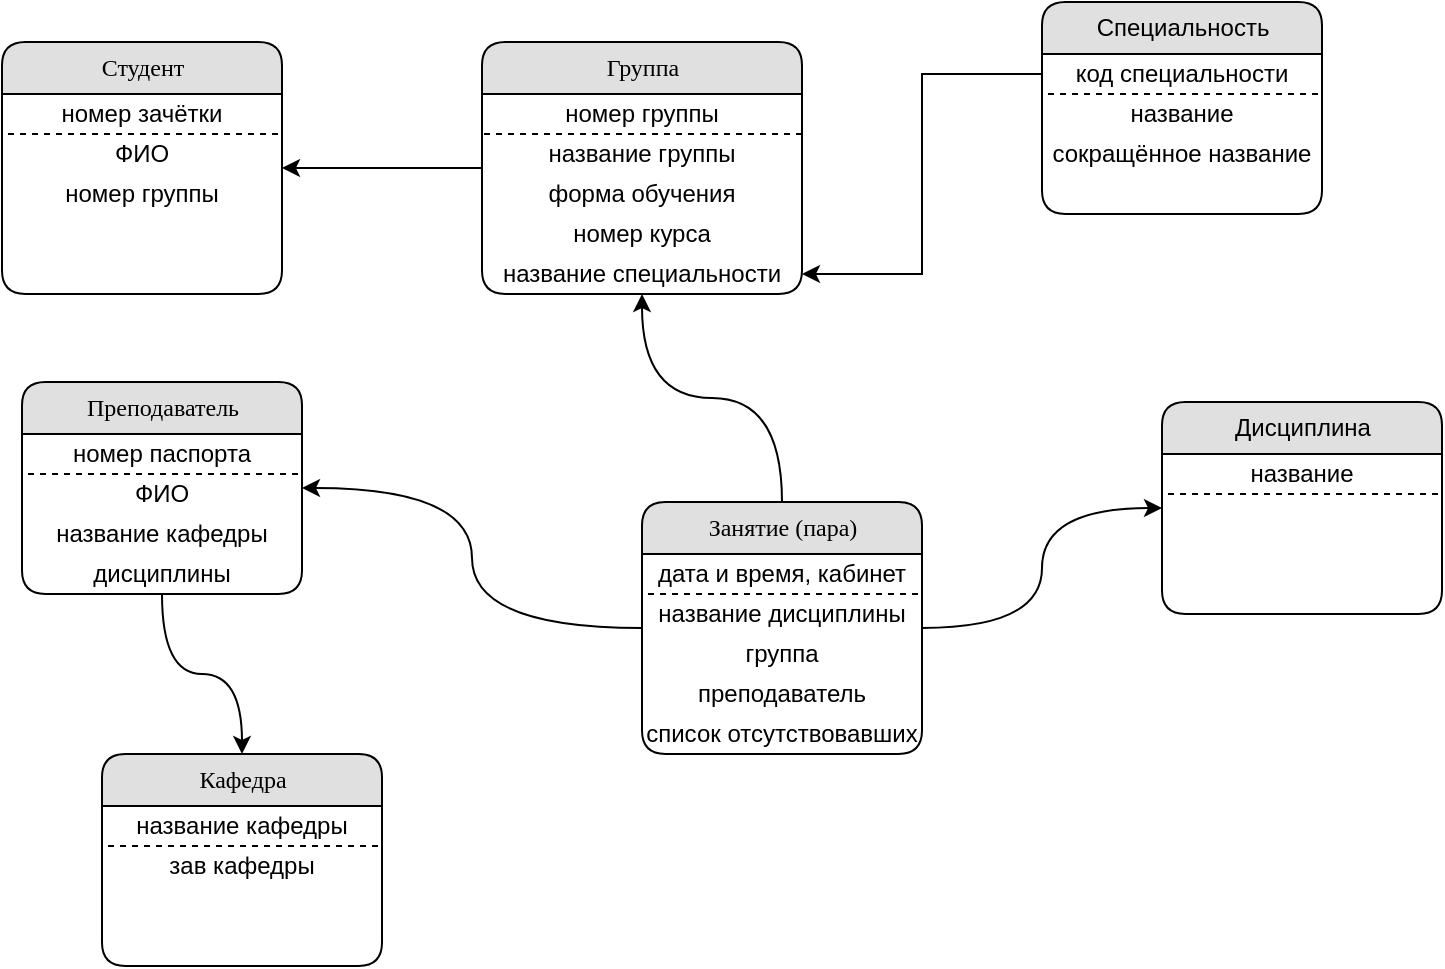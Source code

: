 <mxfile version="14.6.13" type="device" pages="8"><diagram id="ON8vkQ2lq1ZoMT1Lb1QT" name="Нотация Мартина"><mxGraphModel dx="1278" dy="607" grid="1" gridSize="10" guides="1" tooltips="1" connect="1" arrows="1" fold="1" page="1" pageScale="1" pageWidth="827" pageHeight="1169" math="0" shadow="0"><root><mxCell id="zf75W7IARpe8mhm85KDJ-0"/><mxCell id="zf75W7IARpe8mhm85KDJ-1" parent="zf75W7IARpe8mhm85KDJ-0"/><mxCell id="jLuayxvsN-sE54jU25NJ-0" value="Студент" style="swimlane;html=1;fontStyle=0;childLayout=stackLayout;horizontal=1;startSize=26;fillColor=#e0e0e0;horizontalStack=0;resizeParent=1;resizeLast=0;collapsible=1;marginBottom=0;swimlaneFillColor=#ffffff;align=center;rounded=1;shadow=0;comic=0;labelBackgroundColor=none;strokeWidth=1;fontFamily=Verdana;fontSize=12" parent="zf75W7IARpe8mhm85KDJ-1" vertex="1"><mxGeometry x="40" y="40" width="140" height="126" as="geometry"><mxRectangle x="40" y="40" width="151" height="26" as="alternateBounds"/></mxGeometry></mxCell><mxCell id="jLuayxvsN-sE54jU25NJ-6" value="номер зачётки" style="text;html=1;fillColor=none;align=center;verticalAlign=middle;whiteSpace=wrap;rounded=0;dashed=1;perimeterSpacing=0;strokeColor=#000000;strokeWidth=1;" parent="jLuayxvsN-sE54jU25NJ-0" vertex="1"><mxGeometry y="26" width="140" height="20" as="geometry"/></mxCell><mxCell id="jLuayxvsN-sE54jU25NJ-7" value="ФИО" style="text;html=1;fillColor=none;align=center;verticalAlign=middle;whiteSpace=wrap;rounded=0;perimeterSpacing=0;strokeWidth=1;" parent="jLuayxvsN-sE54jU25NJ-0" vertex="1"><mxGeometry y="46" width="140" height="20" as="geometry"/></mxCell><mxCell id="jLuayxvsN-sE54jU25NJ-8" value="номер группы" style="text;html=1;fillColor=none;align=center;verticalAlign=middle;whiteSpace=wrap;rounded=0;perimeterSpacing=0;strokeWidth=1;" parent="jLuayxvsN-sE54jU25NJ-0" vertex="1"><mxGeometry y="66" width="140" height="20" as="geometry"/></mxCell><mxCell id="e9uazsBRi6YLyCMgUILe-4" style="edgeStyle=orthogonalEdgeStyle;rounded=0;orthogonalLoop=1;jettySize=auto;html=1;curved=1;" parent="zf75W7IARpe8mhm85KDJ-1" source="T44HUjMUo9nLt_PJCaHZ-0" target="jLuayxvsN-sE54jU25NJ-0" edge="1"><mxGeometry relative="1" as="geometry"/></mxCell><mxCell id="T44HUjMUo9nLt_PJCaHZ-0" value="Группа" style="swimlane;html=1;fontStyle=0;childLayout=stackLayout;horizontal=1;startSize=26;fillColor=#e0e0e0;horizontalStack=0;resizeParent=1;resizeLast=0;collapsible=1;marginBottom=0;swimlaneFillColor=#ffffff;align=center;rounded=1;shadow=0;comic=0;labelBackgroundColor=none;strokeWidth=1;fontFamily=Verdana;fontSize=12" parent="zf75W7IARpe8mhm85KDJ-1" vertex="1"><mxGeometry x="280" y="40" width="160" height="126" as="geometry"><mxRectangle x="40" y="40" width="151" height="26" as="alternateBounds"/></mxGeometry></mxCell><mxCell id="T44HUjMUo9nLt_PJCaHZ-1" value="номер группы" style="text;html=1;fillColor=none;align=center;verticalAlign=middle;whiteSpace=wrap;rounded=0;dashed=1;perimeterSpacing=0;strokeColor=#000000;strokeWidth=1;" parent="T44HUjMUo9nLt_PJCaHZ-0" vertex="1"><mxGeometry y="26" width="160" height="20" as="geometry"/></mxCell><mxCell id="T44HUjMUo9nLt_PJCaHZ-2" value="название группы" style="text;html=1;fillColor=none;align=center;verticalAlign=middle;whiteSpace=wrap;rounded=0;perimeterSpacing=0;strokeWidth=1;" parent="T44HUjMUo9nLt_PJCaHZ-0" vertex="1"><mxGeometry y="46" width="160" height="20" as="geometry"/></mxCell><mxCell id="T44HUjMUo9nLt_PJCaHZ-3" value="форма обучения" style="text;html=1;fillColor=none;align=center;verticalAlign=middle;whiteSpace=wrap;rounded=0;perimeterSpacing=0;strokeWidth=1;" parent="T44HUjMUo9nLt_PJCaHZ-0" vertex="1"><mxGeometry y="66" width="160" height="20" as="geometry"/></mxCell><mxCell id="T44HUjMUo9nLt_PJCaHZ-4" value="номер курса" style="text;html=1;fillColor=none;align=center;verticalAlign=middle;whiteSpace=wrap;rounded=0;perimeterSpacing=0;strokeWidth=1;" parent="T44HUjMUo9nLt_PJCaHZ-0" vertex="1"><mxGeometry y="86" width="160" height="20" as="geometry"/></mxCell><mxCell id="ovabkzqTw_QU7NcHnjE--0" value="название специальности" style="text;html=1;fillColor=none;align=center;verticalAlign=middle;whiteSpace=wrap;rounded=0;perimeterSpacing=0;strokeWidth=1;" parent="T44HUjMUo9nLt_PJCaHZ-0" vertex="1"><mxGeometry y="106" width="160" height="20" as="geometry"/></mxCell><mxCell id="T44HUjMUo9nLt_PJCaHZ-11" value="Кафедра" style="swimlane;html=1;fontStyle=0;childLayout=stackLayout;horizontal=1;startSize=26;fillColor=#e0e0e0;horizontalStack=0;resizeParent=1;resizeLast=0;collapsible=1;marginBottom=0;swimlaneFillColor=#ffffff;align=center;rounded=1;shadow=0;comic=0;labelBackgroundColor=none;strokeWidth=1;fontFamily=Verdana;fontSize=12" parent="zf75W7IARpe8mhm85KDJ-1" vertex="1"><mxGeometry x="90" y="396" width="140" height="106" as="geometry"><mxRectangle x="40" y="40" width="151" height="26" as="alternateBounds"/></mxGeometry></mxCell><mxCell id="T44HUjMUo9nLt_PJCaHZ-12" value="название кафедры" style="text;html=1;fillColor=none;align=center;verticalAlign=middle;whiteSpace=wrap;rounded=0;dashed=1;perimeterSpacing=0;strokeColor=#000000;strokeWidth=1;" parent="T44HUjMUo9nLt_PJCaHZ-11" vertex="1"><mxGeometry y="26" width="140" height="20" as="geometry"/></mxCell><mxCell id="e9uazsBRi6YLyCMgUILe-9" value="зав кафедры" style="text;html=1;fillColor=none;align=center;verticalAlign=middle;whiteSpace=wrap;rounded=0;perimeterSpacing=0;strokeWidth=1;" parent="T44HUjMUo9nLt_PJCaHZ-11" vertex="1"><mxGeometry y="46" width="140" height="20" as="geometry"/></mxCell><mxCell id="e9uazsBRi6YLyCMgUILe-7" style="edgeStyle=orthogonalEdgeStyle;rounded=0;orthogonalLoop=1;jettySize=auto;html=1;curved=1;" parent="zf75W7IARpe8mhm85KDJ-1" source="T44HUjMUo9nLt_PJCaHZ-16" target="T44HUjMUo9nLt_PJCaHZ-11" edge="1"><mxGeometry relative="1" as="geometry"/></mxCell><mxCell id="T44HUjMUo9nLt_PJCaHZ-16" value="Преподаватель" style="swimlane;html=1;fontStyle=0;childLayout=stackLayout;horizontal=1;startSize=26;fillColor=#e0e0e0;horizontalStack=0;resizeParent=1;resizeLast=0;collapsible=1;marginBottom=0;swimlaneFillColor=#ffffff;align=center;rounded=1;shadow=0;comic=0;labelBackgroundColor=none;strokeWidth=1;fontFamily=Verdana;fontSize=12" parent="zf75W7IARpe8mhm85KDJ-1" vertex="1"><mxGeometry x="50" y="210" width="140" height="106" as="geometry"><mxRectangle x="40" y="40" width="151" height="26" as="alternateBounds"/></mxGeometry></mxCell><mxCell id="T44HUjMUo9nLt_PJCaHZ-17" value="номер паспорта" style="text;html=1;fillColor=none;align=center;verticalAlign=middle;whiteSpace=wrap;rounded=0;dashed=1;perimeterSpacing=0;strokeColor=#000000;strokeWidth=1;" parent="T44HUjMUo9nLt_PJCaHZ-16" vertex="1"><mxGeometry y="26" width="140" height="20" as="geometry"/></mxCell><mxCell id="T44HUjMUo9nLt_PJCaHZ-18" value="ФИО" style="text;html=1;fillColor=none;align=center;verticalAlign=middle;whiteSpace=wrap;rounded=0;perimeterSpacing=0;strokeWidth=1;" parent="T44HUjMUo9nLt_PJCaHZ-16" vertex="1"><mxGeometry y="46" width="140" height="20" as="geometry"/></mxCell><mxCell id="T44HUjMUo9nLt_PJCaHZ-19" value="название кафедры" style="text;html=1;fillColor=none;align=center;verticalAlign=middle;whiteSpace=wrap;rounded=0;perimeterSpacing=0;strokeWidth=1;" parent="T44HUjMUo9nLt_PJCaHZ-16" vertex="1"><mxGeometry y="66" width="140" height="20" as="geometry"/></mxCell><mxCell id="T44HUjMUo9nLt_PJCaHZ-20" value="дисциплины" style="text;html=1;fillColor=none;align=center;verticalAlign=middle;whiteSpace=wrap;rounded=0;perimeterSpacing=0;strokeWidth=1;" parent="T44HUjMUo9nLt_PJCaHZ-16" vertex="1"><mxGeometry y="86" width="140" height="20" as="geometry"/></mxCell><mxCell id="e9uazsBRi6YLyCMgUILe-3" style="edgeStyle=orthogonalEdgeStyle;rounded=0;orthogonalLoop=1;jettySize=auto;html=1;curved=1;" parent="zf75W7IARpe8mhm85KDJ-1" source="T44HUjMUo9nLt_PJCaHZ-27" target="T44HUjMUo9nLt_PJCaHZ-0" edge="1"><mxGeometry relative="1" as="geometry"/></mxCell><mxCell id="e9uazsBRi6YLyCMgUILe-5" style="edgeStyle=orthogonalEdgeStyle;rounded=0;orthogonalLoop=1;jettySize=auto;html=1;curved=1;" parent="zf75W7IARpe8mhm85KDJ-1" source="T44HUjMUo9nLt_PJCaHZ-27" target="T44HUjMUo9nLt_PJCaHZ-16" edge="1"><mxGeometry relative="1" as="geometry"/></mxCell><mxCell id="e9uazsBRi6YLyCMgUILe-6" style="rounded=0;orthogonalLoop=1;jettySize=auto;html=1;edgeStyle=orthogonalEdgeStyle;curved=1;" parent="zf75W7IARpe8mhm85KDJ-1" source="T44HUjMUo9nLt_PJCaHZ-27" target="T44HUjMUo9nLt_PJCaHZ-22" edge="1"><mxGeometry relative="1" as="geometry"/></mxCell><mxCell id="T44HUjMUo9nLt_PJCaHZ-27" value="Занятие (пара)" style="swimlane;html=1;fontStyle=0;childLayout=stackLayout;horizontal=1;startSize=26;fillColor=#e0e0e0;horizontalStack=0;resizeParent=1;resizeLast=0;collapsible=1;marginBottom=0;swimlaneFillColor=#ffffff;align=center;rounded=1;shadow=0;comic=0;labelBackgroundColor=none;strokeWidth=1;fontFamily=Verdana;fontSize=12" parent="zf75W7IARpe8mhm85KDJ-1" vertex="1"><mxGeometry x="360" y="270" width="140" height="126" as="geometry"><mxRectangle x="40" y="40" width="151" height="26" as="alternateBounds"/></mxGeometry></mxCell><mxCell id="T44HUjMUo9nLt_PJCaHZ-28" value="дата и время, кабинет" style="text;html=1;fillColor=none;align=center;verticalAlign=middle;whiteSpace=wrap;rounded=0;dashed=1;perimeterSpacing=0;strokeColor=#000000;strokeWidth=1;" parent="T44HUjMUo9nLt_PJCaHZ-27" vertex="1"><mxGeometry y="26" width="140" height="20" as="geometry"/></mxCell><mxCell id="T44HUjMUo9nLt_PJCaHZ-43" value="название дисциплины" style="text;html=1;fillColor=none;align=center;verticalAlign=middle;whiteSpace=wrap;rounded=0;perimeterSpacing=0;strokeWidth=1;" parent="T44HUjMUo9nLt_PJCaHZ-27" vertex="1"><mxGeometry y="46" width="140" height="20" as="geometry"/></mxCell><mxCell id="T44HUjMUo9nLt_PJCaHZ-44" value="группа" style="text;html=1;fillColor=none;align=center;verticalAlign=middle;whiteSpace=wrap;rounded=0;perimeterSpacing=0;strokeWidth=1;" parent="T44HUjMUo9nLt_PJCaHZ-27" vertex="1"><mxGeometry y="66" width="140" height="20" as="geometry"/></mxCell><mxCell id="T44HUjMUo9nLt_PJCaHZ-45" value="преподаватель" style="text;html=1;fillColor=none;align=center;verticalAlign=middle;whiteSpace=wrap;rounded=0;perimeterSpacing=0;strokeWidth=1;" parent="T44HUjMUo9nLt_PJCaHZ-27" vertex="1"><mxGeometry y="86" width="140" height="20" as="geometry"/></mxCell><mxCell id="FU2AJB_in92Qjk9s47i6-0" value="список отсутствовавших" style="text;html=1;fillColor=none;align=center;verticalAlign=middle;whiteSpace=wrap;rounded=0;perimeterSpacing=0;strokeWidth=1;" parent="T44HUjMUo9nLt_PJCaHZ-27" vertex="1"><mxGeometry y="106" width="140" height="20" as="geometry"/></mxCell><mxCell id="T44HUjMUo9nLt_PJCaHZ-22" value="&lt;span style=&quot;font-family: &amp;#34;helvetica&amp;#34;&quot;&gt;Дисциплина&lt;/span&gt;" style="swimlane;html=1;fontStyle=0;childLayout=stackLayout;horizontal=1;startSize=26;fillColor=#e0e0e0;horizontalStack=0;resizeParent=1;resizeLast=0;collapsible=1;marginBottom=0;swimlaneFillColor=#ffffff;align=center;rounded=1;shadow=0;comic=0;labelBackgroundColor=none;strokeWidth=1;fontFamily=Verdana;fontSize=12" parent="zf75W7IARpe8mhm85KDJ-1" vertex="1"><mxGeometry x="620" y="220" width="140" height="106" as="geometry"><mxRectangle x="40" y="40" width="151" height="26" as="alternateBounds"/></mxGeometry></mxCell><mxCell id="T44HUjMUo9nLt_PJCaHZ-23" value="название" style="text;html=1;fillColor=none;align=center;verticalAlign=middle;whiteSpace=wrap;rounded=0;dashed=1;perimeterSpacing=0;strokeColor=#000000;strokeWidth=1;" parent="T44HUjMUo9nLt_PJCaHZ-22" vertex="1"><mxGeometry y="26" width="140" height="20" as="geometry"/></mxCell><mxCell id="zIrl3Ul2QpKzPSEXtpKq-0" value="&lt;span style=&quot;font-family: &amp;#34;helvetica&amp;#34;&quot;&gt;Специальность&lt;/span&gt;" style="swimlane;html=1;fontStyle=0;childLayout=stackLayout;horizontal=1;startSize=26;fillColor=#e0e0e0;horizontalStack=0;resizeParent=1;resizeLast=0;collapsible=1;marginBottom=0;swimlaneFillColor=#ffffff;align=center;rounded=1;shadow=0;comic=0;labelBackgroundColor=none;strokeWidth=1;fontFamily=Verdana;fontSize=12" parent="zf75W7IARpe8mhm85KDJ-1" vertex="1"><mxGeometry x="560" y="20" width="140" height="106" as="geometry"><mxRectangle x="40" y="40" width="151" height="26" as="alternateBounds"/></mxGeometry></mxCell><mxCell id="zIrl3Ul2QpKzPSEXtpKq-1" value="код специальности" style="text;html=1;fillColor=none;align=center;verticalAlign=middle;whiteSpace=wrap;rounded=0;dashed=1;perimeterSpacing=0;strokeColor=#000000;strokeWidth=1;" parent="zIrl3Ul2QpKzPSEXtpKq-0" vertex="1"><mxGeometry y="26" width="140" height="20" as="geometry"/></mxCell><mxCell id="zIrl3Ul2QpKzPSEXtpKq-2" value="название" style="text;html=1;fillColor=none;align=center;verticalAlign=middle;whiteSpace=wrap;rounded=0;perimeterSpacing=0;strokeWidth=1;" parent="zIrl3Ul2QpKzPSEXtpKq-0" vertex="1"><mxGeometry y="46" width="140" height="20" as="geometry"/></mxCell><mxCell id="zIrl3Ul2QpKzPSEXtpKq-3" value="сокращённое название" style="text;html=1;fillColor=none;align=center;verticalAlign=middle;whiteSpace=wrap;rounded=0;perimeterSpacing=0;strokeWidth=1;" parent="zIrl3Ul2QpKzPSEXtpKq-0" vertex="1"><mxGeometry y="66" width="140" height="20" as="geometry"/></mxCell><mxCell id="zIrl3Ul2QpKzPSEXtpKq-4" style="edgeStyle=orthogonalEdgeStyle;rounded=0;orthogonalLoop=1;jettySize=auto;html=1;entryX=1;entryY=0.5;entryDx=0;entryDy=0;" parent="zf75W7IARpe8mhm85KDJ-1" source="zIrl3Ul2QpKzPSEXtpKq-1" target="ovabkzqTw_QU7NcHnjE--0" edge="1"><mxGeometry relative="1" as="geometry"/></mxCell></root></mxGraphModel></diagram><diagram id="zNhUj4VDIZEbmtpZtNrr" name="Page-3 одобрено"><mxGraphModel dx="1278" dy="607" grid="1" gridSize="10" guides="1" tooltips="1" connect="1" arrows="1" fold="1" page="1" pageScale="1" pageWidth="827" pageHeight="1169" math="0" shadow="0"><root><mxCell id="XawBFEG64VWpXrhG7sg4-0"/><mxCell id="XawBFEG64VWpXrhG7sg4-1" parent="XawBFEG64VWpXrhG7sg4-0"/><mxCell id="XawBFEG64VWpXrhG7sg4-2" value="Студент" style="swimlane;html=1;fontStyle=0;childLayout=stackLayout;horizontal=1;startSize=26;fillColor=#e0e0e0;horizontalStack=0;resizeParent=1;resizeLast=0;collapsible=1;marginBottom=0;swimlaneFillColor=#ffffff;align=center;rounded=1;shadow=0;comic=0;labelBackgroundColor=none;strokeWidth=1;fontFamily=Verdana;fontSize=12" parent="XawBFEG64VWpXrhG7sg4-1" vertex="1"><mxGeometry x="40" y="40" width="140" height="86" as="geometry"><mxRectangle x="40" y="40" width="151" height="26" as="alternateBounds"/></mxGeometry></mxCell><mxCell id="XawBFEG64VWpXrhG7sg4-3" value="номер зачётки" style="text;html=1;fillColor=none;align=center;verticalAlign=middle;whiteSpace=wrap;rounded=0;dashed=1;perimeterSpacing=0;strokeColor=#000000;strokeWidth=1;" parent="XawBFEG64VWpXrhG7sg4-2" vertex="1"><mxGeometry y="26" width="140" height="20" as="geometry"/></mxCell><mxCell id="XawBFEG64VWpXrhG7sg4-4" value="ФИО" style="text;html=1;fillColor=none;align=center;verticalAlign=middle;whiteSpace=wrap;rounded=0;perimeterSpacing=0;strokeWidth=1;" parent="XawBFEG64VWpXrhG7sg4-2" vertex="1"><mxGeometry y="46" width="140" height="20" as="geometry"/></mxCell><mxCell id="XawBFEG64VWpXrhG7sg4-5" value="номер группы" style="text;html=1;fillColor=none;align=center;verticalAlign=middle;whiteSpace=wrap;rounded=0;perimeterSpacing=0;strokeWidth=1;" parent="XawBFEG64VWpXrhG7sg4-2" vertex="1"><mxGeometry y="66" width="140" height="20" as="geometry"/></mxCell><mxCell id="XawBFEG64VWpXrhG7sg4-7" value="Группа" style="swimlane;html=1;fontStyle=0;childLayout=stackLayout;horizontal=1;startSize=26;fillColor=#e0e0e0;horizontalStack=0;resizeParent=1;resizeLast=0;collapsible=1;marginBottom=0;swimlaneFillColor=#ffffff;align=center;rounded=1;shadow=0;comic=0;labelBackgroundColor=none;strokeWidth=1;fontFamily=Verdana;fontSize=12" parent="XawBFEG64VWpXrhG7sg4-1" vertex="1"><mxGeometry x="260" y="40" width="160" height="146" as="geometry"><mxRectangle x="40" y="40" width="151" height="26" as="alternateBounds"/></mxGeometry></mxCell><mxCell id="XawBFEG64VWpXrhG7sg4-8" value="номер группы" style="text;html=1;fillColor=none;align=center;verticalAlign=middle;whiteSpace=wrap;rounded=0;dashed=1;perimeterSpacing=0;strokeColor=#000000;strokeWidth=1;" parent="XawBFEG64VWpXrhG7sg4-7" vertex="1"><mxGeometry y="26" width="160" height="20" as="geometry"/></mxCell><mxCell id="XawBFEG64VWpXrhG7sg4-10" value="форма обучения" style="text;html=1;fillColor=none;align=center;verticalAlign=middle;whiteSpace=wrap;rounded=0;perimeterSpacing=0;strokeWidth=1;" parent="XawBFEG64VWpXrhG7sg4-7" vertex="1"><mxGeometry y="46" width="160" height="20" as="geometry"/></mxCell><mxCell id="XawBFEG64VWpXrhG7sg4-12" value="код специальности" style="text;html=1;fillColor=none;align=center;verticalAlign=middle;whiteSpace=wrap;rounded=0;perimeterSpacing=0;strokeWidth=1;" parent="XawBFEG64VWpXrhG7sg4-7" vertex="1"><mxGeometry y="66" width="160" height="20" as="geometry"/></mxCell><mxCell id="XawBFEG64VWpXrhG7sg4-11" value="номер курса" style="text;html=1;fillColor=none;align=center;verticalAlign=middle;whiteSpace=wrap;rounded=0;perimeterSpacing=0;strokeWidth=1;" parent="XawBFEG64VWpXrhG7sg4-7" vertex="1"><mxGeometry y="86" width="160" height="20" as="geometry"/></mxCell><mxCell id="XawBFEG64VWpXrhG7sg4-42" value="номер журнала" style="text;html=1;fillColor=none;align=center;verticalAlign=middle;whiteSpace=wrap;rounded=0;perimeterSpacing=0;strokeWidth=1;" parent="XawBFEG64VWpXrhG7sg4-7" vertex="1"><mxGeometry y="106" width="160" height="20" as="geometry"/></mxCell><mxCell id="XawBFEG64VWpXrhG7sg4-13" value="Кафедра" style="swimlane;html=1;fontStyle=0;childLayout=stackLayout;horizontal=1;startSize=26;fillColor=#e0e0e0;horizontalStack=0;resizeParent=1;resizeLast=0;collapsible=1;marginBottom=0;swimlaneFillColor=#ffffff;align=center;rounded=1;shadow=0;comic=0;labelBackgroundColor=none;strokeWidth=1;fontFamily=Verdana;fontSize=12" parent="XawBFEG64VWpXrhG7sg4-1" vertex="1"><mxGeometry x="740" y="300" width="140" height="86" as="geometry"><mxRectangle x="40" y="40" width="151" height="26" as="alternateBounds"/></mxGeometry></mxCell><mxCell id="XawBFEG64VWpXrhG7sg4-14" value="название кафедры" style="text;html=1;fillColor=none;align=center;verticalAlign=middle;whiteSpace=wrap;rounded=0;dashed=1;perimeterSpacing=0;strokeColor=#000000;strokeWidth=1;" parent="XawBFEG64VWpXrhG7sg4-13" vertex="1"><mxGeometry y="26" width="140" height="20" as="geometry"/></mxCell><mxCell id="XawBFEG64VWpXrhG7sg4-15" value="зав кафедры" style="text;html=1;fillColor=none;align=center;verticalAlign=middle;whiteSpace=wrap;rounded=0;perimeterSpacing=0;strokeWidth=1;" parent="XawBFEG64VWpXrhG7sg4-13" vertex="1"><mxGeometry y="46" width="140" height="20" as="geometry"/></mxCell><mxCell id="frKyd2kpRtP8bknE3kwr-8" value="факультет" style="text;html=1;fillColor=none;align=center;verticalAlign=middle;whiteSpace=wrap;rounded=0;perimeterSpacing=0;strokeWidth=1;" parent="XawBFEG64VWpXrhG7sg4-13" vertex="1"><mxGeometry y="66" width="140" height="20" as="geometry"/></mxCell><mxCell id="XawBFEG64VWpXrhG7sg4-17" value="Преподаватель" style="swimlane;html=1;fontStyle=0;childLayout=stackLayout;horizontal=1;startSize=26;fillColor=#e0e0e0;horizontalStack=0;resizeParent=1;resizeLast=0;collapsible=1;marginBottom=0;swimlaneFillColor=#ffffff;align=center;rounded=1;shadow=0;comic=0;labelBackgroundColor=none;strokeWidth=1;fontFamily=Verdana;fontSize=12" parent="XawBFEG64VWpXrhG7sg4-1" vertex="1"><mxGeometry x="520" y="280" width="140" height="126" as="geometry"><mxRectangle x="40" y="40" width="151" height="26" as="alternateBounds"/></mxGeometry></mxCell><mxCell id="XawBFEG64VWpXrhG7sg4-18" value="номер паспорта" style="text;html=1;fillColor=none;align=center;verticalAlign=middle;whiteSpace=wrap;rounded=0;dashed=1;perimeterSpacing=0;strokeColor=#000000;strokeWidth=1;" parent="XawBFEG64VWpXrhG7sg4-17" vertex="1"><mxGeometry y="26" width="140" height="20" as="geometry"/></mxCell><mxCell id="XawBFEG64VWpXrhG7sg4-19" value="ФИО" style="text;html=1;fillColor=none;align=center;verticalAlign=middle;whiteSpace=wrap;rounded=0;perimeterSpacing=0;strokeWidth=1;" parent="XawBFEG64VWpXrhG7sg4-17" vertex="1"><mxGeometry y="46" width="140" height="20" as="geometry"/></mxCell><mxCell id="XawBFEG64VWpXrhG7sg4-20" value="название кафедры" style="text;html=1;fillColor=none;align=center;verticalAlign=middle;whiteSpace=wrap;rounded=0;perimeterSpacing=0;strokeWidth=1;" parent="XawBFEG64VWpXrhG7sg4-17" vertex="1"><mxGeometry y="66" width="140" height="20" as="geometry"/></mxCell><mxCell id="XawBFEG64VWpXrhG7sg4-21" value="дисциплины" style="text;html=1;fillColor=none;align=center;verticalAlign=middle;whiteSpace=wrap;rounded=0;perimeterSpacing=0;strokeWidth=1;" parent="XawBFEG64VWpXrhG7sg4-17" vertex="1"><mxGeometry y="86" width="140" height="20" as="geometry"/></mxCell><mxCell id="frKyd2kpRtP8bknE3kwr-10" value="код должности" style="text;html=1;fillColor=none;align=center;verticalAlign=middle;whiteSpace=wrap;rounded=0;perimeterSpacing=0;strokeWidth=1;" parent="XawBFEG64VWpXrhG7sg4-17" vertex="1"><mxGeometry y="106" width="140" height="20" as="geometry"/></mxCell><mxCell id="XawBFEG64VWpXrhG7sg4-31" value="&lt;span style=&quot;font-family: &amp;#34;helvetica&amp;#34;&quot;&gt;Дисциплина&lt;/span&gt;" style="swimlane;html=1;fontStyle=0;childLayout=stackLayout;horizontal=1;startSize=26;fillColor=#e0e0e0;horizontalStack=0;resizeParent=1;resizeLast=0;collapsible=1;marginBottom=0;swimlaneFillColor=#ffffff;align=center;rounded=1;shadow=0;comic=0;labelBackgroundColor=none;strokeWidth=1;fontFamily=Verdana;fontSize=12" parent="XawBFEG64VWpXrhG7sg4-1" vertex="1"><mxGeometry x="40" y="270" width="140" height="66" as="geometry"><mxRectangle x="40" y="40" width="151" height="26" as="alternateBounds"/></mxGeometry></mxCell><mxCell id="XawBFEG64VWpXrhG7sg4-32" value="название" style="text;html=1;fillColor=none;align=center;verticalAlign=middle;whiteSpace=wrap;rounded=0;dashed=1;perimeterSpacing=0;strokeColor=#000000;strokeWidth=1;" parent="XawBFEG64VWpXrhG7sg4-31" vertex="1"><mxGeometry y="26" width="140" height="20" as="geometry"/></mxCell><mxCell id="a9uFvCL3pE5YRRmvUt88-1" value="экзамен/зачёт" style="text;html=1;fillColor=none;align=center;verticalAlign=middle;whiteSpace=wrap;rounded=0;perimeterSpacing=0;strokeWidth=1;" parent="XawBFEG64VWpXrhG7sg4-31" vertex="1"><mxGeometry y="46" width="140" height="20" as="geometry"/></mxCell><mxCell id="XawBFEG64VWpXrhG7sg4-33" value="&lt;span style=&quot;font-family: &amp;#34;helvetica&amp;#34;&quot;&gt;Специальность&lt;/span&gt;" style="swimlane;html=1;fontStyle=0;childLayout=stackLayout;horizontal=1;startSize=26;fillColor=#e0e0e0;horizontalStack=0;resizeParent=1;resizeLast=0;collapsible=1;marginBottom=0;swimlaneFillColor=#ffffff;align=center;rounded=1;shadow=0;comic=0;labelBackgroundColor=none;strokeWidth=1;fontFamily=Verdana;fontSize=12" parent="XawBFEG64VWpXrhG7sg4-1" vertex="1"><mxGeometry x="520" y="70" width="140" height="86" as="geometry"><mxRectangle x="40" y="40" width="151" height="26" as="alternateBounds"/></mxGeometry></mxCell><mxCell id="XawBFEG64VWpXrhG7sg4-34" value="код специальности" style="text;html=1;fillColor=none;align=center;verticalAlign=middle;whiteSpace=wrap;rounded=0;dashed=1;perimeterSpacing=0;strokeColor=#000000;strokeWidth=1;" parent="XawBFEG64VWpXrhG7sg4-33" vertex="1"><mxGeometry y="26" width="140" height="20" as="geometry"/></mxCell><mxCell id="XawBFEG64VWpXrhG7sg4-35" value="название" style="text;html=1;fillColor=none;align=center;verticalAlign=middle;whiteSpace=wrap;rounded=0;perimeterSpacing=0;strokeWidth=1;" parent="XawBFEG64VWpXrhG7sg4-33" vertex="1"><mxGeometry y="46" width="140" height="20" as="geometry"/></mxCell><mxCell id="XawBFEG64VWpXrhG7sg4-36" value="сокращённое название" style="text;html=1;fillColor=none;align=center;verticalAlign=middle;whiteSpace=wrap;rounded=0;perimeterSpacing=0;strokeWidth=1;" parent="XawBFEG64VWpXrhG7sg4-33" vertex="1"><mxGeometry y="66" width="140" height="20" as="geometry"/></mxCell><mxCell id="XawBFEG64VWpXrhG7sg4-38" value="Журнал" style="swimlane;html=1;fontStyle=0;childLayout=stackLayout;horizontal=1;startSize=26;fillColor=#e0e0e0;horizontalStack=0;resizeParent=1;resizeLast=0;collapsible=1;marginBottom=0;swimlaneFillColor=#ffffff;align=center;rounded=1;shadow=0;comic=0;labelBackgroundColor=none;strokeWidth=1;fontFamily=Verdana;fontSize=12" parent="XawBFEG64VWpXrhG7sg4-1" vertex="1"><mxGeometry x="260" y="240" width="140" height="166" as="geometry"><mxRectangle x="40" y="40" width="151" height="26" as="alternateBounds"/></mxGeometry></mxCell><mxCell id="kD4byLkSRnNv8vN-Y0cN-1" value="" style="group;dashed=1;strokeColor=#000000;" parent="XawBFEG64VWpXrhG7sg4-38" vertex="1" connectable="0"><mxGeometry y="26" width="140" height="60" as="geometry"/></mxCell><mxCell id="XawBFEG64VWpXrhG7sg4-49" value="дата" style="text;html=1;fillColor=none;align=center;verticalAlign=middle;whiteSpace=wrap;rounded=0;perimeterSpacing=0;strokeWidth=1;" parent="kD4byLkSRnNv8vN-Y0cN-1" vertex="1"><mxGeometry width="140" height="20" as="geometry"/></mxCell><mxCell id="MmAv-9CZZ4r-8T72FJyE-0" value="номер пары" style="text;html=1;fillColor=none;align=center;verticalAlign=middle;whiteSpace=wrap;rounded=0;perimeterSpacing=0;strokeWidth=1;" parent="kD4byLkSRnNv8vN-Y0cN-1" vertex="1"><mxGeometry y="20" width="140" height="20" as="geometry"/></mxCell><mxCell id="XawBFEG64VWpXrhG7sg4-40" value="студент" style="text;html=1;fillColor=none;align=center;verticalAlign=middle;whiteSpace=wrap;rounded=0;perimeterSpacing=0;strokeWidth=1;" parent="kD4byLkSRnNv8vN-Y0cN-1" vertex="1"><mxGeometry y="40" width="140" height="20" as="geometry"/></mxCell><mxCell id="XawBFEG64VWpXrhG7sg4-39" value="номер" style="text;html=1;fillColor=none;align=center;verticalAlign=middle;whiteSpace=wrap;rounded=0;dashed=1;perimeterSpacing=0;strokeWidth=1;" parent="XawBFEG64VWpXrhG7sg4-38" vertex="1"><mxGeometry y="86" width="140" height="20" as="geometry"/></mxCell><mxCell id="XawBFEG64VWpXrhG7sg4-46" value="присутствие" style="text;html=1;fillColor=none;align=center;verticalAlign=middle;whiteSpace=wrap;rounded=0;perimeterSpacing=0;strokeWidth=1;" parent="XawBFEG64VWpXrhG7sg4-38" vertex="1"><mxGeometry y="106" width="140" height="20" as="geometry"/></mxCell><mxCell id="XawBFEG64VWpXrhG7sg4-48" value="дисциплина" style="text;html=1;fillColor=none;align=center;verticalAlign=middle;whiteSpace=wrap;rounded=0;perimeterSpacing=0;strokeWidth=1;" parent="XawBFEG64VWpXrhG7sg4-38" vertex="1"><mxGeometry y="126" width="140" height="20" as="geometry"/></mxCell><mxCell id="frKyd2kpRtP8bknE3kwr-0" value="преподаватель" style="text;html=1;fillColor=none;align=center;verticalAlign=middle;whiteSpace=wrap;rounded=0;perimeterSpacing=0;strokeWidth=1;" parent="XawBFEG64VWpXrhG7sg4-38" vertex="1"><mxGeometry y="146" width="140" height="20" as="geometry"/></mxCell><mxCell id="XawBFEG64VWpXrhG7sg4-51" value="&lt;span style=&quot;font-family: &amp;#34;helvetica&amp;#34;&quot;&gt;Сотрудники&lt;/span&gt;" style="swimlane;html=1;fontStyle=0;childLayout=stackLayout;horizontal=1;startSize=26;fillColor=#e0e0e0;horizontalStack=0;resizeParent=1;resizeLast=0;collapsible=1;marginBottom=0;swimlaneFillColor=#ffffff;align=center;rounded=1;shadow=0;comic=0;labelBackgroundColor=none;strokeWidth=1;fontFamily=Verdana;fontSize=12" parent="XawBFEG64VWpXrhG7sg4-1" vertex="1"><mxGeometry x="230" y="990" width="140" height="128" as="geometry"><mxRectangle x="40" y="40" width="151" height="26" as="alternateBounds"/></mxGeometry></mxCell><mxCell id="XawBFEG64VWpXrhG7sg4-52" value="код сотрудника" style="text;html=1;fillColor=none;align=center;verticalAlign=middle;whiteSpace=wrap;rounded=0;dashed=1;perimeterSpacing=0;strokeColor=#000000;strokeWidth=1;" parent="XawBFEG64VWpXrhG7sg4-51" vertex="1"><mxGeometry y="26" width="140" height="20" as="geometry"/></mxCell><mxCell id="XawBFEG64VWpXrhG7sg4-53" value="ФИО" style="text;html=1;fillColor=none;align=center;verticalAlign=middle;whiteSpace=wrap;rounded=0;perimeterSpacing=0;strokeWidth=1;" parent="XawBFEG64VWpXrhG7sg4-51" vertex="1"><mxGeometry y="46" width="140" height="20" as="geometry"/></mxCell><mxCell id="XawBFEG64VWpXrhG7sg4-79" value="должности" style="text;html=1;fillColor=none;align=center;verticalAlign=middle;whiteSpace=wrap;rounded=0;perimeterSpacing=0;strokeWidth=1;" parent="XawBFEG64VWpXrhG7sg4-51" vertex="1"><mxGeometry y="66" width="140" height="20" as="geometry"/></mxCell><mxCell id="frKyd2kpRtP8bknE3kwr-9" value="(единичная сущность)" style="text;html=1;fillColor=none;align=center;verticalAlign=middle;whiteSpace=wrap;rounded=0;perimeterSpacing=0;strokeWidth=1;" parent="XawBFEG64VWpXrhG7sg4-51" vertex="1"><mxGeometry y="86" width="140" height="20" as="geometry"/></mxCell><mxCell id="frKyd2kpRtP8bknE3kwr-22" value="кафедра" style="text;html=1;fillColor=none;align=center;verticalAlign=middle;whiteSpace=wrap;rounded=0;perimeterSpacing=0;strokeWidth=1;" parent="XawBFEG64VWpXrhG7sg4-51" vertex="1"><mxGeometry y="106" width="140" height="20" as="geometry"/></mxCell><mxCell id="XawBFEG64VWpXrhG7sg4-59" value="&lt;span style=&quot;font-family: &amp;#34;helvetica&amp;#34;&quot;&gt;Должность&lt;/span&gt;" style="swimlane;html=1;fontStyle=0;childLayout=stackLayout;horizontal=1;startSize=26;fillColor=#e0e0e0;horizontalStack=0;resizeParent=1;resizeLast=0;collapsible=1;marginBottom=0;swimlaneFillColor=#ffffff;align=center;rounded=1;shadow=0;comic=0;labelBackgroundColor=none;strokeWidth=1;fontFamily=Verdana;fontSize=12" parent="XawBFEG64VWpXrhG7sg4-1" vertex="1"><mxGeometry x="420" y="1001" width="140" height="106" as="geometry"><mxRectangle x="40" y="40" width="151" height="26" as="alternateBounds"/></mxGeometry></mxCell><mxCell id="XawBFEG64VWpXrhG7sg4-60" value="код должности" style="text;html=1;fillColor=none;align=center;verticalAlign=middle;whiteSpace=wrap;rounded=0;dashed=1;perimeterSpacing=0;strokeColor=#000000;strokeWidth=1;" parent="XawBFEG64VWpXrhG7sg4-59" vertex="1"><mxGeometry y="26" width="140" height="20" as="geometry"/></mxCell><mxCell id="XawBFEG64VWpXrhG7sg4-61" value="наименование" style="text;html=1;fillColor=none;align=center;verticalAlign=middle;whiteSpace=wrap;rounded=0;perimeterSpacing=0;strokeWidth=1;" parent="XawBFEG64VWpXrhG7sg4-59" vertex="1"><mxGeometry y="46" width="140" height="20" as="geometry"/></mxCell><mxCell id="XawBFEG64VWpXrhG7sg4-62" value="оклад" style="text;html=1;fillColor=none;align=center;verticalAlign=middle;whiteSpace=wrap;rounded=0;perimeterSpacing=0;strokeWidth=1;" parent="XawBFEG64VWpXrhG7sg4-59" vertex="1"><mxGeometry y="66" width="140" height="20" as="geometry"/></mxCell><mxCell id="frKyd2kpRtP8bknE3kwr-3" value="&lt;span style=&quot;font-family: &amp;#34;helvetica&amp;#34;&quot;&gt;факультет&lt;/span&gt;" style="swimlane;html=1;fontStyle=0;childLayout=stackLayout;horizontal=1;startSize=26;fillColor=#e0e0e0;horizontalStack=0;resizeParent=1;resizeLast=0;collapsible=1;marginBottom=0;swimlaneFillColor=#ffffff;align=center;rounded=1;shadow=0;comic=0;labelBackgroundColor=none;strokeWidth=1;fontFamily=Verdana;fontSize=12" parent="XawBFEG64VWpXrhG7sg4-1" vertex="1"><mxGeometry x="960" y="310" width="140" height="66" as="geometry"><mxRectangle x="40" y="40" width="151" height="26" as="alternateBounds"/></mxGeometry></mxCell><mxCell id="frKyd2kpRtP8bknE3kwr-4" value="название" style="text;html=1;fillColor=none;align=center;verticalAlign=middle;whiteSpace=wrap;rounded=0;dashed=1;perimeterSpacing=0;strokeColor=#000000;strokeWidth=1;" parent="frKyd2kpRtP8bknE3kwr-3" vertex="1"><mxGeometry y="26" width="140" height="20" as="geometry"/></mxCell><mxCell id="frKyd2kpRtP8bknE3kwr-5" value="декан" style="text;html=1;fillColor=none;align=center;verticalAlign=middle;whiteSpace=wrap;rounded=0;perimeterSpacing=0;strokeWidth=1;" parent="frKyd2kpRtP8bknE3kwr-3" vertex="1"><mxGeometry y="46" width="140" height="20" as="geometry"/></mxCell><mxCell id="frKyd2kpRtP8bknE3kwr-13" value="" style="edgeStyle=entityRelationEdgeStyle;fontSize=12;html=1;endArrow=ERoneToMany;startArrow=ERmandOne;exitX=0;exitY=0.5;exitDx=0;exitDy=0;" parent="XawBFEG64VWpXrhG7sg4-1" source="XawBFEG64VWpXrhG7sg4-8" target="XawBFEG64VWpXrhG7sg4-5" edge="1"><mxGeometry width="100" height="100" relative="1" as="geometry"><mxPoint x="110" y="400" as="sourcePoint"/><mxPoint x="210" y="300" as="targetPoint"/></mxGeometry></mxCell><mxCell id="frKyd2kpRtP8bknE3kwr-14" value="" style="edgeStyle=entityRelationEdgeStyle;fontSize=12;html=1;endArrow=ERoneToMany;startArrow=ERmandOne;" parent="XawBFEG64VWpXrhG7sg4-1" source="XawBFEG64VWpXrhG7sg4-60" edge="1"><mxGeometry width="100" height="100" relative="1" as="geometry"><mxPoint x="440" y="680" as="sourcePoint"/><mxPoint x="630" y="1070" as="targetPoint"/></mxGeometry></mxCell><mxCell id="frKyd2kpRtP8bknE3kwr-15" value="" style="edgeStyle=entityRelationEdgeStyle;fontSize=12;html=1;endArrow=ERoneToMany;startArrow=ERmandOne;exitX=0;exitY=0.5;exitDx=0;exitDy=0;" parent="XawBFEG64VWpXrhG7sg4-1" source="XawBFEG64VWpXrhG7sg4-34" target="XawBFEG64VWpXrhG7sg4-12" edge="1"><mxGeometry width="100" height="100" relative="1" as="geometry"><mxPoint x="465" y="116" as="sourcePoint"/><mxPoint x="470" y="160" as="targetPoint"/></mxGeometry></mxCell><mxCell id="frKyd2kpRtP8bknE3kwr-16" value="" style="edgeStyle=entityRelationEdgeStyle;fontSize=12;html=1;endArrow=ERmandOne;startArrow=ERmandOne;" parent="XawBFEG64VWpXrhG7sg4-1" source="XawBFEG64VWpXrhG7sg4-48" target="XawBFEG64VWpXrhG7sg4-32" edge="1"><mxGeometry width="100" height="100" relative="1" as="geometry"><mxPoint x="245" y="240" as="sourcePoint"/><mxPoint x="375" y="310" as="targetPoint"/></mxGeometry></mxCell><mxCell id="frKyd2kpRtP8bknE3kwr-17" value="" style="edgeStyle=entityRelationEdgeStyle;fontSize=12;html=1;endArrow=ERmandOne;startArrow=ERmandOne;" parent="XawBFEG64VWpXrhG7sg4-1" source="XawBFEG64VWpXrhG7sg4-39" target="XawBFEG64VWpXrhG7sg4-42" edge="1"><mxGeometry width="100" height="100" relative="1" as="geometry"><mxPoint x="300" y="490" as="sourcePoint"/><mxPoint x="400" y="390" as="targetPoint"/></mxGeometry></mxCell><mxCell id="frKyd2kpRtP8bknE3kwr-18" value="" style="edgeStyle=entityRelationEdgeStyle;fontSize=12;html=1;endArrow=ERmandOne;startArrow=ERmandOne;" parent="XawBFEG64VWpXrhG7sg4-1" source="frKyd2kpRtP8bknE3kwr-0" target="XawBFEG64VWpXrhG7sg4-18" edge="1"><mxGeometry width="100" height="100" relative="1" as="geometry"><mxPoint x="570" y="410" as="sourcePoint"/><mxPoint x="700" y="480" as="targetPoint"/></mxGeometry></mxCell><mxCell id="frKyd2kpRtP8bknE3kwr-21" value="" style="edgeStyle=entityRelationEdgeStyle;fontSize=12;html=1;endArrow=ERoneToMany;startArrow=ERmandOne;" parent="XawBFEG64VWpXrhG7sg4-1" target="XawBFEG64VWpXrhG7sg4-51" edge="1"><mxGeometry width="100" height="100" relative="1" as="geometry"><mxPoint x="140" y="1030" as="sourcePoint"/><mxPoint x="600" y="780" as="targetPoint"/></mxGeometry></mxCell><mxCell id="frKyd2kpRtP8bknE3kwr-23" value="" style="edgeStyle=entityRelationEdgeStyle;fontSize=12;html=1;endArrow=ERoneToMany;startArrow=ERmandOne;" parent="XawBFEG64VWpXrhG7sg4-1" source="XawBFEG64VWpXrhG7sg4-51" target="XawBFEG64VWpXrhG7sg4-59" edge="1"><mxGeometry width="100" height="100" relative="1" as="geometry"><mxPoint x="480" y="720" as="sourcePoint"/><mxPoint x="610" y="790" as="targetPoint"/></mxGeometry></mxCell><mxCell id="frKyd2kpRtP8bknE3kwr-25" value="" style="edgeStyle=entityRelationEdgeStyle;fontSize=12;html=1;endArrow=ERoneToMany;startArrow=ERmandOne;" parent="XawBFEG64VWpXrhG7sg4-1" source="frKyd2kpRtP8bknE3kwr-3" target="frKyd2kpRtP8bknE3kwr-8" edge="1"><mxGeometry width="100" height="100" relative="1" as="geometry"><mxPoint x="300" y="530" as="sourcePoint"/><mxPoint x="400" y="430" as="targetPoint"/></mxGeometry></mxCell><mxCell id="frKyd2kpRtP8bknE3kwr-27" value="" style="edgeStyle=entityRelationEdgeStyle;fontSize=12;html=1;endArrow=ERoneToMany;startArrow=ERmandOne;" parent="XawBFEG64VWpXrhG7sg4-1" source="XawBFEG64VWpXrhG7sg4-14" target="XawBFEG64VWpXrhG7sg4-20" edge="1"><mxGeometry width="100" height="100" relative="1" as="geometry"><mxPoint x="390" y="570" as="sourcePoint"/><mxPoint x="490" y="470" as="targetPoint"/></mxGeometry></mxCell><mxCell id="kD4byLkSRnNv8vN-Y0cN-2" value="Одна запись журнала это отметка одного студента на одном занятии" style="rounded=1;whiteSpace=wrap;html=1;dashed=1;strokeColor=#000000;" parent="XawBFEG64VWpXrhG7sg4-1" vertex="1"><mxGeometry x="215" y="440" width="230" height="60" as="geometry"/></mxCell></root></mxGraphModel></diagram><diagram id="x3L_yG2ieIJTtn0Zdz6e" name="Page-4"><mxGraphModel dx="1215" dy="624" grid="1" gridSize="10" guides="1" tooltips="1" connect="1" arrows="1" fold="1" page="1" pageScale="1" pageWidth="827" pageHeight="1169" math="0" shadow="0"><root><mxCell id="N_4-qfP4mZAi6lC9-sRX-0"/><mxCell id="N_4-qfP4mZAi6lC9-sRX-1" parent="N_4-qfP4mZAi6lC9-sRX-0"/><mxCell id="N_4-qfP4mZAi6lC9-sRX-2" value="Студент" style="swimlane;html=1;fontStyle=0;childLayout=stackLayout;horizontal=1;startSize=26;fillColor=#e0e0e0;horizontalStack=0;resizeParent=1;resizeLast=0;collapsible=1;marginBottom=0;swimlaneFillColor=#ffffff;align=center;rounded=1;shadow=0;comic=0;labelBackgroundColor=none;strokeWidth=1;fontFamily=Verdana;fontSize=12" parent="N_4-qfP4mZAi6lC9-sRX-1" vertex="1"><mxGeometry x="540" y="140" width="140" height="126" as="geometry"><mxRectangle x="40" y="40" width="151" height="26" as="alternateBounds"/></mxGeometry></mxCell><mxCell id="N_4-qfP4mZAi6lC9-sRX-3" value="номер зачётки" style="text;html=1;fillColor=none;align=center;verticalAlign=middle;whiteSpace=wrap;rounded=0;dashed=1;perimeterSpacing=0;strokeColor=#000000;strokeWidth=1;" parent="N_4-qfP4mZAi6lC9-sRX-2" vertex="1"><mxGeometry y="26" width="140" height="20" as="geometry"/></mxCell><mxCell id="N_4-qfP4mZAi6lC9-sRX-4" value="ФИО" style="text;html=1;fillColor=none;align=center;verticalAlign=middle;whiteSpace=wrap;rounded=0;perimeterSpacing=0;strokeWidth=1;" parent="N_4-qfP4mZAi6lC9-sRX-2" vertex="1"><mxGeometry y="46" width="140" height="20" as="geometry"/></mxCell><mxCell id="N_4-qfP4mZAi6lC9-sRX-5" value="номер группы" style="text;html=1;fillColor=none;align=center;verticalAlign=middle;whiteSpace=wrap;rounded=0;perimeterSpacing=0;strokeWidth=1;" parent="N_4-qfP4mZAi6lC9-sRX-2" vertex="1"><mxGeometry y="66" width="140" height="20" as="geometry"/></mxCell><mxCell id="N_4-qfP4mZAi6lC9-sRX-6" value="Группа" style="swimlane;html=1;fontStyle=0;childLayout=stackLayout;horizontal=1;startSize=26;fillColor=#e0e0e0;horizontalStack=0;resizeParent=1;resizeLast=0;collapsible=1;marginBottom=0;swimlaneFillColor=#ffffff;align=center;rounded=1;shadow=0;comic=0;labelBackgroundColor=none;strokeWidth=1;fontFamily=Verdana;fontSize=12" parent="N_4-qfP4mZAi6lC9-sRX-1" vertex="1"><mxGeometry x="790" y="250" width="160" height="170" as="geometry"><mxRectangle x="40" y="40" width="151" height="26" as="alternateBounds"/></mxGeometry></mxCell><mxCell id="N_4-qfP4mZAi6lC9-sRX-7" value="номер группы" style="text;html=1;fillColor=none;align=center;verticalAlign=middle;whiteSpace=wrap;rounded=0;dashed=1;perimeterSpacing=0;strokeColor=#000000;strokeWidth=1;" parent="N_4-qfP4mZAi6lC9-sRX-6" vertex="1"><mxGeometry y="26" width="160" height="20" as="geometry"/></mxCell><mxCell id="N_4-qfP4mZAi6lC9-sRX-8" value="название специальности" style="text;html=1;fillColor=none;align=center;verticalAlign=middle;whiteSpace=wrap;rounded=0;perimeterSpacing=0;strokeWidth=1;" parent="N_4-qfP4mZAi6lC9-sRX-6" vertex="1"><mxGeometry y="46" width="160" height="20" as="geometry"/></mxCell><mxCell id="N_4-qfP4mZAi6lC9-sRX-9" value="форма обучения" style="text;html=1;fillColor=none;align=center;verticalAlign=middle;whiteSpace=wrap;rounded=0;perimeterSpacing=0;strokeWidth=1;" parent="N_4-qfP4mZAi6lC9-sRX-6" vertex="1"><mxGeometry y="66" width="160" height="20" as="geometry"/></mxCell><mxCell id="N_4-qfP4mZAi6lC9-sRX-10" value="номер курса" style="text;html=1;fillColor=none;align=center;verticalAlign=middle;whiteSpace=wrap;rounded=0;perimeterSpacing=0;strokeWidth=1;" parent="N_4-qfP4mZAi6lC9-sRX-6" vertex="1"><mxGeometry y="86" width="160" height="20" as="geometry"/></mxCell><mxCell id="N_4-qfP4mZAi6lC9-sRX-11" value="код специальности" style="text;html=1;fillColor=none;align=center;verticalAlign=middle;whiteSpace=wrap;rounded=0;perimeterSpacing=0;strokeWidth=1;" parent="N_4-qfP4mZAi6lC9-sRX-6" vertex="1"><mxGeometry y="106" width="160" height="20" as="geometry"/></mxCell><mxCell id="N_4-qfP4mZAi6lC9-sRX-12" value="номер журнала" style="text;html=1;fillColor=none;align=center;verticalAlign=middle;whiteSpace=wrap;rounded=0;perimeterSpacing=0;strokeWidth=1;" parent="N_4-qfP4mZAi6lC9-sRX-6" vertex="1"><mxGeometry y="126" width="160" height="20" as="geometry"/></mxCell><mxCell id="N_4-qfP4mZAi6lC9-sRX-13" value="Кафедра" style="swimlane;html=1;fontStyle=0;childLayout=stackLayout;horizontal=1;startSize=26;fillColor=#e0e0e0;horizontalStack=0;resizeParent=1;resizeLast=0;collapsible=1;marginBottom=0;swimlaneFillColor=#ffffff;align=center;rounded=1;shadow=0;comic=0;labelBackgroundColor=none;strokeWidth=1;fontFamily=Verdana;fontSize=12" parent="N_4-qfP4mZAi6lC9-sRX-1" vertex="1"><mxGeometry x="270" y="390" width="140" height="106" as="geometry"><mxRectangle x="40" y="40" width="151" height="26" as="alternateBounds"/></mxGeometry></mxCell><mxCell id="N_4-qfP4mZAi6lC9-sRX-14" value="название кафедры" style="text;html=1;fillColor=none;align=center;verticalAlign=middle;whiteSpace=wrap;rounded=0;dashed=1;perimeterSpacing=0;strokeColor=#000000;strokeWidth=1;" parent="N_4-qfP4mZAi6lC9-sRX-13" vertex="1"><mxGeometry y="26" width="140" height="20" as="geometry"/></mxCell><mxCell id="N_4-qfP4mZAi6lC9-sRX-15" value="зав кафедры" style="text;html=1;fillColor=none;align=center;verticalAlign=middle;whiteSpace=wrap;rounded=0;perimeterSpacing=0;strokeWidth=1;" parent="N_4-qfP4mZAi6lC9-sRX-13" vertex="1"><mxGeometry y="46" width="140" height="20" as="geometry"/></mxCell><mxCell id="N_4-qfP4mZAi6lC9-sRX-16" value="факультет" style="text;html=1;fillColor=none;align=center;verticalAlign=middle;whiteSpace=wrap;rounded=0;perimeterSpacing=0;strokeWidth=1;" parent="N_4-qfP4mZAi6lC9-sRX-13" vertex="1"><mxGeometry y="66" width="140" height="20" as="geometry"/></mxCell><mxCell id="N_4-qfP4mZAi6lC9-sRX-17" value="Преподаватель" style="swimlane;html=1;fontStyle=0;childLayout=stackLayout;horizontal=1;startSize=26;fillColor=#e0e0e0;horizontalStack=0;resizeParent=1;resizeLast=0;collapsible=1;marginBottom=0;swimlaneFillColor=#ffffff;align=center;rounded=1;shadow=0;comic=0;labelBackgroundColor=none;strokeWidth=1;fontFamily=Verdana;fontSize=12" parent="N_4-qfP4mZAi6lC9-sRX-1" vertex="1"><mxGeometry x="20" y="200" width="140" height="126" as="geometry"><mxRectangle x="40" y="40" width="151" height="26" as="alternateBounds"/></mxGeometry></mxCell><mxCell id="N_4-qfP4mZAi6lC9-sRX-18" value="номер паспорта" style="text;html=1;fillColor=none;align=center;verticalAlign=middle;whiteSpace=wrap;rounded=0;dashed=1;perimeterSpacing=0;strokeColor=#000000;strokeWidth=1;" parent="N_4-qfP4mZAi6lC9-sRX-17" vertex="1"><mxGeometry y="26" width="140" height="20" as="geometry"/></mxCell><mxCell id="N_4-qfP4mZAi6lC9-sRX-19" value="ФИО" style="text;html=1;fillColor=none;align=center;verticalAlign=middle;whiteSpace=wrap;rounded=0;perimeterSpacing=0;strokeWidth=1;" parent="N_4-qfP4mZAi6lC9-sRX-17" vertex="1"><mxGeometry y="46" width="140" height="20" as="geometry"/></mxCell><mxCell id="N_4-qfP4mZAi6lC9-sRX-20" value="название кафедры" style="text;html=1;fillColor=none;align=center;verticalAlign=middle;whiteSpace=wrap;rounded=0;perimeterSpacing=0;strokeWidth=1;" parent="N_4-qfP4mZAi6lC9-sRX-17" vertex="1"><mxGeometry y="66" width="140" height="20" as="geometry"/></mxCell><mxCell id="N_4-qfP4mZAi6lC9-sRX-21" value="дисциплины" style="text;html=1;fillColor=none;align=center;verticalAlign=middle;whiteSpace=wrap;rounded=0;perimeterSpacing=0;strokeWidth=1;" parent="N_4-qfP4mZAi6lC9-sRX-17" vertex="1"><mxGeometry y="86" width="140" height="20" as="geometry"/></mxCell><mxCell id="N_4-qfP4mZAi6lC9-sRX-22" value="код должности" style="text;html=1;fillColor=none;align=center;verticalAlign=middle;whiteSpace=wrap;rounded=0;perimeterSpacing=0;strokeWidth=1;" parent="N_4-qfP4mZAi6lC9-sRX-17" vertex="1"><mxGeometry y="106" width="140" height="20" as="geometry"/></mxCell><mxCell id="N_4-qfP4mZAi6lC9-sRX-23" value="&lt;span style=&quot;font-family: &amp;#34;helvetica&amp;#34;&quot;&gt;Дисциплина&lt;/span&gt;" style="swimlane;html=1;fontStyle=0;childLayout=stackLayout;horizontal=1;startSize=26;fillColor=#e0e0e0;horizontalStack=0;resizeParent=1;resizeLast=0;collapsible=1;marginBottom=0;swimlaneFillColor=#ffffff;align=center;rounded=1;shadow=0;comic=0;labelBackgroundColor=none;strokeWidth=1;fontFamily=Verdana;fontSize=12" parent="N_4-qfP4mZAi6lC9-sRX-1" vertex="1"><mxGeometry x="20" y="30" width="140" height="106" as="geometry"><mxRectangle x="40" y="40" width="151" height="26" as="alternateBounds"/></mxGeometry></mxCell><mxCell id="N_4-qfP4mZAi6lC9-sRX-24" value="название" style="text;html=1;fillColor=none;align=center;verticalAlign=middle;whiteSpace=wrap;rounded=0;dashed=1;perimeterSpacing=0;strokeColor=#000000;strokeWidth=1;" parent="N_4-qfP4mZAi6lC9-sRX-23" vertex="1"><mxGeometry y="26" width="140" height="20" as="geometry"/></mxCell><mxCell id="N_4-qfP4mZAi6lC9-sRX-25" value="&lt;span style=&quot;font-family: &amp;#34;helvetica&amp;#34;&quot;&gt;Специальность&lt;/span&gt;" style="swimlane;html=1;fontStyle=0;childLayout=stackLayout;horizontal=1;startSize=26;fillColor=#e0e0e0;horizontalStack=0;resizeParent=1;resizeLast=0;collapsible=1;marginBottom=0;swimlaneFillColor=#ffffff;align=center;rounded=1;shadow=0;comic=0;labelBackgroundColor=none;strokeWidth=1;fontFamily=Verdana;fontSize=12" parent="N_4-qfP4mZAi6lC9-sRX-1" vertex="1"><mxGeometry x="500" y="390" width="140" height="106" as="geometry"><mxRectangle x="40" y="40" width="151" height="26" as="alternateBounds"/></mxGeometry></mxCell><mxCell id="N_4-qfP4mZAi6lC9-sRX-26" value="код специальности" style="text;html=1;fillColor=none;align=center;verticalAlign=middle;whiteSpace=wrap;rounded=0;dashed=1;perimeterSpacing=0;strokeColor=#000000;strokeWidth=1;" parent="N_4-qfP4mZAi6lC9-sRX-25" vertex="1"><mxGeometry y="26" width="140" height="20" as="geometry"/></mxCell><mxCell id="N_4-qfP4mZAi6lC9-sRX-27" value="название" style="text;html=1;fillColor=none;align=center;verticalAlign=middle;whiteSpace=wrap;rounded=0;perimeterSpacing=0;strokeWidth=1;" parent="N_4-qfP4mZAi6lC9-sRX-25" vertex="1"><mxGeometry y="46" width="140" height="20" as="geometry"/></mxCell><mxCell id="N_4-qfP4mZAi6lC9-sRX-28" value="сокращённое название" style="text;html=1;fillColor=none;align=center;verticalAlign=middle;whiteSpace=wrap;rounded=0;perimeterSpacing=0;strokeWidth=1;" parent="N_4-qfP4mZAi6lC9-sRX-25" vertex="1"><mxGeometry y="66" width="140" height="20" as="geometry"/></mxCell><mxCell id="N_4-qfP4mZAi6lC9-sRX-49" value="кафедра" style="text;html=1;fillColor=none;align=center;verticalAlign=middle;whiteSpace=wrap;rounded=0;perimeterSpacing=0;strokeWidth=1;" parent="N_4-qfP4mZAi6lC9-sRX-25" vertex="1"><mxGeometry y="86" width="140" height="20" as="geometry"/></mxCell><mxCell id="N_4-qfP4mZAi6lC9-sRX-29" value="Журнал" style="swimlane;html=1;fontStyle=0;childLayout=stackLayout;horizontal=1;startSize=26;fillColor=#e0e0e0;horizontalStack=0;resizeParent=1;resizeLast=0;collapsible=1;marginBottom=0;swimlaneFillColor=#ffffff;align=center;rounded=1;shadow=0;comic=0;labelBackgroundColor=none;strokeWidth=1;fontFamily=Verdana;fontSize=12" parent="N_4-qfP4mZAi6lC9-sRX-1" vertex="1"><mxGeometry x="270" y="60" width="140" height="146" as="geometry"><mxRectangle x="40" y="40" width="151" height="26" as="alternateBounds"/></mxGeometry></mxCell><mxCell id="N_4-qfP4mZAi6lC9-sRX-30" value="номер" style="text;html=1;fillColor=none;align=center;verticalAlign=middle;whiteSpace=wrap;rounded=0;dashed=1;perimeterSpacing=0;strokeColor=#000000;strokeWidth=1;" parent="N_4-qfP4mZAi6lC9-sRX-29" vertex="1"><mxGeometry y="26" width="140" height="20" as="geometry"/></mxCell><mxCell id="N_4-qfP4mZAi6lC9-sRX-31" value="студент" style="text;html=1;fillColor=none;align=center;verticalAlign=middle;whiteSpace=wrap;rounded=0;perimeterSpacing=0;strokeWidth=1;" parent="N_4-qfP4mZAi6lC9-sRX-29" vertex="1"><mxGeometry y="46" width="140" height="20" as="geometry"/></mxCell><mxCell id="N_4-qfP4mZAi6lC9-sRX-32" value="присутствие" style="text;html=1;fillColor=none;align=center;verticalAlign=middle;whiteSpace=wrap;rounded=0;perimeterSpacing=0;strokeWidth=1;" parent="N_4-qfP4mZAi6lC9-sRX-29" vertex="1"><mxGeometry y="66" width="140" height="20" as="geometry"/></mxCell><mxCell id="N_4-qfP4mZAi6lC9-sRX-33" value="дисциплина" style="text;html=1;fillColor=none;align=center;verticalAlign=middle;whiteSpace=wrap;rounded=0;perimeterSpacing=0;strokeWidth=1;" parent="N_4-qfP4mZAi6lC9-sRX-29" vertex="1"><mxGeometry y="86" width="140" height="20" as="geometry"/></mxCell><mxCell id="N_4-qfP4mZAi6lC9-sRX-34" value="дата" style="text;html=1;fillColor=none;align=center;verticalAlign=middle;whiteSpace=wrap;rounded=0;perimeterSpacing=0;strokeWidth=1;" parent="N_4-qfP4mZAi6lC9-sRX-29" vertex="1"><mxGeometry y="106" width="140" height="20" as="geometry"/></mxCell><mxCell id="N_4-qfP4mZAi6lC9-sRX-35" value="преподаватель" style="text;html=1;fillColor=none;align=center;verticalAlign=middle;whiteSpace=wrap;rounded=0;perimeterSpacing=0;strokeWidth=1;" parent="N_4-qfP4mZAi6lC9-sRX-29" vertex="1"><mxGeometry y="126" width="140" height="20" as="geometry"/></mxCell><mxCell id="N_4-qfP4mZAi6lC9-sRX-36" value="&lt;span style=&quot;font-family: &amp;#34;helvetica&amp;#34;&quot;&gt;факультет&lt;/span&gt;" style="swimlane;html=1;fontStyle=0;childLayout=stackLayout;horizontal=1;startSize=26;fillColor=#e0e0e0;horizontalStack=0;resizeParent=1;resizeLast=0;collapsible=1;marginBottom=0;swimlaneFillColor=#ffffff;align=center;rounded=1;shadow=0;comic=0;labelBackgroundColor=none;strokeWidth=1;fontFamily=Verdana;fontSize=12" parent="N_4-qfP4mZAi6lC9-sRX-1" vertex="1"><mxGeometry x="30" y="390" width="140" height="106" as="geometry"><mxRectangle x="40" y="40" width="151" height="26" as="alternateBounds"/></mxGeometry></mxCell><mxCell id="N_4-qfP4mZAi6lC9-sRX-37" value="название" style="text;html=1;fillColor=none;align=center;verticalAlign=middle;whiteSpace=wrap;rounded=0;dashed=1;perimeterSpacing=0;strokeColor=#000000;strokeWidth=1;" parent="N_4-qfP4mZAi6lC9-sRX-36" vertex="1"><mxGeometry y="26" width="140" height="20" as="geometry"/></mxCell><mxCell id="N_4-qfP4mZAi6lC9-sRX-38" value="декан" style="text;html=1;fillColor=none;align=center;verticalAlign=middle;whiteSpace=wrap;rounded=0;perimeterSpacing=0;strokeWidth=1;" parent="N_4-qfP4mZAi6lC9-sRX-36" vertex="1"><mxGeometry y="46" width="140" height="20" as="geometry"/></mxCell><mxCell id="N_4-qfP4mZAi6lC9-sRX-39" value="" style="edgeStyle=entityRelationEdgeStyle;fontSize=12;html=1;endArrow=ERoneToMany;startArrow=ERmandOne;exitX=0;exitY=0.5;exitDx=0;exitDy=0;" parent="N_4-qfP4mZAi6lC9-sRX-1" source="N_4-qfP4mZAi6lC9-sRX-7" target="N_4-qfP4mZAi6lC9-sRX-5" edge="1"><mxGeometry width="100" height="100" relative="1" as="geometry"><mxPoint x="630" y="690" as="sourcePoint"/><mxPoint x="730" y="590" as="targetPoint"/></mxGeometry></mxCell><mxCell id="N_4-qfP4mZAi6lC9-sRX-40" value="" style="edgeStyle=entityRelationEdgeStyle;fontSize=12;html=1;endArrow=ERoneToMany;startArrow=ERmandOne;" parent="N_4-qfP4mZAi6lC9-sRX-1" source="N_4-qfP4mZAi6lC9-sRX-25" target="N_4-qfP4mZAi6lC9-sRX-6" edge="1"><mxGeometry width="100" height="100" relative="1" as="geometry"><mxPoint x="530" y="-10" as="sourcePoint"/><mxPoint x="480" y="70" as="targetPoint"/></mxGeometry></mxCell><mxCell id="N_4-qfP4mZAi6lC9-sRX-41" value="" style="edgeStyle=entityRelationEdgeStyle;fontSize=12;html=1;endArrow=ERoneToMany;startArrow=ERmandOne;" parent="N_4-qfP4mZAi6lC9-sRX-1" source="N_4-qfP4mZAi6lC9-sRX-33" target="N_4-qfP4mZAi6lC9-sRX-24" edge="1"><mxGeometry width="100" height="100" relative="1" as="geometry"><mxPoint x="245" y="170" as="sourcePoint"/><mxPoint x="375" y="240" as="targetPoint"/></mxGeometry></mxCell><mxCell id="N_4-qfP4mZAi6lC9-sRX-43" value="" style="edgeStyle=entityRelationEdgeStyle;fontSize=12;html=1;endArrow=ERoneToMany;startArrow=ERmandOne;" parent="N_4-qfP4mZAi6lC9-sRX-1" source="N_4-qfP4mZAi6lC9-sRX-35" target="N_4-qfP4mZAi6lC9-sRX-18" edge="1"><mxGeometry width="100" height="100" relative="1" as="geometry"><mxPoint x="570" y="340" as="sourcePoint"/><mxPoint x="700" y="410" as="targetPoint"/></mxGeometry></mxCell><mxCell id="N_4-qfP4mZAi6lC9-sRX-44" value="" style="edgeStyle=entityRelationEdgeStyle;fontSize=12;html=1;endArrow=ERoneToMany;startArrow=ERzeroToOne;" parent="N_4-qfP4mZAi6lC9-sRX-1" source="N_4-qfP4mZAi6lC9-sRX-36" target="N_4-qfP4mZAi6lC9-sRX-13" edge="1"><mxGeometry width="100" height="100" relative="1" as="geometry"><mxPoint x="290" y="360" as="sourcePoint"/><mxPoint x="390" y="260" as="targetPoint"/></mxGeometry></mxCell><mxCell id="N_4-qfP4mZAi6lC9-sRX-47" value="" style="edgeStyle=entityRelationEdgeStyle;fontSize=12;html=1;endArrow=ERzeroToMany;startArrow=ERmandOne;" parent="N_4-qfP4mZAi6lC9-sRX-1" source="N_4-qfP4mZAi6lC9-sRX-13" target="N_4-qfP4mZAi6lC9-sRX-25" edge="1"><mxGeometry width="100" height="100" relative="1" as="geometry"><mxPoint x="350" y="410" as="sourcePoint"/><mxPoint x="450" y="310" as="targetPoint"/></mxGeometry></mxCell><mxCell id="N_4-qfP4mZAi6lC9-sRX-48" value="" style="edgeStyle=entityRelationEdgeStyle;fontSize=12;html=1;endArrow=ERoneToMany;startArrow=ERmandOne;" parent="N_4-qfP4mZAi6lC9-sRX-1" source="N_4-qfP4mZAi6lC9-sRX-29" target="N_4-qfP4mZAi6lC9-sRX-2" edge="1"><mxGeometry width="100" height="100" relative="1" as="geometry"><mxPoint x="490" y="320" as="sourcePoint"/><mxPoint x="590" y="220" as="targetPoint"/></mxGeometry></mxCell></root></mxGraphModel></diagram><diagram id="s0phT5xP4UKeuyv0C9sD" name="Page-3 вариант"><mxGraphModel dx="1215" dy="624" grid="1" gridSize="10" guides="1" tooltips="1" connect="1" arrows="1" fold="1" page="1" pageScale="1" pageWidth="827" pageHeight="1169" math="0" shadow="0"><root><mxCell id="831bH4cOsWdptiqcmWZS-0"/><mxCell id="831bH4cOsWdptiqcmWZS-1" parent="831bH4cOsWdptiqcmWZS-0"/><mxCell id="831bH4cOsWdptiqcmWZS-2" value="Студент" style="swimlane;html=1;fontStyle=0;childLayout=stackLayout;horizontal=1;startSize=26;fillColor=#e0e0e0;horizontalStack=0;resizeParent=1;resizeLast=0;collapsible=1;marginBottom=0;swimlaneFillColor=#ffffff;align=center;rounded=1;shadow=0;comic=0;labelBackgroundColor=none;strokeWidth=1;fontFamily=Verdana;fontSize=12" parent="831bH4cOsWdptiqcmWZS-1" vertex="1"><mxGeometry x="40" y="40" width="140" height="86" as="geometry"><mxRectangle x="40" y="40" width="151" height="26" as="alternateBounds"/></mxGeometry></mxCell><mxCell id="831bH4cOsWdptiqcmWZS-3" value="номер зачётки" style="text;html=1;fillColor=none;align=center;verticalAlign=middle;whiteSpace=wrap;rounded=0;dashed=1;perimeterSpacing=0;strokeColor=#000000;strokeWidth=1;" parent="831bH4cOsWdptiqcmWZS-2" vertex="1"><mxGeometry y="26" width="140" height="20" as="geometry"/></mxCell><mxCell id="831bH4cOsWdptiqcmWZS-4" value="ФИО" style="text;html=1;fillColor=none;align=center;verticalAlign=middle;whiteSpace=wrap;rounded=0;perimeterSpacing=0;strokeWidth=1;" parent="831bH4cOsWdptiqcmWZS-2" vertex="1"><mxGeometry y="46" width="140" height="20" as="geometry"/></mxCell><mxCell id="831bH4cOsWdptiqcmWZS-5" value="номер группы" style="text;html=1;fillColor=none;align=center;verticalAlign=middle;whiteSpace=wrap;rounded=0;perimeterSpacing=0;strokeWidth=1;" parent="831bH4cOsWdptiqcmWZS-2" vertex="1"><mxGeometry y="66" width="140" height="20" as="geometry"/></mxCell><mxCell id="831bH4cOsWdptiqcmWZS-6" value="Группа" style="swimlane;html=1;fontStyle=0;childLayout=stackLayout;horizontal=1;startSize=26;fillColor=#e0e0e0;horizontalStack=0;resizeParent=1;resizeLast=0;collapsible=1;marginBottom=0;swimlaneFillColor=#ffffff;align=center;rounded=1;shadow=0;comic=0;labelBackgroundColor=none;strokeWidth=1;fontFamily=Verdana;fontSize=12" parent="831bH4cOsWdptiqcmWZS-1" vertex="1"><mxGeometry x="260" y="40" width="160" height="146" as="geometry"><mxRectangle x="40" y="40" width="151" height="26" as="alternateBounds"/></mxGeometry></mxCell><mxCell id="831bH4cOsWdptiqcmWZS-7" value="номер группы" style="text;html=1;fillColor=none;align=center;verticalAlign=middle;whiteSpace=wrap;rounded=0;dashed=1;perimeterSpacing=0;strokeColor=#000000;strokeWidth=1;" parent="831bH4cOsWdptiqcmWZS-6" vertex="1"><mxGeometry y="26" width="160" height="20" as="geometry"/></mxCell><mxCell id="831bH4cOsWdptiqcmWZS-8" value="форма обучения" style="text;html=1;fillColor=none;align=center;verticalAlign=middle;whiteSpace=wrap;rounded=0;perimeterSpacing=0;strokeWidth=1;" parent="831bH4cOsWdptiqcmWZS-6" vertex="1"><mxGeometry y="46" width="160" height="20" as="geometry"/></mxCell><mxCell id="831bH4cOsWdptiqcmWZS-9" value="код специальности" style="text;html=1;fillColor=none;align=center;verticalAlign=middle;whiteSpace=wrap;rounded=0;perimeterSpacing=0;strokeWidth=1;" parent="831bH4cOsWdptiqcmWZS-6" vertex="1"><mxGeometry y="66" width="160" height="20" as="geometry"/></mxCell><mxCell id="831bH4cOsWdptiqcmWZS-10" value="номер курса" style="text;html=1;fillColor=none;align=center;verticalAlign=middle;whiteSpace=wrap;rounded=0;perimeterSpacing=0;strokeWidth=1;" parent="831bH4cOsWdptiqcmWZS-6" vertex="1"><mxGeometry y="86" width="160" height="20" as="geometry"/></mxCell><mxCell id="831bH4cOsWdptiqcmWZS-11" value="номер журнала" style="text;html=1;fillColor=none;align=center;verticalAlign=middle;whiteSpace=wrap;rounded=0;perimeterSpacing=0;strokeWidth=1;" parent="831bH4cOsWdptiqcmWZS-6" vertex="1"><mxGeometry y="106" width="160" height="20" as="geometry"/></mxCell><mxCell id="831bH4cOsWdptiqcmWZS-12" value="Кафедра" style="swimlane;html=1;fontStyle=0;childLayout=stackLayout;horizontal=1;startSize=26;fillColor=#e0e0e0;horizontalStack=0;resizeParent=1;resizeLast=0;collapsible=1;marginBottom=0;swimlaneFillColor=#ffffff;align=center;rounded=1;shadow=0;comic=0;labelBackgroundColor=none;strokeWidth=1;fontFamily=Verdana;fontSize=12" parent="831bH4cOsWdptiqcmWZS-1" vertex="1"><mxGeometry x="260" y="430" width="140" height="86" as="geometry"><mxRectangle x="40" y="40" width="151" height="26" as="alternateBounds"/></mxGeometry></mxCell><mxCell id="831bH4cOsWdptiqcmWZS-13" value="название кафедры" style="text;html=1;fillColor=none;align=center;verticalAlign=middle;whiteSpace=wrap;rounded=0;dashed=1;perimeterSpacing=0;strokeColor=#000000;strokeWidth=1;" parent="831bH4cOsWdptiqcmWZS-12" vertex="1"><mxGeometry y="26" width="140" height="20" as="geometry"/></mxCell><mxCell id="831bH4cOsWdptiqcmWZS-14" value="зав кафедры" style="text;html=1;fillColor=none;align=center;verticalAlign=middle;whiteSpace=wrap;rounded=0;perimeterSpacing=0;strokeWidth=1;" parent="831bH4cOsWdptiqcmWZS-12" vertex="1"><mxGeometry y="46" width="140" height="20" as="geometry"/></mxCell><mxCell id="831bH4cOsWdptiqcmWZS-15" value="факультет" style="text;html=1;fillColor=none;align=center;verticalAlign=middle;whiteSpace=wrap;rounded=0;perimeterSpacing=0;strokeWidth=1;" parent="831bH4cOsWdptiqcmWZS-12" vertex="1"><mxGeometry y="66" width="140" height="20" as="geometry"/></mxCell><mxCell id="831bH4cOsWdptiqcmWZS-16" value="Преподаватель" style="swimlane;html=1;fontStyle=0;childLayout=stackLayout;horizontal=1;startSize=26;fillColor=#e0e0e0;horizontalStack=0;resizeParent=1;resizeLast=0;collapsible=1;marginBottom=0;swimlaneFillColor=#ffffff;align=center;rounded=1;shadow=0;comic=0;labelBackgroundColor=none;strokeWidth=1;fontFamily=Verdana;fontSize=12" parent="831bH4cOsWdptiqcmWZS-1" vertex="1"><mxGeometry x="40" y="400" width="140" height="126" as="geometry"><mxRectangle x="40" y="40" width="151" height="26" as="alternateBounds"/></mxGeometry></mxCell><mxCell id="831bH4cOsWdptiqcmWZS-17" value="номер паспорта" style="text;html=1;fillColor=none;align=center;verticalAlign=middle;whiteSpace=wrap;rounded=0;dashed=1;perimeterSpacing=0;strokeColor=#000000;strokeWidth=1;" parent="831bH4cOsWdptiqcmWZS-16" vertex="1"><mxGeometry y="26" width="140" height="20" as="geometry"/></mxCell><mxCell id="831bH4cOsWdptiqcmWZS-18" value="ФИО" style="text;html=1;fillColor=none;align=center;verticalAlign=middle;whiteSpace=wrap;rounded=0;perimeterSpacing=0;strokeWidth=1;" parent="831bH4cOsWdptiqcmWZS-16" vertex="1"><mxGeometry y="46" width="140" height="20" as="geometry"/></mxCell><mxCell id="831bH4cOsWdptiqcmWZS-19" value="название кафедры" style="text;html=1;fillColor=none;align=center;verticalAlign=middle;whiteSpace=wrap;rounded=0;perimeterSpacing=0;strokeWidth=1;" parent="831bH4cOsWdptiqcmWZS-16" vertex="1"><mxGeometry y="66" width="140" height="20" as="geometry"/></mxCell><mxCell id="831bH4cOsWdptiqcmWZS-20" value="дисциплины" style="text;html=1;fillColor=none;align=center;verticalAlign=middle;whiteSpace=wrap;rounded=0;perimeterSpacing=0;strokeWidth=1;" parent="831bH4cOsWdptiqcmWZS-16" vertex="1"><mxGeometry y="86" width="140" height="20" as="geometry"/></mxCell><mxCell id="831bH4cOsWdptiqcmWZS-21" value="код должности" style="text;html=1;fillColor=none;align=center;verticalAlign=middle;whiteSpace=wrap;rounded=0;perimeterSpacing=0;strokeWidth=1;" parent="831bH4cOsWdptiqcmWZS-16" vertex="1"><mxGeometry y="106" width="140" height="20" as="geometry"/></mxCell><mxCell id="831bH4cOsWdptiqcmWZS-22" value="&lt;span style=&quot;font-family: &amp;#34;helvetica&amp;#34;&quot;&gt;Дисциплина&lt;/span&gt;" style="swimlane;html=1;fontStyle=0;childLayout=stackLayout;horizontal=1;startSize=26;fillColor=#e0e0e0;horizontalStack=0;resizeParent=1;resizeLast=0;collapsible=1;marginBottom=0;swimlaneFillColor=#ffffff;align=center;rounded=1;shadow=0;comic=0;labelBackgroundColor=none;strokeWidth=1;fontFamily=Verdana;fontSize=12" parent="831bH4cOsWdptiqcmWZS-1" vertex="1"><mxGeometry x="40" y="270" width="140" height="66" as="geometry"><mxRectangle x="40" y="40" width="151" height="26" as="alternateBounds"/></mxGeometry></mxCell><mxCell id="831bH4cOsWdptiqcmWZS-23" value="название" style="text;html=1;fillColor=none;align=center;verticalAlign=middle;whiteSpace=wrap;rounded=0;dashed=1;perimeterSpacing=0;strokeColor=#000000;strokeWidth=1;" parent="831bH4cOsWdptiqcmWZS-22" vertex="1"><mxGeometry y="26" width="140" height="20" as="geometry"/></mxCell><mxCell id="831bH4cOsWdptiqcmWZS-24" value="экзамен/зачёт" style="text;html=1;fillColor=none;align=center;verticalAlign=middle;whiteSpace=wrap;rounded=0;perimeterSpacing=0;strokeWidth=1;" parent="831bH4cOsWdptiqcmWZS-22" vertex="1"><mxGeometry y="46" width="140" height="20" as="geometry"/></mxCell><mxCell id="831bH4cOsWdptiqcmWZS-25" value="&lt;span style=&quot;font-family: &amp;#34;helvetica&amp;#34;&quot;&gt;Специальность&lt;/span&gt;" style="swimlane;html=1;fontStyle=0;childLayout=stackLayout;horizontal=1;startSize=26;fillColor=#e0e0e0;horizontalStack=0;resizeParent=1;resizeLast=0;collapsible=1;marginBottom=0;swimlaneFillColor=#ffffff;align=center;rounded=1;shadow=0;comic=0;labelBackgroundColor=none;strokeWidth=1;fontFamily=Verdana;fontSize=12" parent="831bH4cOsWdptiqcmWZS-1" vertex="1"><mxGeometry x="520" y="70" width="140" height="86" as="geometry"><mxRectangle x="40" y="40" width="151" height="26" as="alternateBounds"/></mxGeometry></mxCell><mxCell id="831bH4cOsWdptiqcmWZS-26" value="код специальности" style="text;html=1;fillColor=none;align=center;verticalAlign=middle;whiteSpace=wrap;rounded=0;dashed=1;perimeterSpacing=0;strokeColor=#000000;strokeWidth=1;" parent="831bH4cOsWdptiqcmWZS-25" vertex="1"><mxGeometry y="26" width="140" height="20" as="geometry"/></mxCell><mxCell id="831bH4cOsWdptiqcmWZS-27" value="название" style="text;html=1;fillColor=none;align=center;verticalAlign=middle;whiteSpace=wrap;rounded=0;perimeterSpacing=0;strokeWidth=1;" parent="831bH4cOsWdptiqcmWZS-25" vertex="1"><mxGeometry y="46" width="140" height="20" as="geometry"/></mxCell><mxCell id="831bH4cOsWdptiqcmWZS-28" value="сокращённое название" style="text;html=1;fillColor=none;align=center;verticalAlign=middle;whiteSpace=wrap;rounded=0;perimeterSpacing=0;strokeWidth=1;" parent="831bH4cOsWdptiqcmWZS-25" vertex="1"><mxGeometry y="66" width="140" height="20" as="geometry"/></mxCell><mxCell id="831bH4cOsWdptiqcmWZS-29" value="Журнал" style="swimlane;html=1;fontStyle=0;childLayout=stackLayout;horizontal=1;startSize=26;fillColor=#e0e0e0;horizontalStack=0;resizeParent=1;resizeLast=0;collapsible=1;marginBottom=0;swimlaneFillColor=#ffffff;align=center;rounded=1;shadow=0;comic=0;labelBackgroundColor=none;strokeWidth=1;fontFamily=Verdana;fontSize=12" parent="831bH4cOsWdptiqcmWZS-1" vertex="1"><mxGeometry x="520" y="190" width="140" height="166" as="geometry"><mxRectangle x="40" y="40" width="151" height="26" as="alternateBounds"/></mxGeometry></mxCell><mxCell id="831bH4cOsWdptiqcmWZS-34" value="номер" style="text;html=1;fillColor=none;align=center;verticalAlign=middle;whiteSpace=wrap;rounded=0;dashed=1;perimeterSpacing=0;strokeWidth=1;strokeColor=#000000;" parent="831bH4cOsWdptiqcmWZS-29" vertex="1"><mxGeometry y="26" width="140" height="20" as="geometry"/></mxCell><mxCell id="831bH4cOsWdptiqcmWZS-72" value="дата" style="text;html=1;fillColor=none;align=center;verticalAlign=middle;whiteSpace=wrap;rounded=0;perimeterSpacing=0;strokeWidth=1;" parent="831bH4cOsWdptiqcmWZS-29" vertex="1"><mxGeometry y="46" width="140" height="20" as="geometry"/></mxCell><mxCell id="831bH4cOsWdptiqcmWZS-73" value="номер пары" style="text;html=1;fillColor=none;align=center;verticalAlign=middle;whiteSpace=wrap;rounded=0;perimeterSpacing=0;strokeWidth=1;" parent="831bH4cOsWdptiqcmWZS-29" vertex="1"><mxGeometry y="66" width="140" height="20" as="geometry"/></mxCell><mxCell id="831bH4cOsWdptiqcmWZS-74" value="студент" style="text;html=1;fillColor=none;align=center;verticalAlign=middle;whiteSpace=wrap;rounded=0;perimeterSpacing=0;strokeWidth=1;" parent="831bH4cOsWdptiqcmWZS-29" vertex="1"><mxGeometry y="86" width="140" height="20" as="geometry"/></mxCell><mxCell id="831bH4cOsWdptiqcmWZS-38" value="&lt;span style=&quot;font-family: &amp;#34;helvetica&amp;#34;&quot;&gt;Сотрудники&lt;/span&gt;" style="swimlane;html=1;fontStyle=0;childLayout=stackLayout;horizontal=1;startSize=26;fillColor=#e0e0e0;horizontalStack=0;resizeParent=1;resizeLast=0;collapsible=1;marginBottom=0;swimlaneFillColor=#ffffff;align=center;rounded=1;shadow=0;comic=0;labelBackgroundColor=none;strokeWidth=1;fontFamily=Verdana;fontSize=12" parent="831bH4cOsWdptiqcmWZS-1" vertex="1"><mxGeometry x="230" y="990" width="140" height="128" as="geometry"><mxRectangle x="40" y="40" width="151" height="26" as="alternateBounds"/></mxGeometry></mxCell><mxCell id="831bH4cOsWdptiqcmWZS-39" value="код сотрудника" style="text;html=1;fillColor=none;align=center;verticalAlign=middle;whiteSpace=wrap;rounded=0;dashed=1;perimeterSpacing=0;strokeColor=#000000;strokeWidth=1;" parent="831bH4cOsWdptiqcmWZS-38" vertex="1"><mxGeometry y="26" width="140" height="20" as="geometry"/></mxCell><mxCell id="831bH4cOsWdptiqcmWZS-40" value="ФИО" style="text;html=1;fillColor=none;align=center;verticalAlign=middle;whiteSpace=wrap;rounded=0;perimeterSpacing=0;strokeWidth=1;" parent="831bH4cOsWdptiqcmWZS-38" vertex="1"><mxGeometry y="46" width="140" height="20" as="geometry"/></mxCell><mxCell id="831bH4cOsWdptiqcmWZS-41" value="должности" style="text;html=1;fillColor=none;align=center;verticalAlign=middle;whiteSpace=wrap;rounded=0;perimeterSpacing=0;strokeWidth=1;" parent="831bH4cOsWdptiqcmWZS-38" vertex="1"><mxGeometry y="66" width="140" height="20" as="geometry"/></mxCell><mxCell id="831bH4cOsWdptiqcmWZS-42" value="(единичная сущность)" style="text;html=1;fillColor=none;align=center;verticalAlign=middle;whiteSpace=wrap;rounded=0;perimeterSpacing=0;strokeWidth=1;" parent="831bH4cOsWdptiqcmWZS-38" vertex="1"><mxGeometry y="86" width="140" height="20" as="geometry"/></mxCell><mxCell id="831bH4cOsWdptiqcmWZS-43" value="кафедра" style="text;html=1;fillColor=none;align=center;verticalAlign=middle;whiteSpace=wrap;rounded=0;perimeterSpacing=0;strokeWidth=1;" parent="831bH4cOsWdptiqcmWZS-38" vertex="1"><mxGeometry y="106" width="140" height="20" as="geometry"/></mxCell><mxCell id="831bH4cOsWdptiqcmWZS-44" value="&lt;span style=&quot;font-family: &amp;#34;helvetica&amp;#34;&quot;&gt;Должность&lt;/span&gt;" style="swimlane;html=1;fontStyle=0;childLayout=stackLayout;horizontal=1;startSize=26;fillColor=#e0e0e0;horizontalStack=0;resizeParent=1;resizeLast=0;collapsible=1;marginBottom=0;swimlaneFillColor=#ffffff;align=center;rounded=1;shadow=0;comic=0;labelBackgroundColor=none;strokeWidth=1;fontFamily=Verdana;fontSize=12" parent="831bH4cOsWdptiqcmWZS-1" vertex="1"><mxGeometry x="420" y="1001" width="140" height="106" as="geometry"><mxRectangle x="40" y="40" width="151" height="26" as="alternateBounds"/></mxGeometry></mxCell><mxCell id="831bH4cOsWdptiqcmWZS-45" value="код должности" style="text;html=1;fillColor=none;align=center;verticalAlign=middle;whiteSpace=wrap;rounded=0;dashed=1;perimeterSpacing=0;strokeColor=#000000;strokeWidth=1;" parent="831bH4cOsWdptiqcmWZS-44" vertex="1"><mxGeometry y="26" width="140" height="20" as="geometry"/></mxCell><mxCell id="831bH4cOsWdptiqcmWZS-46" value="наименование" style="text;html=1;fillColor=none;align=center;verticalAlign=middle;whiteSpace=wrap;rounded=0;perimeterSpacing=0;strokeWidth=1;" parent="831bH4cOsWdptiqcmWZS-44" vertex="1"><mxGeometry y="46" width="140" height="20" as="geometry"/></mxCell><mxCell id="831bH4cOsWdptiqcmWZS-47" value="оклад" style="text;html=1;fillColor=none;align=center;verticalAlign=middle;whiteSpace=wrap;rounded=0;perimeterSpacing=0;strokeWidth=1;" parent="831bH4cOsWdptiqcmWZS-44" vertex="1"><mxGeometry y="66" width="140" height="20" as="geometry"/></mxCell><mxCell id="831bH4cOsWdptiqcmWZS-48" value="&lt;span style=&quot;font-family: &amp;#34;helvetica&amp;#34;&quot;&gt;факультет&lt;/span&gt;" style="swimlane;html=1;fontStyle=0;childLayout=stackLayout;horizontal=1;startSize=26;fillColor=#e0e0e0;horizontalStack=0;resizeParent=1;resizeLast=0;collapsible=1;marginBottom=0;swimlaneFillColor=#ffffff;align=center;rounded=1;shadow=0;comic=0;labelBackgroundColor=none;strokeWidth=1;fontFamily=Verdana;fontSize=12" parent="831bH4cOsWdptiqcmWZS-1" vertex="1"><mxGeometry x="480" y="440" width="140" height="66" as="geometry"><mxRectangle x="40" y="40" width="151" height="26" as="alternateBounds"/></mxGeometry></mxCell><mxCell id="831bH4cOsWdptiqcmWZS-49" value="название" style="text;html=1;fillColor=none;align=center;verticalAlign=middle;whiteSpace=wrap;rounded=0;dashed=1;perimeterSpacing=0;strokeColor=#000000;strokeWidth=1;" parent="831bH4cOsWdptiqcmWZS-48" vertex="1"><mxGeometry y="26" width="140" height="20" as="geometry"/></mxCell><mxCell id="831bH4cOsWdptiqcmWZS-50" value="декан" style="text;html=1;fillColor=none;align=center;verticalAlign=middle;whiteSpace=wrap;rounded=0;perimeterSpacing=0;strokeWidth=1;" parent="831bH4cOsWdptiqcmWZS-48" vertex="1"><mxGeometry y="46" width="140" height="20" as="geometry"/></mxCell><mxCell id="831bH4cOsWdptiqcmWZS-51" value="" style="edgeStyle=entityRelationEdgeStyle;fontSize=12;html=1;endArrow=ERoneToMany;startArrow=ERmandOne;exitX=0;exitY=0.5;exitDx=0;exitDy=0;" parent="831bH4cOsWdptiqcmWZS-1" source="831bH4cOsWdptiqcmWZS-7" target="831bH4cOsWdptiqcmWZS-5" edge="1"><mxGeometry width="100" height="100" relative="1" as="geometry"><mxPoint x="110" y="400" as="sourcePoint"/><mxPoint x="210" y="300" as="targetPoint"/></mxGeometry></mxCell><mxCell id="831bH4cOsWdptiqcmWZS-52" value="" style="edgeStyle=entityRelationEdgeStyle;fontSize=12;html=1;endArrow=ERoneToMany;startArrow=ERmandOne;" parent="831bH4cOsWdptiqcmWZS-1" source="831bH4cOsWdptiqcmWZS-45" edge="1"><mxGeometry width="100" height="100" relative="1" as="geometry"><mxPoint x="440" y="680" as="sourcePoint"/><mxPoint x="630" y="1070.0" as="targetPoint"/></mxGeometry></mxCell><mxCell id="831bH4cOsWdptiqcmWZS-53" value="" style="edgeStyle=entityRelationEdgeStyle;fontSize=12;html=1;endArrow=ERoneToMany;startArrow=ERmandOne;exitX=0;exitY=0.5;exitDx=0;exitDy=0;" parent="831bH4cOsWdptiqcmWZS-1" source="831bH4cOsWdptiqcmWZS-26" target="831bH4cOsWdptiqcmWZS-9" edge="1"><mxGeometry width="100" height="100" relative="1" as="geometry"><mxPoint x="465" y="116" as="sourcePoint"/><mxPoint x="470" y="160" as="targetPoint"/></mxGeometry></mxCell><mxCell id="831bH4cOsWdptiqcmWZS-54" value="" style="edgeStyle=entityRelationEdgeStyle;fontSize=12;html=1;endArrow=ERmandOne;startArrow=ERmandOne;" parent="831bH4cOsWdptiqcmWZS-1" source="831bH4cOsWdptiqcmWZS-69" target="831bH4cOsWdptiqcmWZS-23" edge="1"><mxGeometry width="100" height="100" relative="1" as="geometry"><mxPoint x="210" y="370" as="sourcePoint"/><mxPoint x="375" y="310" as="targetPoint"/></mxGeometry></mxCell><mxCell id="831bH4cOsWdptiqcmWZS-55" value="" style="edgeStyle=entityRelationEdgeStyle;fontSize=12;html=1;endArrow=ERmandOne;startArrow=ERmandOne;" parent="831bH4cOsWdptiqcmWZS-1" source="831bH4cOsWdptiqcmWZS-34" target="831bH4cOsWdptiqcmWZS-11" edge="1"><mxGeometry width="100" height="100" relative="1" as="geometry"><mxPoint x="490" y="220" as="sourcePoint"/><mxPoint x="400" y="390" as="targetPoint"/></mxGeometry></mxCell><mxCell id="831bH4cOsWdptiqcmWZS-56" value="" style="edgeStyle=entityRelationEdgeStyle;fontSize=12;html=1;endArrow=ERmandOne;startArrow=ERmandOne;" parent="831bH4cOsWdptiqcmWZS-1" source="831bH4cOsWdptiqcmWZS-70" target="831bH4cOsWdptiqcmWZS-17" edge="1"><mxGeometry width="100" height="100" relative="1" as="geometry"><mxPoint x="470" y="440" as="sourcePoint"/><mxPoint x="700" y="480" as="targetPoint"/></mxGeometry></mxCell><mxCell id="831bH4cOsWdptiqcmWZS-57" value="" style="edgeStyle=entityRelationEdgeStyle;fontSize=12;html=1;endArrow=ERoneToMany;startArrow=ERmandOne;" parent="831bH4cOsWdptiqcmWZS-1" target="831bH4cOsWdptiqcmWZS-38" edge="1"><mxGeometry width="100" height="100" relative="1" as="geometry"><mxPoint x="140" y="1030" as="sourcePoint"/><mxPoint x="600" y="780" as="targetPoint"/></mxGeometry></mxCell><mxCell id="831bH4cOsWdptiqcmWZS-58" value="" style="edgeStyle=entityRelationEdgeStyle;fontSize=12;html=1;endArrow=ERoneToMany;startArrow=ERmandOne;" parent="831bH4cOsWdptiqcmWZS-1" source="831bH4cOsWdptiqcmWZS-38" target="831bH4cOsWdptiqcmWZS-44" edge="1"><mxGeometry width="100" height="100" relative="1" as="geometry"><mxPoint x="480" y="720" as="sourcePoint"/><mxPoint x="610" y="790" as="targetPoint"/></mxGeometry></mxCell><mxCell id="831bH4cOsWdptiqcmWZS-59" value="" style="edgeStyle=entityRelationEdgeStyle;fontSize=12;html=1;endArrow=ERoneToMany;startArrow=ERmandOne;" parent="831bH4cOsWdptiqcmWZS-1" source="831bH4cOsWdptiqcmWZS-48" target="831bH4cOsWdptiqcmWZS-15" edge="1"><mxGeometry width="100" height="100" relative="1" as="geometry"><mxPoint x="-180" y="660" as="sourcePoint"/><mxPoint x="-80" y="560" as="targetPoint"/></mxGeometry></mxCell><mxCell id="831bH4cOsWdptiqcmWZS-60" value="" style="edgeStyle=entityRelationEdgeStyle;fontSize=12;html=1;endArrow=ERoneToMany;startArrow=ERmandOne;" parent="831bH4cOsWdptiqcmWZS-1" source="831bH4cOsWdptiqcmWZS-13" target="831bH4cOsWdptiqcmWZS-19" edge="1"><mxGeometry width="100" height="100" relative="1" as="geometry"><mxPoint x="110" y="720" as="sourcePoint"/><mxPoint x="210" y="620" as="targetPoint"/></mxGeometry></mxCell><mxCell id="831bH4cOsWdptiqcmWZS-61" value="Одна запись журнала это отметка одного студента на одном занятии" style="rounded=1;whiteSpace=wrap;html=1;dashed=1;strokeColor=#000000;" parent="831bH4cOsWdptiqcmWZS-1" vertex="1"><mxGeometry x="680" y="230" width="130" height="74" as="geometry"/></mxCell><mxCell id="831bH4cOsWdptiqcmWZS-62" value="Запись журнала" style="swimlane;html=1;fontStyle=0;childLayout=stackLayout;horizontal=1;startSize=26;fillColor=#e0e0e0;horizontalStack=0;resizeParent=1;resizeLast=0;collapsible=1;marginBottom=0;swimlaneFillColor=#ffffff;align=center;rounded=1;shadow=0;comic=0;labelBackgroundColor=none;strokeWidth=1;fontFamily=Verdana;fontSize=12" parent="831bH4cOsWdptiqcmWZS-1" vertex="1"><mxGeometry x="247" y="220" width="140" height="166" as="geometry"><mxRectangle x="40" y="40" width="151" height="26" as="alternateBounds"/></mxGeometry></mxCell><mxCell id="831bH4cOsWdptiqcmWZS-63" value="" style="group;dashed=1;strokeColor=#000000;" parent="831bH4cOsWdptiqcmWZS-62" vertex="1" connectable="0"><mxGeometry y="26" width="140" height="60" as="geometry"/></mxCell><mxCell id="831bH4cOsWdptiqcmWZS-64" value="дата" style="text;html=1;fillColor=none;align=center;verticalAlign=middle;whiteSpace=wrap;rounded=0;perimeterSpacing=0;strokeWidth=1;" parent="831bH4cOsWdptiqcmWZS-63" vertex="1"><mxGeometry width="140" height="20" as="geometry"/></mxCell><mxCell id="831bH4cOsWdptiqcmWZS-65" value="номер пары" style="text;html=1;fillColor=none;align=center;verticalAlign=middle;whiteSpace=wrap;rounded=0;perimeterSpacing=0;strokeWidth=1;" parent="831bH4cOsWdptiqcmWZS-63" vertex="1"><mxGeometry y="20" width="140" height="20" as="geometry"/></mxCell><mxCell id="831bH4cOsWdptiqcmWZS-66" value="студент" style="text;html=1;fillColor=none;align=center;verticalAlign=middle;whiteSpace=wrap;rounded=0;perimeterSpacing=0;strokeWidth=1;" parent="831bH4cOsWdptiqcmWZS-63" vertex="1"><mxGeometry y="40" width="140" height="20" as="geometry"/></mxCell><mxCell id="831bH4cOsWdptiqcmWZS-68" value="присутствие" style="text;html=1;fillColor=none;align=center;verticalAlign=middle;whiteSpace=wrap;rounded=0;perimeterSpacing=0;strokeWidth=1;" parent="831bH4cOsWdptiqcmWZS-62" vertex="1"><mxGeometry y="86" width="140" height="20" as="geometry"/></mxCell><mxCell id="831bH4cOsWdptiqcmWZS-69" value="дисциплина" style="text;html=1;fillColor=none;align=center;verticalAlign=middle;whiteSpace=wrap;rounded=0;perimeterSpacing=0;strokeWidth=1;" parent="831bH4cOsWdptiqcmWZS-62" vertex="1"><mxGeometry y="106" width="140" height="20" as="geometry"/></mxCell><mxCell id="831bH4cOsWdptiqcmWZS-70" value="преподаватель" style="text;html=1;fillColor=none;align=center;verticalAlign=middle;whiteSpace=wrap;rounded=0;perimeterSpacing=0;strokeWidth=1;" parent="831bH4cOsWdptiqcmWZS-62" vertex="1"><mxGeometry y="126" width="140" height="20" as="geometry"/></mxCell><mxCell id="831bH4cOsWdptiqcmWZS-75" value="" style="edgeStyle=entityRelationEdgeStyle;fontSize=12;html=1;endArrow=ERoneToMany;startArrow=ERmandOne;" parent="831bH4cOsWdptiqcmWZS-1" source="831bH4cOsWdptiqcmWZS-72" target="831bH4cOsWdptiqcmWZS-64" edge="1"><mxGeometry width="100" height="100" relative="1" as="geometry"><mxPoint x="400" y="550" as="sourcePoint"/><mxPoint x="360" y="490" as="targetPoint"/></mxGeometry></mxCell><mxCell id="831bH4cOsWdptiqcmWZS-76" value="" style="edgeStyle=entityRelationEdgeStyle;fontSize=12;html=1;endArrow=ERoneToMany;startArrow=ERmandOne;" parent="831bH4cOsWdptiqcmWZS-1" source="831bH4cOsWdptiqcmWZS-73" target="831bH4cOsWdptiqcmWZS-65" edge="1"><mxGeometry width="100" height="100" relative="1" as="geometry"><mxPoint x="490" y="316" as="sourcePoint"/><mxPoint x="370" y="296" as="targetPoint"/></mxGeometry></mxCell><mxCell id="831bH4cOsWdptiqcmWZS-78" value="???" style="edgeLabel;html=1;align=center;verticalAlign=middle;resizable=0;points=[];fontSize=30;fontColor=#FF0000;labelBorderColor=#000000;" parent="831bH4cOsWdptiqcmWZS-76" vertex="1" connectable="0"><mxGeometry x="-0.043" y="-3" relative="1" as="geometry"><mxPoint as="offset"/></mxGeometry></mxCell><mxCell id="831bH4cOsWdptiqcmWZS-77" value="" style="edgeStyle=entityRelationEdgeStyle;fontSize=12;html=1;endArrow=ERoneToMany;startArrow=ERmandOne;" parent="831bH4cOsWdptiqcmWZS-1" source="831bH4cOsWdptiqcmWZS-74" target="831bH4cOsWdptiqcmWZS-66" edge="1"><mxGeometry width="100" height="100" relative="1" as="geometry"><mxPoint x="490" y="336" as="sourcePoint"/><mxPoint x="370" y="316" as="targetPoint"/></mxGeometry></mxCell></root></mxGraphModel></diagram><diagram id="Hd3iDfMgMQr2tnKn44Ga" name="Page-3.1"><mxGraphModel dx="1133" dy="499" grid="1" gridSize="10" guides="1" tooltips="1" connect="1" arrows="1" fold="1" page="1" pageScale="1" pageWidth="827" pageHeight="1169" math="0" shadow="0"><root><mxCell id="ATt0pjelra_BIgUUZEEM-0"/><mxCell id="ATt0pjelra_BIgUUZEEM-1" parent="ATt0pjelra_BIgUUZEEM-0"/><mxCell id="ATt0pjelra_BIgUUZEEM-2" value="Студент" style="swimlane;html=1;fontStyle=0;childLayout=stackLayout;horizontal=1;startSize=26;fillColor=#e0e0e0;horizontalStack=0;resizeParent=1;resizeLast=0;collapsible=1;marginBottom=0;swimlaneFillColor=#ffffff;align=center;rounded=1;shadow=0;comic=0;labelBackgroundColor=none;strokeWidth=1;fontFamily=Verdana;fontSize=12" vertex="1" parent="ATt0pjelra_BIgUUZEEM-1"><mxGeometry x="40" y="40" width="140" height="86" as="geometry"><mxRectangle x="40" y="40" width="151" height="26" as="alternateBounds"/></mxGeometry></mxCell><mxCell id="ATt0pjelra_BIgUUZEEM-3" value="номер зачётки" style="text;html=1;fillColor=none;align=center;verticalAlign=middle;whiteSpace=wrap;rounded=0;dashed=1;perimeterSpacing=0;strokeColor=#000000;strokeWidth=1;" vertex="1" parent="ATt0pjelra_BIgUUZEEM-2"><mxGeometry y="26" width="140" height="20" as="geometry"/></mxCell><mxCell id="ATt0pjelra_BIgUUZEEM-4" value="ФИО" style="text;html=1;fillColor=none;align=center;verticalAlign=middle;whiteSpace=wrap;rounded=0;perimeterSpacing=0;strokeWidth=1;" vertex="1" parent="ATt0pjelra_BIgUUZEEM-2"><mxGeometry y="46" width="140" height="20" as="geometry"/></mxCell><mxCell id="ATt0pjelra_BIgUUZEEM-5" value="номер группы" style="text;html=1;fillColor=none;align=center;verticalAlign=middle;whiteSpace=wrap;rounded=0;perimeterSpacing=0;strokeWidth=1;" vertex="1" parent="ATt0pjelra_BIgUUZEEM-2"><mxGeometry y="66" width="140" height="20" as="geometry"/></mxCell><mxCell id="ATt0pjelra_BIgUUZEEM-6" value="Группа" style="swimlane;html=1;fontStyle=0;childLayout=stackLayout;horizontal=1;startSize=26;fillColor=#e0e0e0;horizontalStack=0;resizeParent=1;resizeLast=0;collapsible=1;marginBottom=0;swimlaneFillColor=#ffffff;align=center;rounded=1;shadow=0;comic=0;labelBackgroundColor=none;strokeWidth=1;fontFamily=Verdana;fontSize=12" vertex="1" parent="ATt0pjelra_BIgUUZEEM-1"><mxGeometry x="270" y="40" width="160" height="110" as="geometry"><mxRectangle x="40" y="40" width="151" height="26" as="alternateBounds"/></mxGeometry></mxCell><mxCell id="ATt0pjelra_BIgUUZEEM-7" value="номер группы" style="text;html=1;fillColor=none;align=center;verticalAlign=middle;whiteSpace=wrap;rounded=0;dashed=1;perimeterSpacing=0;strokeColor=#000000;strokeWidth=1;" vertex="1" parent="ATt0pjelra_BIgUUZEEM-6"><mxGeometry y="26" width="160" height="20" as="geometry"/></mxCell><mxCell id="ATt0pjelra_BIgUUZEEM-8" value="форма обучения" style="text;html=1;fillColor=none;align=center;verticalAlign=middle;whiteSpace=wrap;rounded=0;perimeterSpacing=0;strokeWidth=1;" vertex="1" parent="ATt0pjelra_BIgUUZEEM-6"><mxGeometry y="46" width="160" height="20" as="geometry"/></mxCell><mxCell id="ATt0pjelra_BIgUUZEEM-9" value="код специальности" style="text;html=1;fillColor=none;align=center;verticalAlign=middle;whiteSpace=wrap;rounded=0;perimeterSpacing=0;strokeWidth=1;" vertex="1" parent="ATt0pjelra_BIgUUZEEM-6"><mxGeometry y="66" width="160" height="20" as="geometry"/></mxCell><mxCell id="ATt0pjelra_BIgUUZEEM-10" value="номер курса" style="text;html=1;fillColor=none;align=center;verticalAlign=middle;whiteSpace=wrap;rounded=0;perimeterSpacing=0;strokeWidth=1;" vertex="1" parent="ATt0pjelra_BIgUUZEEM-6"><mxGeometry y="86" width="160" height="20" as="geometry"/></mxCell><mxCell id="ATt0pjelra_BIgUUZEEM-12" value="Кафедра" style="swimlane;html=1;fontStyle=0;childLayout=stackLayout;horizontal=1;startSize=26;fillColor=#e0e0e0;horizontalStack=0;resizeParent=1;resizeLast=0;collapsible=1;marginBottom=0;swimlaneFillColor=#ffffff;align=center;rounded=1;shadow=0;comic=0;labelBackgroundColor=none;strokeWidth=1;fontFamily=Verdana;fontSize=12" vertex="1" parent="ATt0pjelra_BIgUUZEEM-1"><mxGeometry x="260" y="430" width="140" height="86" as="geometry"><mxRectangle x="40" y="40" width="151" height="26" as="alternateBounds"/></mxGeometry></mxCell><mxCell id="ATt0pjelra_BIgUUZEEM-13" value="название кафедры" style="text;html=1;fillColor=none;align=center;verticalAlign=middle;whiteSpace=wrap;rounded=0;dashed=1;perimeterSpacing=0;strokeColor=#000000;strokeWidth=1;" vertex="1" parent="ATt0pjelra_BIgUUZEEM-12"><mxGeometry y="26" width="140" height="20" as="geometry"/></mxCell><mxCell id="ATt0pjelra_BIgUUZEEM-14" value="зав кафедры" style="text;html=1;fillColor=none;align=center;verticalAlign=middle;whiteSpace=wrap;rounded=0;perimeterSpacing=0;strokeWidth=1;" vertex="1" parent="ATt0pjelra_BIgUUZEEM-12"><mxGeometry y="46" width="140" height="20" as="geometry"/></mxCell><mxCell id="ATt0pjelra_BIgUUZEEM-15" value="факультет" style="text;html=1;fillColor=none;align=center;verticalAlign=middle;whiteSpace=wrap;rounded=0;perimeterSpacing=0;strokeWidth=1;" vertex="1" parent="ATt0pjelra_BIgUUZEEM-12"><mxGeometry y="66" width="140" height="20" as="geometry"/></mxCell><mxCell id="ATt0pjelra_BIgUUZEEM-16" value="Преподаватель" style="swimlane;html=1;fontStyle=0;childLayout=stackLayout;horizontal=1;startSize=26;fillColor=#e0e0e0;horizontalStack=0;resizeParent=1;resizeLast=0;collapsible=1;marginBottom=0;swimlaneFillColor=#ffffff;align=center;rounded=1;shadow=0;comic=0;labelBackgroundColor=none;strokeWidth=1;fontFamily=Verdana;fontSize=12" vertex="1" parent="ATt0pjelra_BIgUUZEEM-1"><mxGeometry x="70" y="390" width="140" height="126" as="geometry"><mxRectangle x="40" y="40" width="151" height="26" as="alternateBounds"/></mxGeometry></mxCell><mxCell id="ATt0pjelra_BIgUUZEEM-17" value="номер паспорта" style="text;html=1;fillColor=none;align=center;verticalAlign=middle;whiteSpace=wrap;rounded=0;dashed=1;perimeterSpacing=0;strokeColor=#000000;strokeWidth=1;" vertex="1" parent="ATt0pjelra_BIgUUZEEM-16"><mxGeometry y="26" width="140" height="20" as="geometry"/></mxCell><mxCell id="ATt0pjelra_BIgUUZEEM-18" value="ФИО" style="text;html=1;fillColor=none;align=center;verticalAlign=middle;whiteSpace=wrap;rounded=0;perimeterSpacing=0;strokeWidth=1;" vertex="1" parent="ATt0pjelra_BIgUUZEEM-16"><mxGeometry y="46" width="140" height="20" as="geometry"/></mxCell><mxCell id="ATt0pjelra_BIgUUZEEM-19" value="название кафедры" style="text;html=1;fillColor=none;align=center;verticalAlign=middle;whiteSpace=wrap;rounded=0;perimeterSpacing=0;strokeWidth=1;" vertex="1" parent="ATt0pjelra_BIgUUZEEM-16"><mxGeometry y="66" width="140" height="20" as="geometry"/></mxCell><mxCell id="ATt0pjelra_BIgUUZEEM-20" value="дисциплины" style="text;html=1;fillColor=none;align=center;verticalAlign=middle;whiteSpace=wrap;rounded=0;perimeterSpacing=0;strokeWidth=1;" vertex="1" parent="ATt0pjelra_BIgUUZEEM-16"><mxGeometry y="86" width="140" height="20" as="geometry"/></mxCell><mxCell id="ATt0pjelra_BIgUUZEEM-21" value="код должности" style="text;html=1;fillColor=none;align=center;verticalAlign=middle;whiteSpace=wrap;rounded=0;perimeterSpacing=0;strokeWidth=1;" vertex="1" parent="ATt0pjelra_BIgUUZEEM-16"><mxGeometry y="106" width="140" height="20" as="geometry"/></mxCell><mxCell id="ATt0pjelra_BIgUUZEEM-22" value="&lt;span style=&quot;font-family: &amp;#34;helvetica&amp;#34;&quot;&gt;Дисциплина&lt;/span&gt;" style="swimlane;html=1;fontStyle=0;childLayout=stackLayout;horizontal=1;startSize=26;fillColor=#e0e0e0;horizontalStack=0;resizeParent=1;resizeLast=0;collapsible=1;marginBottom=0;swimlaneFillColor=#ffffff;align=center;rounded=1;shadow=0;comic=0;labelBackgroundColor=none;strokeWidth=1;fontFamily=Verdana;fontSize=12" vertex="1" parent="ATt0pjelra_BIgUUZEEM-1"><mxGeometry x="60" y="280" width="140" height="66" as="geometry"><mxRectangle x="40" y="40" width="151" height="26" as="alternateBounds"/></mxGeometry></mxCell><mxCell id="ATt0pjelra_BIgUUZEEM-23" value="название" style="text;html=1;fillColor=none;align=center;verticalAlign=middle;whiteSpace=wrap;rounded=0;dashed=1;perimeterSpacing=0;strokeColor=#000000;strokeWidth=1;" vertex="1" parent="ATt0pjelra_BIgUUZEEM-22"><mxGeometry y="26" width="140" height="20" as="geometry"/></mxCell><mxCell id="ATt0pjelra_BIgUUZEEM-24" value="экзамен/зачёт" style="text;html=1;fillColor=none;align=center;verticalAlign=middle;whiteSpace=wrap;rounded=0;perimeterSpacing=0;strokeWidth=1;" vertex="1" parent="ATt0pjelra_BIgUUZEEM-22"><mxGeometry y="46" width="140" height="20" as="geometry"/></mxCell><mxCell id="ATt0pjelra_BIgUUZEEM-25" value="&lt;span style=&quot;font-family: &amp;#34;helvetica&amp;#34;&quot;&gt;Специальность&lt;/span&gt;" style="swimlane;html=1;fontStyle=0;childLayout=stackLayout;horizontal=1;startSize=26;fillColor=#e0e0e0;horizontalStack=0;resizeParent=1;resizeLast=0;collapsible=1;marginBottom=0;swimlaneFillColor=#ffffff;align=center;rounded=1;shadow=0;comic=0;labelBackgroundColor=none;strokeWidth=1;fontFamily=Verdana;fontSize=12" vertex="1" parent="ATt0pjelra_BIgUUZEEM-1"><mxGeometry x="40" y="160" width="140" height="86" as="geometry"><mxRectangle x="40" y="40" width="151" height="26" as="alternateBounds"/></mxGeometry></mxCell><mxCell id="ATt0pjelra_BIgUUZEEM-26" value="код специальности" style="text;html=1;fillColor=none;align=center;verticalAlign=middle;whiteSpace=wrap;rounded=0;dashed=1;perimeterSpacing=0;strokeColor=#000000;strokeWidth=1;" vertex="1" parent="ATt0pjelra_BIgUUZEEM-25"><mxGeometry y="26" width="140" height="20" as="geometry"/></mxCell><mxCell id="ATt0pjelra_BIgUUZEEM-27" value="название" style="text;html=1;fillColor=none;align=center;verticalAlign=middle;whiteSpace=wrap;rounded=0;perimeterSpacing=0;strokeWidth=1;" vertex="1" parent="ATt0pjelra_BIgUUZEEM-25"><mxGeometry y="46" width="140" height="20" as="geometry"/></mxCell><mxCell id="ATt0pjelra_BIgUUZEEM-28" value="сокращённое название" style="text;html=1;fillColor=none;align=center;verticalAlign=middle;whiteSpace=wrap;rounded=0;perimeterSpacing=0;strokeWidth=1;" vertex="1" parent="ATt0pjelra_BIgUUZEEM-25"><mxGeometry y="66" width="140" height="20" as="geometry"/></mxCell><mxCell id="ATt0pjelra_BIgUUZEEM-34" value="&lt;span style=&quot;font-family: &amp;#34;helvetica&amp;#34;&quot;&gt;Сотрудники&lt;/span&gt;" style="swimlane;html=1;fontStyle=0;childLayout=stackLayout;horizontal=1;startSize=26;fillColor=#e0e0e0;horizontalStack=0;resizeParent=1;resizeLast=0;collapsible=1;marginBottom=0;swimlaneFillColor=#ffffff;align=center;rounded=1;shadow=0;comic=0;labelBackgroundColor=none;strokeWidth=1;fontFamily=Verdana;fontSize=12" vertex="1" parent="ATt0pjelra_BIgUUZEEM-1"><mxGeometry x="230" y="990" width="140" height="128" as="geometry"><mxRectangle x="40" y="40" width="151" height="26" as="alternateBounds"/></mxGeometry></mxCell><mxCell id="ATt0pjelra_BIgUUZEEM-35" value="код сотрудника" style="text;html=1;fillColor=none;align=center;verticalAlign=middle;whiteSpace=wrap;rounded=0;dashed=1;perimeterSpacing=0;strokeColor=#000000;strokeWidth=1;" vertex="1" parent="ATt0pjelra_BIgUUZEEM-34"><mxGeometry y="26" width="140" height="20" as="geometry"/></mxCell><mxCell id="ATt0pjelra_BIgUUZEEM-36" value="ФИО" style="text;html=1;fillColor=none;align=center;verticalAlign=middle;whiteSpace=wrap;rounded=0;perimeterSpacing=0;strokeWidth=1;" vertex="1" parent="ATt0pjelra_BIgUUZEEM-34"><mxGeometry y="46" width="140" height="20" as="geometry"/></mxCell><mxCell id="ATt0pjelra_BIgUUZEEM-37" value="должности" style="text;html=1;fillColor=none;align=center;verticalAlign=middle;whiteSpace=wrap;rounded=0;perimeterSpacing=0;strokeWidth=1;" vertex="1" parent="ATt0pjelra_BIgUUZEEM-34"><mxGeometry y="66" width="140" height="20" as="geometry"/></mxCell><mxCell id="ATt0pjelra_BIgUUZEEM-38" value="(единичная сущность)" style="text;html=1;fillColor=none;align=center;verticalAlign=middle;whiteSpace=wrap;rounded=0;perimeterSpacing=0;strokeWidth=1;" vertex="1" parent="ATt0pjelra_BIgUUZEEM-34"><mxGeometry y="86" width="140" height="20" as="geometry"/></mxCell><mxCell id="ATt0pjelra_BIgUUZEEM-39" value="кафедра" style="text;html=1;fillColor=none;align=center;verticalAlign=middle;whiteSpace=wrap;rounded=0;perimeterSpacing=0;strokeWidth=1;" vertex="1" parent="ATt0pjelra_BIgUUZEEM-34"><mxGeometry y="106" width="140" height="20" as="geometry"/></mxCell><mxCell id="ATt0pjelra_BIgUUZEEM-40" value="&lt;span style=&quot;font-family: &amp;#34;helvetica&amp;#34;&quot;&gt;Должность&lt;/span&gt;" style="swimlane;html=1;fontStyle=0;childLayout=stackLayout;horizontal=1;startSize=26;fillColor=#e0e0e0;horizontalStack=0;resizeParent=1;resizeLast=0;collapsible=1;marginBottom=0;swimlaneFillColor=#ffffff;align=center;rounded=1;shadow=0;comic=0;labelBackgroundColor=none;strokeWidth=1;fontFamily=Verdana;fontSize=12" vertex="1" parent="ATt0pjelra_BIgUUZEEM-1"><mxGeometry x="420" y="1001" width="140" height="106" as="geometry"><mxRectangle x="40" y="40" width="151" height="26" as="alternateBounds"/></mxGeometry></mxCell><mxCell id="ATt0pjelra_BIgUUZEEM-41" value="код должности" style="text;html=1;fillColor=none;align=center;verticalAlign=middle;whiteSpace=wrap;rounded=0;dashed=1;perimeterSpacing=0;strokeColor=#000000;strokeWidth=1;" vertex="1" parent="ATt0pjelra_BIgUUZEEM-40"><mxGeometry y="26" width="140" height="20" as="geometry"/></mxCell><mxCell id="ATt0pjelra_BIgUUZEEM-42" value="наименование" style="text;html=1;fillColor=none;align=center;verticalAlign=middle;whiteSpace=wrap;rounded=0;perimeterSpacing=0;strokeWidth=1;" vertex="1" parent="ATt0pjelra_BIgUUZEEM-40"><mxGeometry y="46" width="140" height="20" as="geometry"/></mxCell><mxCell id="ATt0pjelra_BIgUUZEEM-43" value="оклад" style="text;html=1;fillColor=none;align=center;verticalAlign=middle;whiteSpace=wrap;rounded=0;perimeterSpacing=0;strokeWidth=1;" vertex="1" parent="ATt0pjelra_BIgUUZEEM-40"><mxGeometry y="66" width="140" height="20" as="geometry"/></mxCell><mxCell id="ATt0pjelra_BIgUUZEEM-44" value="&lt;span style=&quot;font-family: &amp;#34;helvetica&amp;#34;&quot;&gt;факультет&lt;/span&gt;" style="swimlane;html=1;fontStyle=0;childLayout=stackLayout;horizontal=1;startSize=26;fillColor=#e0e0e0;horizontalStack=0;resizeParent=1;resizeLast=0;collapsible=1;marginBottom=0;swimlaneFillColor=#ffffff;align=center;rounded=1;shadow=0;comic=0;labelBackgroundColor=none;strokeWidth=1;fontFamily=Verdana;fontSize=12" vertex="1" parent="ATt0pjelra_BIgUUZEEM-1"><mxGeometry x="480" y="440" width="140" height="66" as="geometry"><mxRectangle x="40" y="40" width="151" height="26" as="alternateBounds"/></mxGeometry></mxCell><mxCell id="ATt0pjelra_BIgUUZEEM-45" value="название" style="text;html=1;fillColor=none;align=center;verticalAlign=middle;whiteSpace=wrap;rounded=0;dashed=1;perimeterSpacing=0;strokeColor=#000000;strokeWidth=1;" vertex="1" parent="ATt0pjelra_BIgUUZEEM-44"><mxGeometry y="26" width="140" height="20" as="geometry"/></mxCell><mxCell id="ATt0pjelra_BIgUUZEEM-46" value="декан" style="text;html=1;fillColor=none;align=center;verticalAlign=middle;whiteSpace=wrap;rounded=0;perimeterSpacing=0;strokeWidth=1;" vertex="1" parent="ATt0pjelra_BIgUUZEEM-44"><mxGeometry y="46" width="140" height="20" as="geometry"/></mxCell><mxCell id="ATt0pjelra_BIgUUZEEM-47" value="" style="edgeStyle=entityRelationEdgeStyle;fontSize=12;html=1;endArrow=ERoneToMany;startArrow=ERmandOne;exitX=0;exitY=0.5;exitDx=0;exitDy=0;" edge="1" parent="ATt0pjelra_BIgUUZEEM-1" source="ATt0pjelra_BIgUUZEEM-7" target="ATt0pjelra_BIgUUZEEM-5"><mxGeometry width="100" height="100" relative="1" as="geometry"><mxPoint x="110" y="400" as="sourcePoint"/><mxPoint x="210" y="300" as="targetPoint"/></mxGeometry></mxCell><mxCell id="ATt0pjelra_BIgUUZEEM-48" value="" style="edgeStyle=entityRelationEdgeStyle;fontSize=12;html=1;endArrow=ERoneToMany;startArrow=ERmandOne;" edge="1" parent="ATt0pjelra_BIgUUZEEM-1" source="ATt0pjelra_BIgUUZEEM-41"><mxGeometry width="100" height="100" relative="1" as="geometry"><mxPoint x="440" y="680" as="sourcePoint"/><mxPoint x="630" y="1070.0" as="targetPoint"/></mxGeometry></mxCell><mxCell id="ATt0pjelra_BIgUUZEEM-49" value="" style="edgeStyle=entityRelationEdgeStyle;fontSize=12;html=1;endArrow=ERoneToMany;startArrow=ERmandOne;" edge="1" parent="ATt0pjelra_BIgUUZEEM-1" source="ATt0pjelra_BIgUUZEEM-26" target="ATt0pjelra_BIgUUZEEM-9"><mxGeometry width="100" height="100" relative="1" as="geometry"><mxPoint x="465" y="116" as="sourcePoint"/><mxPoint x="470" y="160" as="targetPoint"/></mxGeometry></mxCell><mxCell id="ATt0pjelra_BIgUUZEEM-50" value="" style="edgeStyle=entityRelationEdgeStyle;fontSize=12;html=1;endArrow=ERmandOne;startArrow=ERmandOne;" edge="1" parent="ATt0pjelra_BIgUUZEEM-1" source="ATt0pjelra_BIgUUZEEM-64" target="ATt0pjelra_BIgUUZEEM-23"><mxGeometry width="100" height="100" relative="1" as="geometry"><mxPoint x="210" y="370" as="sourcePoint"/><mxPoint x="375" y="310" as="targetPoint"/></mxGeometry></mxCell><mxCell id="ATt0pjelra_BIgUUZEEM-51" value="" style="edgeStyle=entityRelationEdgeStyle;fontSize=12;html=1;endArrow=ERmandOne;startArrow=ERmandOne;" edge="1" parent="ATt0pjelra_BIgUUZEEM-1" source="cpyvCmpezThTr8La_0F--0" target="ATt0pjelra_BIgUUZEEM-7"><mxGeometry width="100" height="100" relative="1" as="geometry"><mxPoint x="520" y="226" as="sourcePoint"/><mxPoint x="400" y="390" as="targetPoint"/></mxGeometry></mxCell><mxCell id="ATt0pjelra_BIgUUZEEM-52" value="" style="edgeStyle=entityRelationEdgeStyle;fontSize=12;html=1;endArrow=ERmandOne;startArrow=ERmandOne;" edge="1" parent="ATt0pjelra_BIgUUZEEM-1" source="ATt0pjelra_BIgUUZEEM-65" target="ATt0pjelra_BIgUUZEEM-17"><mxGeometry width="100" height="100" relative="1" as="geometry"><mxPoint x="470" y="440" as="sourcePoint"/><mxPoint x="700" y="480" as="targetPoint"/></mxGeometry></mxCell><mxCell id="ATt0pjelra_BIgUUZEEM-53" value="" style="edgeStyle=entityRelationEdgeStyle;fontSize=12;html=1;endArrow=ERoneToMany;startArrow=ERmandOne;" edge="1" parent="ATt0pjelra_BIgUUZEEM-1" target="ATt0pjelra_BIgUUZEEM-34"><mxGeometry width="100" height="100" relative="1" as="geometry"><mxPoint x="140" y="1030" as="sourcePoint"/><mxPoint x="600" y="780" as="targetPoint"/></mxGeometry></mxCell><mxCell id="ATt0pjelra_BIgUUZEEM-54" value="" style="edgeStyle=entityRelationEdgeStyle;fontSize=12;html=1;endArrow=ERoneToMany;startArrow=ERmandOne;" edge="1" parent="ATt0pjelra_BIgUUZEEM-1" source="ATt0pjelra_BIgUUZEEM-34" target="ATt0pjelra_BIgUUZEEM-40"><mxGeometry width="100" height="100" relative="1" as="geometry"><mxPoint x="480" y="720" as="sourcePoint"/><mxPoint x="610" y="790" as="targetPoint"/></mxGeometry></mxCell><mxCell id="ATt0pjelra_BIgUUZEEM-55" value="" style="edgeStyle=entityRelationEdgeStyle;fontSize=12;html=1;endArrow=ERoneToMany;startArrow=ERmandOne;" edge="1" parent="ATt0pjelra_BIgUUZEEM-1" source="ATt0pjelra_BIgUUZEEM-44" target="ATt0pjelra_BIgUUZEEM-15"><mxGeometry width="100" height="100" relative="1" as="geometry"><mxPoint x="-180" y="660" as="sourcePoint"/><mxPoint x="-80" y="560" as="targetPoint"/></mxGeometry></mxCell><mxCell id="ATt0pjelra_BIgUUZEEM-56" value="" style="edgeStyle=entityRelationEdgeStyle;fontSize=12;html=1;endArrow=ERoneToMany;startArrow=ERmandOne;" edge="1" parent="ATt0pjelra_BIgUUZEEM-1" source="ATt0pjelra_BIgUUZEEM-13" target="ATt0pjelra_BIgUUZEEM-19"><mxGeometry width="100" height="100" relative="1" as="geometry"><mxPoint x="110" y="720" as="sourcePoint"/><mxPoint x="210" y="620" as="targetPoint"/></mxGeometry></mxCell><mxCell id="ATt0pjelra_BIgUUZEEM-58" value="Запись журнала" style="swimlane;html=1;fontStyle=0;childLayout=stackLayout;horizontal=1;startSize=26;fillColor=#e0e0e0;horizontalStack=0;resizeParent=1;resizeLast=0;collapsible=1;marginBottom=0;swimlaneFillColor=#ffffff;align=center;rounded=1;shadow=0;comic=0;labelBackgroundColor=none;strokeWidth=1;fontFamily=Verdana;fontSize=12" vertex="1" parent="ATt0pjelra_BIgUUZEEM-1"><mxGeometry x="270" y="224" width="140" height="166" as="geometry"><mxRectangle x="40" y="40" width="151" height="26" as="alternateBounds"/></mxGeometry></mxCell><mxCell id="ATt0pjelra_BIgUUZEEM-59" value="" style="group;dashed=1;strokeColor=#000000;" vertex="1" connectable="0" parent="ATt0pjelra_BIgUUZEEM-58"><mxGeometry y="26" width="140" height="60" as="geometry"/></mxCell><mxCell id="ATt0pjelra_BIgUUZEEM-60" value="дата" style="text;html=1;fillColor=none;align=center;verticalAlign=middle;whiteSpace=wrap;rounded=0;perimeterSpacing=0;strokeWidth=1;" vertex="1" parent="ATt0pjelra_BIgUUZEEM-59"><mxGeometry width="140" height="20" as="geometry"/></mxCell><mxCell id="ATt0pjelra_BIgUUZEEM-61" value="номер пары" style="text;html=1;fillColor=none;align=center;verticalAlign=middle;whiteSpace=wrap;rounded=0;perimeterSpacing=0;strokeWidth=1;" vertex="1" parent="ATt0pjelra_BIgUUZEEM-59"><mxGeometry y="20" width="140" height="20" as="geometry"/></mxCell><mxCell id="ATt0pjelra_BIgUUZEEM-62" value="студент" style="text;html=1;fillColor=none;align=center;verticalAlign=middle;whiteSpace=wrap;rounded=0;perimeterSpacing=0;strokeWidth=1;" vertex="1" parent="ATt0pjelra_BIgUUZEEM-59"><mxGeometry y="40" width="140" height="20" as="geometry"/></mxCell><mxCell id="ATt0pjelra_BIgUUZEEM-63" value="присутствие" style="text;html=1;fillColor=none;align=center;verticalAlign=middle;whiteSpace=wrap;rounded=0;perimeterSpacing=0;strokeWidth=1;" vertex="1" parent="ATt0pjelra_BIgUUZEEM-58"><mxGeometry y="86" width="140" height="20" as="geometry"/></mxCell><mxCell id="ATt0pjelra_BIgUUZEEM-64" value="дисциплина" style="text;html=1;fillColor=none;align=center;verticalAlign=middle;whiteSpace=wrap;rounded=0;perimeterSpacing=0;strokeWidth=1;" vertex="1" parent="ATt0pjelra_BIgUUZEEM-58"><mxGeometry y="106" width="140" height="20" as="geometry"/></mxCell><mxCell id="ATt0pjelra_BIgUUZEEM-65" value="преподаватель" style="text;html=1;fillColor=none;align=center;verticalAlign=middle;whiteSpace=wrap;rounded=0;perimeterSpacing=0;strokeWidth=1;" vertex="1" parent="ATt0pjelra_BIgUUZEEM-58"><mxGeometry y="126" width="140" height="20" as="geometry"/></mxCell><mxCell id="cpyvCmpezThTr8La_0F--0" value="группа" style="text;html=1;fillColor=none;align=center;verticalAlign=middle;whiteSpace=wrap;rounded=0;perimeterSpacing=0;strokeWidth=1;" vertex="1" parent="ATt0pjelra_BIgUUZEEM-58"><mxGeometry y="146" width="140" height="20" as="geometry"/></mxCell></root></mxGraphModel></diagram><diagram name="Page-3.2 actual" id="jImBxAfGBzTrsD0Nzu9r"><mxGraphModel dx="1278" dy="607" grid="1" gridSize="10" guides="1" tooltips="1" connect="1" arrows="1" fold="1" page="1" pageScale="1" pageWidth="827" pageHeight="1169" math="0" shadow="0"><root><mxCell id="CHvuoODrjQvNZ1sf3hvX-0"/><mxCell id="CHvuoODrjQvNZ1sf3hvX-1" parent="CHvuoODrjQvNZ1sf3hvX-0"/><mxCell id="CHvuoODrjQvNZ1sf3hvX-2" value="Студент" style="swimlane;html=1;fontStyle=0;childLayout=stackLayout;horizontal=1;startSize=26;fillColor=#e0e0e0;horizontalStack=0;resizeParent=1;resizeLast=0;collapsible=1;marginBottom=0;swimlaneFillColor=#ffffff;align=center;rounded=1;shadow=0;comic=0;labelBackgroundColor=none;strokeWidth=1;fontFamily=Verdana;fontSize=12" parent="CHvuoODrjQvNZ1sf3hvX-1" vertex="1"><mxGeometry x="520" y="80" width="140" height="90" as="geometry"><mxRectangle x="40" y="40" width="151" height="26" as="alternateBounds"/></mxGeometry></mxCell><mxCell id="CHvuoODrjQvNZ1sf3hvX-3" value="номер зачётки" style="text;html=1;fillColor=none;align=center;verticalAlign=middle;whiteSpace=wrap;rounded=0;dashed=1;perimeterSpacing=0;strokeColor=#000000;strokeWidth=1;" parent="CHvuoODrjQvNZ1sf3hvX-2" vertex="1"><mxGeometry y="26" width="140" height="20" as="geometry"/></mxCell><mxCell id="CHvuoODrjQvNZ1sf3hvX-4" value="ФИО" style="text;html=1;fillColor=none;align=center;verticalAlign=middle;whiteSpace=wrap;rounded=0;perimeterSpacing=0;strokeWidth=1;" parent="CHvuoODrjQvNZ1sf3hvX-2" vertex="1"><mxGeometry y="46" width="140" height="20" as="geometry"/></mxCell><mxCell id="CHvuoODrjQvNZ1sf3hvX-5" value="номер группы" style="text;html=1;fillColor=none;align=center;verticalAlign=middle;whiteSpace=wrap;rounded=0;perimeterSpacing=0;strokeWidth=1;" parent="CHvuoODrjQvNZ1sf3hvX-2" vertex="1"><mxGeometry y="66" width="140" height="20" as="geometry"/></mxCell><mxCell id="CHvuoODrjQvNZ1sf3hvX-6" value="Группа" style="swimlane;html=1;fontStyle=0;childLayout=stackLayout;horizontal=1;startSize=26;fillColor=#e0e0e0;horizontalStack=0;resizeParent=1;resizeLast=0;collapsible=1;marginBottom=0;swimlaneFillColor=#ffffff;align=center;rounded=1;shadow=0;comic=0;labelBackgroundColor=none;strokeWidth=1;fontFamily=Verdana;fontSize=12" parent="CHvuoODrjQvNZ1sf3hvX-1" vertex="1"><mxGeometry x="750" y="80" width="160" height="110" as="geometry"><mxRectangle x="40" y="40" width="151" height="26" as="alternateBounds"/></mxGeometry></mxCell><mxCell id="CHvuoODrjQvNZ1sf3hvX-7" value="номер группы" style="text;html=1;fillColor=none;align=center;verticalAlign=middle;whiteSpace=wrap;rounded=0;dashed=1;perimeterSpacing=0;strokeColor=#000000;strokeWidth=1;" parent="CHvuoODrjQvNZ1sf3hvX-6" vertex="1"><mxGeometry y="26" width="160" height="20" as="geometry"/></mxCell><mxCell id="CHvuoODrjQvNZ1sf3hvX-8" value="форма обучения" style="text;html=1;fillColor=none;align=center;verticalAlign=middle;whiteSpace=wrap;rounded=0;perimeterSpacing=0;strokeWidth=1;" parent="CHvuoODrjQvNZ1sf3hvX-6" vertex="1"><mxGeometry y="46" width="160" height="20" as="geometry"/></mxCell><mxCell id="CHvuoODrjQvNZ1sf3hvX-9" value="код специальности" style="text;html=1;fillColor=none;align=center;verticalAlign=middle;whiteSpace=wrap;rounded=0;perimeterSpacing=0;strokeWidth=1;" parent="CHvuoODrjQvNZ1sf3hvX-6" vertex="1"><mxGeometry y="66" width="160" height="20" as="geometry"/></mxCell><mxCell id="CHvuoODrjQvNZ1sf3hvX-10" value="номер курса" style="text;html=1;fillColor=none;align=center;verticalAlign=middle;whiteSpace=wrap;rounded=0;perimeterSpacing=0;strokeWidth=1;" parent="CHvuoODrjQvNZ1sf3hvX-6" vertex="1"><mxGeometry y="86" width="160" height="20" as="geometry"/></mxCell><mxCell id="CHvuoODrjQvNZ1sf3hvX-11" value="Кафедра" style="swimlane;html=1;fontStyle=0;childLayout=stackLayout;horizontal=1;startSize=26;fillColor=#e0e0e0;horizontalStack=0;resizeParent=1;resizeLast=0;collapsible=1;marginBottom=0;swimlaneFillColor=#ffffff;align=center;rounded=1;shadow=0;comic=0;labelBackgroundColor=none;strokeWidth=1;fontFamily=Verdana;fontSize=12" parent="CHvuoODrjQvNZ1sf3hvX-1" vertex="1"><mxGeometry x="260" y="310" width="140" height="90" as="geometry"><mxRectangle x="40" y="40" width="151" height="26" as="alternateBounds"/></mxGeometry></mxCell><mxCell id="CHvuoODrjQvNZ1sf3hvX-12" value="название кафедры" style="text;html=1;fillColor=none;align=center;verticalAlign=middle;whiteSpace=wrap;rounded=0;dashed=1;perimeterSpacing=0;strokeColor=#000000;strokeWidth=1;" parent="CHvuoODrjQvNZ1sf3hvX-11" vertex="1"><mxGeometry y="26" width="140" height="20" as="geometry"/></mxCell><mxCell id="CHvuoODrjQvNZ1sf3hvX-13" value="зав кафедры" style="text;html=1;fillColor=none;align=center;verticalAlign=middle;whiteSpace=wrap;rounded=0;perimeterSpacing=0;strokeWidth=1;" parent="CHvuoODrjQvNZ1sf3hvX-11" vertex="1"><mxGeometry y="46" width="140" height="20" as="geometry"/></mxCell><mxCell id="CHvuoODrjQvNZ1sf3hvX-14" value="факультет" style="text;html=1;fillColor=none;align=center;verticalAlign=middle;whiteSpace=wrap;rounded=0;perimeterSpacing=0;strokeWidth=1;" parent="CHvuoODrjQvNZ1sf3hvX-11" vertex="1"><mxGeometry y="66" width="140" height="20" as="geometry"/></mxCell><mxCell id="CHvuoODrjQvNZ1sf3hvX-15" value="Преподаватель" style="swimlane;html=1;fontStyle=0;childLayout=stackLayout;horizontal=1;startSize=26;fillColor=#e0e0e0;horizontalStack=0;resizeParent=1;resizeLast=0;collapsible=1;marginBottom=0;swimlaneFillColor=#ffffff;align=center;rounded=1;shadow=0;comic=0;labelBackgroundColor=none;strokeWidth=1;fontFamily=Verdana;fontSize=12" parent="CHvuoODrjQvNZ1sf3hvX-1" vertex="1"><mxGeometry x="40" y="270" width="140" height="110" as="geometry"><mxRectangle x="40" y="40" width="151" height="26" as="alternateBounds"/></mxGeometry></mxCell><mxCell id="CHvuoODrjQvNZ1sf3hvX-16" value="номер паспорта" style="text;html=1;fillColor=none;align=center;verticalAlign=middle;whiteSpace=wrap;rounded=0;dashed=1;perimeterSpacing=0;strokeColor=#000000;strokeWidth=1;" parent="CHvuoODrjQvNZ1sf3hvX-15" vertex="1"><mxGeometry y="26" width="140" height="20" as="geometry"/></mxCell><mxCell id="CHvuoODrjQvNZ1sf3hvX-17" value="ФИО" style="text;html=1;fillColor=none;align=center;verticalAlign=middle;whiteSpace=wrap;rounded=0;perimeterSpacing=0;strokeWidth=1;" parent="CHvuoODrjQvNZ1sf3hvX-15" vertex="1"><mxGeometry y="46" width="140" height="20" as="geometry"/></mxCell><mxCell id="CHvuoODrjQvNZ1sf3hvX-18" value="название кафедры" style="text;html=1;fillColor=none;align=center;verticalAlign=middle;whiteSpace=wrap;rounded=0;perimeterSpacing=0;strokeWidth=1;" parent="CHvuoODrjQvNZ1sf3hvX-15" vertex="1"><mxGeometry y="66" width="140" height="20" as="geometry"/></mxCell><mxCell id="CHvuoODrjQvNZ1sf3hvX-19" value="дисциплины" style="text;html=1;fillColor=none;align=center;verticalAlign=middle;whiteSpace=wrap;rounded=0;perimeterSpacing=0;strokeWidth=1;" parent="CHvuoODrjQvNZ1sf3hvX-15" vertex="1"><mxGeometry y="86" width="140" height="20" as="geometry"/></mxCell><mxCell id="CHvuoODrjQvNZ1sf3hvX-21" value="&lt;span style=&quot;font-family: &amp;#34;helvetica&amp;#34;&quot;&gt;Дисциплина&lt;/span&gt;" style="swimlane;html=1;fontStyle=0;childLayout=stackLayout;horizontal=1;startSize=26;fillColor=#e0e0e0;horizontalStack=0;resizeParent=1;resizeLast=0;collapsible=1;marginBottom=0;swimlaneFillColor=#ffffff;align=center;rounded=1;shadow=0;comic=0;labelBackgroundColor=none;strokeWidth=1;fontFamily=Verdana;fontSize=12" parent="CHvuoODrjQvNZ1sf3hvX-1" vertex="1"><mxGeometry x="40" y="140" width="140" height="70" as="geometry"><mxRectangle x="40" y="40" width="151" height="26" as="alternateBounds"/></mxGeometry></mxCell><mxCell id="CHvuoODrjQvNZ1sf3hvX-22" value="название" style="text;html=1;fillColor=none;align=center;verticalAlign=middle;whiteSpace=wrap;rounded=0;dashed=1;perimeterSpacing=0;strokeColor=#000000;strokeWidth=1;" parent="CHvuoODrjQvNZ1sf3hvX-21" vertex="1"><mxGeometry y="26" width="140" height="20" as="geometry"/></mxCell><mxCell id="CHvuoODrjQvNZ1sf3hvX-23" value="экзамен/зачёт" style="text;html=1;fillColor=none;align=center;verticalAlign=middle;whiteSpace=wrap;rounded=0;perimeterSpacing=0;strokeWidth=1;" parent="CHvuoODrjQvNZ1sf3hvX-21" vertex="1"><mxGeometry y="46" width="140" height="20" as="geometry"/></mxCell><mxCell id="CHvuoODrjQvNZ1sf3hvX-24" value="&lt;span style=&quot;font-family: &amp;#34;helvetica&amp;#34;&quot;&gt;Специальность&lt;/span&gt;" style="swimlane;html=1;fontStyle=0;childLayout=stackLayout;horizontal=1;startSize=26;fillColor=#e0e0e0;horizontalStack=0;resizeParent=1;resizeLast=0;collapsible=1;marginBottom=0;swimlaneFillColor=#ffffff;align=center;rounded=1;shadow=0;comic=0;labelBackgroundColor=none;strokeWidth=1;fontFamily=Verdana;fontSize=12" parent="CHvuoODrjQvNZ1sf3hvX-1" vertex="1"><mxGeometry x="760" y="230" width="140" height="90" as="geometry"><mxRectangle x="40" y="40" width="151" height="26" as="alternateBounds"/></mxGeometry></mxCell><mxCell id="CHvuoODrjQvNZ1sf3hvX-25" value="код специальности" style="text;html=1;fillColor=none;align=center;verticalAlign=middle;whiteSpace=wrap;rounded=0;dashed=1;perimeterSpacing=0;strokeColor=#000000;strokeWidth=1;" parent="CHvuoODrjQvNZ1sf3hvX-24" vertex="1"><mxGeometry y="26" width="140" height="20" as="geometry"/></mxCell><mxCell id="CHvuoODrjQvNZ1sf3hvX-26" value="название" style="text;html=1;fillColor=none;align=center;verticalAlign=middle;whiteSpace=wrap;rounded=0;perimeterSpacing=0;strokeWidth=1;" parent="CHvuoODrjQvNZ1sf3hvX-24" vertex="1"><mxGeometry y="46" width="140" height="20" as="geometry"/></mxCell><mxCell id="CHvuoODrjQvNZ1sf3hvX-27" value="сокращённое название" style="text;html=1;fillColor=none;align=center;verticalAlign=middle;whiteSpace=wrap;rounded=0;perimeterSpacing=0;strokeWidth=1;" parent="CHvuoODrjQvNZ1sf3hvX-24" vertex="1"><mxGeometry y="66" width="140" height="20" as="geometry"/></mxCell><mxCell id="CHvuoODrjQvNZ1sf3hvX-38" value="&lt;span style=&quot;font-family: &amp;#34;helvetica&amp;#34;&quot;&gt;факультет&lt;/span&gt;" style="swimlane;html=1;fontStyle=0;childLayout=stackLayout;horizontal=1;startSize=26;fillColor=#e0e0e0;horizontalStack=0;resizeParent=1;resizeLast=0;collapsible=1;marginBottom=0;swimlaneFillColor=#ffffff;align=center;rounded=1;shadow=0;comic=0;labelBackgroundColor=none;strokeWidth=1;fontFamily=Verdana;fontSize=12" parent="CHvuoODrjQvNZ1sf3hvX-1" vertex="1"><mxGeometry x="500" y="330" width="140" height="70" as="geometry"><mxRectangle x="40" y="40" width="151" height="26" as="alternateBounds"/></mxGeometry></mxCell><mxCell id="CHvuoODrjQvNZ1sf3hvX-39" value="название" style="text;html=1;fillColor=none;align=center;verticalAlign=middle;whiteSpace=wrap;rounded=0;dashed=1;perimeterSpacing=0;strokeColor=#000000;strokeWidth=1;" parent="CHvuoODrjQvNZ1sf3hvX-38" vertex="1"><mxGeometry y="26" width="140" height="20" as="geometry"/></mxCell><mxCell id="CHvuoODrjQvNZ1sf3hvX-40" value="декан" style="text;html=1;fillColor=none;align=center;verticalAlign=middle;whiteSpace=wrap;rounded=0;perimeterSpacing=0;strokeWidth=1;" parent="CHvuoODrjQvNZ1sf3hvX-38" vertex="1"><mxGeometry y="46" width="140" height="20" as="geometry"/></mxCell><mxCell id="CHvuoODrjQvNZ1sf3hvX-41" value="" style="edgeStyle=entityRelationEdgeStyle;fontSize=12;html=1;endArrow=ERmandOne;startArrow=ERmandOne;" parent="CHvuoODrjQvNZ1sf3hvX-1" source="CHvuoODrjQvNZ1sf3hvX-7" target="CHvuoODrjQvNZ1sf3hvX-5" edge="1"><mxGeometry width="100" height="100" relative="1" as="geometry"><mxPoint x="90" y="250" as="sourcePoint"/><mxPoint x="570" y="-70" as="targetPoint"/></mxGeometry></mxCell><mxCell id="CHvuoODrjQvNZ1sf3hvX-43" value="" style="edgeStyle=entityRelationEdgeStyle;fontSize=12;html=1;endArrow=ERoneToMany;startArrow=ERmandOne;" parent="CHvuoODrjQvNZ1sf3hvX-1" source="CHvuoODrjQvNZ1sf3hvX-25" target="CHvuoODrjQvNZ1sf3hvX-9" edge="1"><mxGeometry width="100" height="100" relative="1" as="geometry"><mxPoint x="445" y="-34" as="sourcePoint"/><mxPoint x="450" y="10" as="targetPoint"/></mxGeometry></mxCell><mxCell id="CHvuoODrjQvNZ1sf3hvX-44" value="" style="edgeStyle=entityRelationEdgeStyle;fontSize=12;html=1;endArrow=ERmandOne;startArrow=ERmandOne;" parent="CHvuoODrjQvNZ1sf3hvX-1" source="CHvuoODrjQvNZ1sf3hvX-57" target="CHvuoODrjQvNZ1sf3hvX-22" edge="1"><mxGeometry width="100" height="100" relative="1" as="geometry"><mxPoint x="190" y="220" as="sourcePoint"/><mxPoint x="355" y="160" as="targetPoint"/></mxGeometry></mxCell><mxCell id="CHvuoODrjQvNZ1sf3hvX-46" value="" style="edgeStyle=entityRelationEdgeStyle;fontSize=12;html=1;endArrow=ERmandOne;startArrow=ERmandOne;" parent="CHvuoODrjQvNZ1sf3hvX-1" source="CHvuoODrjQvNZ1sf3hvX-58" target="CHvuoODrjQvNZ1sf3hvX-16" edge="1"><mxGeometry width="100" height="100" relative="1" as="geometry"><mxPoint x="450" y="290" as="sourcePoint"/><mxPoint x="680" y="330" as="targetPoint"/></mxGeometry></mxCell><mxCell id="CHvuoODrjQvNZ1sf3hvX-49" value="" style="edgeStyle=entityRelationEdgeStyle;fontSize=12;html=1;endArrow=ERoneToMany;startArrow=ERmandOne;" parent="CHvuoODrjQvNZ1sf3hvX-1" source="CHvuoODrjQvNZ1sf3hvX-38" target="CHvuoODrjQvNZ1sf3hvX-14" edge="1"><mxGeometry width="100" height="100" relative="1" as="geometry"><mxPoint x="-200" y="510" as="sourcePoint"/><mxPoint x="-100" y="410" as="targetPoint"/></mxGeometry></mxCell><mxCell id="CHvuoODrjQvNZ1sf3hvX-50" value="" style="edgeStyle=entityRelationEdgeStyle;fontSize=12;html=1;endArrow=ERoneToMany;startArrow=ERmandOne;" parent="CHvuoODrjQvNZ1sf3hvX-1" source="CHvuoODrjQvNZ1sf3hvX-12" target="CHvuoODrjQvNZ1sf3hvX-18" edge="1"><mxGeometry width="100" height="100" relative="1" as="geometry"><mxPoint x="90" y="570" as="sourcePoint"/><mxPoint x="190" y="470" as="targetPoint"/></mxGeometry></mxCell><mxCell id="CHvuoODrjQvNZ1sf3hvX-51" value="Запись журнала" style="swimlane;html=1;fontStyle=0;childLayout=stackLayout;horizontal=1;startSize=26;fillColor=#e0e0e0;horizontalStack=0;resizeParent=1;resizeLast=0;collapsible=1;marginBottom=0;swimlaneFillColor=#ffffff;align=center;rounded=1;shadow=0;comic=0;labelBackgroundColor=none;strokeWidth=1;fontFamily=Verdana;fontSize=12" parent="CHvuoODrjQvNZ1sf3hvX-1" vertex="1"><mxGeometry x="280" y="80" width="140" height="150" as="geometry"><mxRectangle x="40" y="40" width="151" height="26" as="alternateBounds"/></mxGeometry></mxCell><mxCell id="CHvuoODrjQvNZ1sf3hvX-52" value="" style="group;dashed=1;strokeColor=#000000;" parent="CHvuoODrjQvNZ1sf3hvX-51" vertex="1" connectable="0"><mxGeometry y="26" width="140" height="60" as="geometry"/></mxCell><mxCell id="CHvuoODrjQvNZ1sf3hvX-53" value="дата" style="text;html=1;fillColor=none;align=center;verticalAlign=middle;whiteSpace=wrap;rounded=0;perimeterSpacing=0;strokeWidth=1;" parent="CHvuoODrjQvNZ1sf3hvX-52" vertex="1"><mxGeometry width="140" height="20" as="geometry"/></mxCell><mxCell id="CHvuoODrjQvNZ1sf3hvX-54" value="номер пары" style="text;html=1;fillColor=none;align=center;verticalAlign=middle;whiteSpace=wrap;rounded=0;perimeterSpacing=0;strokeWidth=1;" parent="CHvuoODrjQvNZ1sf3hvX-52" vertex="1"><mxGeometry y="20" width="140" height="20" as="geometry"/></mxCell><mxCell id="CHvuoODrjQvNZ1sf3hvX-55" value="студент" style="text;html=1;fillColor=none;align=center;verticalAlign=middle;whiteSpace=wrap;rounded=0;perimeterSpacing=0;strokeWidth=1;" parent="CHvuoODrjQvNZ1sf3hvX-52" vertex="1"><mxGeometry y="40" width="140" height="20" as="geometry"/></mxCell><mxCell id="CHvuoODrjQvNZ1sf3hvX-56" value="присутствие" style="text;html=1;fillColor=none;align=center;verticalAlign=middle;whiteSpace=wrap;rounded=0;perimeterSpacing=0;strokeWidth=1;" parent="CHvuoODrjQvNZ1sf3hvX-51" vertex="1"><mxGeometry y="86" width="140" height="20" as="geometry"/></mxCell><mxCell id="CHvuoODrjQvNZ1sf3hvX-57" value="дисциплина" style="text;html=1;fillColor=none;align=center;verticalAlign=middle;whiteSpace=wrap;rounded=0;perimeterSpacing=0;strokeWidth=1;" parent="CHvuoODrjQvNZ1sf3hvX-51" vertex="1"><mxGeometry y="106" width="140" height="20" as="geometry"/></mxCell><mxCell id="CHvuoODrjQvNZ1sf3hvX-58" value="преподаватель" style="text;html=1;fillColor=none;align=center;verticalAlign=middle;whiteSpace=wrap;rounded=0;perimeterSpacing=0;strokeWidth=1;" parent="CHvuoODrjQvNZ1sf3hvX-51" vertex="1"><mxGeometry y="126" width="140" height="20" as="geometry"/></mxCell><mxCell id="CHvuoODrjQvNZ1sf3hvX-45" value="" style="edgeStyle=entityRelationEdgeStyle;fontSize=12;html=1;endArrow=ERmandOne;startArrow=ERmandOne;" parent="CHvuoODrjQvNZ1sf3hvX-1" source="CHvuoODrjQvNZ1sf3hvX-3" target="CHvuoODrjQvNZ1sf3hvX-55" edge="1"><mxGeometry width="100" height="100" relative="1" as="geometry"><mxPoint x="500" y="76" as="sourcePoint"/><mxPoint x="380" y="240" as="targetPoint"/></mxGeometry></mxCell><mxCell id="XpR6BUqnfWU-_wKtp9xn-3" value="&lt;span style=&quot;font-family: &amp;#34;helvetica&amp;#34;&quot;&gt;завы кафедр&lt;/span&gt;" style="swimlane;html=1;fontStyle=0;childLayout=stackLayout;horizontal=1;startSize=26;horizontalStack=0;resizeParent=1;resizeLast=0;collapsible=1;marginBottom=0;swimlaneFillColor=#ffffff;align=center;rounded=1;shadow=0;comic=0;labelBackgroundColor=none;strokeWidth=1;fontFamily=Verdana;fontSize=12;fillColor=#E0E0E0;" parent="CHvuoODrjQvNZ1sf3hvX-1" vertex="1"><mxGeometry x="110" y="450" width="140" height="66" as="geometry"><mxRectangle x="40" y="40" width="151" height="26" as="alternateBounds"/></mxGeometry></mxCell><mxCell id="XpR6BUqnfWU-_wKtp9xn-4" value="&lt;span style=&quot;color: rgb(0 , 0 , 0) ; font-family: &amp;#34;helvetica&amp;#34; ; font-size: 12px ; font-style: normal ; font-weight: 400 ; letter-spacing: normal ; text-align: center ; text-indent: 0px ; text-transform: none ; word-spacing: 0px ; display: inline ; float: none ; background-color: rgb(255 , 255 , 255)&quot;&gt;номер паспорта&lt;/span&gt;" style="text;html=1;align=center;verticalAlign=middle;whiteSpace=wrap;rounded=0;dashed=1;perimeterSpacing=0;strokeColor=#000000;strokeWidth=1;fillColor=#FFFFFF;" parent="XpR6BUqnfWU-_wKtp9xn-3" vertex="1"><mxGeometry y="26" width="140" height="20" as="geometry"/></mxCell><mxCell id="XpR6BUqnfWU-_wKtp9xn-6" value="ФИО" style="text;html=1;fillColor=none;align=center;verticalAlign=middle;whiteSpace=wrap;rounded=0;perimeterSpacing=0;strokeWidth=1;" parent="XpR6BUqnfWU-_wKtp9xn-3" vertex="1"><mxGeometry y="46" width="140" height="20" as="geometry"/></mxCell><mxCell id="XpR6BUqnfWU-_wKtp9xn-8" value="" style="edgeStyle=entityRelationEdgeStyle;fontSize=12;html=1;endArrow=ERmandOne;startArrow=ERmandOne;" parent="CHvuoODrjQvNZ1sf3hvX-1" source="XpR6BUqnfWU-_wKtp9xn-11" target="CHvuoODrjQvNZ1sf3hvX-40" edge="1"><mxGeometry width="100" height="100" relative="1" as="geometry"><mxPoint x="540" y="480" as="sourcePoint"/><mxPoint x="430" y="460" as="targetPoint"/></mxGeometry></mxCell><mxCell id="XpR6BUqnfWU-_wKtp9xn-9" value="" style="edgeStyle=entityRelationEdgeStyle;fontSize=12;html=1;endArrow=ERmandOne;startArrow=ERmandOne;elbow=vertical;" parent="CHvuoODrjQvNZ1sf3hvX-1" source="CHvuoODrjQvNZ1sf3hvX-13" target="XpR6BUqnfWU-_wKtp9xn-4" edge="1"><mxGeometry width="100" height="100" relative="1" as="geometry"><mxPoint x="170" y="450" as="sourcePoint"/><mxPoint x="290" y="420" as="targetPoint"/></mxGeometry></mxCell><mxCell id="XpR6BUqnfWU-_wKtp9xn-10" value="&lt;span style=&quot;font-family: &amp;#34;helvetica&amp;#34;&quot;&gt;деканы&lt;/span&gt;" style="swimlane;html=1;fontStyle=0;childLayout=stackLayout;horizontal=1;startSize=26;horizontalStack=0;resizeParent=1;resizeLast=0;collapsible=1;marginBottom=0;swimlaneFillColor=#ffffff;align=center;rounded=1;shadow=0;comic=0;labelBackgroundColor=none;strokeWidth=1;fontFamily=Verdana;fontSize=12;fillColor=#E0E0E0;" parent="CHvuoODrjQvNZ1sf3hvX-1" vertex="1"><mxGeometry x="500" y="440" width="140" height="66" as="geometry"><mxRectangle x="40" y="40" width="151" height="26" as="alternateBounds"/></mxGeometry></mxCell><mxCell id="XpR6BUqnfWU-_wKtp9xn-11" value="&lt;span style=&quot;color: rgb(0 , 0 , 0) ; font-family: &amp;#34;helvetica&amp;#34; ; font-size: 12px ; font-style: normal ; font-weight: 400 ; letter-spacing: normal ; text-align: center ; text-indent: 0px ; text-transform: none ; word-spacing: 0px ; display: inline ; float: none ; background-color: rgb(255 , 255 , 255)&quot;&gt;номер паспорта&lt;/span&gt;" style="text;html=1;align=center;verticalAlign=middle;whiteSpace=wrap;rounded=0;dashed=1;perimeterSpacing=0;strokeColor=#000000;strokeWidth=1;fillColor=#FFFFFF;" parent="XpR6BUqnfWU-_wKtp9xn-10" vertex="1"><mxGeometry y="26" width="140" height="20" as="geometry"/></mxCell><mxCell id="XpR6BUqnfWU-_wKtp9xn-12" value="ФИО" style="text;html=1;fillColor=none;align=center;verticalAlign=middle;whiteSpace=wrap;rounded=0;perimeterSpacing=0;strokeWidth=1;" parent="XpR6BUqnfWU-_wKtp9xn-10" vertex="1"><mxGeometry y="46" width="140" height="20" as="geometry"/></mxCell><mxCell id="MYEQ_-xdKPLtmGJVQSjI-0" value="&lt;span style=&quot;font-family: &amp;#34;helvetica&amp;#34;&quot;&gt;users&lt;/span&gt;" style="swimlane;html=1;fontStyle=0;childLayout=stackLayout;horizontal=1;startSize=26;fillColor=#e0e0e0;horizontalStack=0;resizeParent=1;resizeLast=0;collapsible=1;marginBottom=0;swimlaneFillColor=#ffffff;align=center;rounded=1;shadow=0;comic=0;labelBackgroundColor=none;strokeWidth=1;fontFamily=Verdana;fontSize=12" parent="CHvuoODrjQvNZ1sf3hvX-1" vertex="1"><mxGeometry x="750" y="426" width="140" height="106" as="geometry"><mxRectangle x="40" y="40" width="151" height="26" as="alternateBounds"/></mxGeometry></mxCell><mxCell id="MYEQ_-xdKPLtmGJVQSjI-1" value="login" style="text;html=1;fillColor=none;align=center;verticalAlign=middle;whiteSpace=wrap;rounded=0;dashed=1;perimeterSpacing=0;strokeColor=#000000;strokeWidth=1;" parent="MYEQ_-xdKPLtmGJVQSjI-0" vertex="1"><mxGeometry y="26" width="140" height="20" as="geometry"/></mxCell><mxCell id="MYEQ_-xdKPLtmGJVQSjI-2" value="password" style="text;html=1;fillColor=none;align=center;verticalAlign=middle;whiteSpace=wrap;rounded=0;perimeterSpacing=0;strokeWidth=1;" parent="MYEQ_-xdKPLtmGJVQSjI-0" vertex="1"><mxGeometry y="46" width="140" height="20" as="geometry"/></mxCell><mxCell id="MYEQ_-xdKPLtmGJVQSjI-4" value="status" style="text;html=1;fillColor=none;align=center;verticalAlign=middle;whiteSpace=wrap;rounded=0;perimeterSpacing=0;strokeWidth=1;" parent="MYEQ_-xdKPLtmGJVQSjI-0" vertex="1"><mxGeometry y="66" width="140" height="20" as="geometry"/></mxCell><mxCell id="MYEQ_-xdKPLtmGJVQSjI-3" value="id" style="text;html=1;fillColor=none;align=center;verticalAlign=middle;whiteSpace=wrap;rounded=0;perimeterSpacing=0;strokeWidth=1;" parent="MYEQ_-xdKPLtmGJVQSjI-0" vertex="1"><mxGeometry y="86" width="140" height="20" as="geometry"/></mxCell></root></mxGraphModel></diagram><diagram id="uTLcIr0rGZzOhvAVk9Z7" name="Database Structure"><mxGraphModel dx="1278" dy="607" grid="1" gridSize="10" guides="1" tooltips="1" connect="1" arrows="1" fold="1" page="1" pageScale="1" pageWidth="827" pageHeight="1169" math="0" shadow="0"><root><mxCell id="C3mzrIok2wn01bZuxT9Y-0"/><mxCell id="C3mzrIok2wn01bZuxT9Y-1" parent="C3mzrIok2wn01bZuxT9Y-0"/><mxCell id="pn_-u4GSEwQtKjqd3P54-22" style="rounded=0;orthogonalLoop=1;jettySize=auto;html=1;exitX=0.25;exitY=1;exitDx=0;exitDy=0;entryX=0.5;entryY=0;entryDx=0;entryDy=0;" parent="C3mzrIok2wn01bZuxT9Y-1" source="CfVwejtu68AoaRdQ6PGy-1" target="pn_-u4GSEwQtKjqd3P54-0" edge="1"><mxGeometry relative="1" as="geometry"/></mxCell><mxCell id="pn_-u4GSEwQtKjqd3P54-23" style="edgeStyle=none;rounded=0;orthogonalLoop=1;jettySize=auto;html=1;exitX=0.75;exitY=1;exitDx=0;exitDy=0;entryX=0.5;entryY=0;entryDx=0;entryDy=0;" parent="C3mzrIok2wn01bZuxT9Y-1" source="CfVwejtu68AoaRdQ6PGy-1" target="pn_-u4GSEwQtKjqd3P54-2" edge="1"><mxGeometry relative="1" as="geometry"/></mxCell><mxCell id="CfVwejtu68AoaRdQ6PGy-1" value="ФАИС" style="rounded=1;whiteSpace=wrap;html=1;" parent="C3mzrIok2wn01bZuxT9Y-1" vertex="1"><mxGeometry x="300" y="40" width="80" height="40" as="geometry"/></mxCell><mxCell id="pn_-u4GSEwQtKjqd3P54-24" style="edgeStyle=none;rounded=0;orthogonalLoop=1;jettySize=auto;html=1;exitX=0.25;exitY=1;exitDx=0;exitDy=0;entryX=0.5;entryY=0;entryDx=0;entryDy=0;" parent="C3mzrIok2wn01bZuxT9Y-1" source="pn_-u4GSEwQtKjqd3P54-0" target="pn_-u4GSEwQtKjqd3P54-7" edge="1"><mxGeometry relative="1" as="geometry"/></mxCell><mxCell id="pn_-u4GSEwQtKjqd3P54-25" style="edgeStyle=none;rounded=0;orthogonalLoop=1;jettySize=auto;html=1;exitX=0.75;exitY=1;exitDx=0;exitDy=0;entryX=0.5;entryY=0;entryDx=0;entryDy=0;" parent="C3mzrIok2wn01bZuxT9Y-1" source="pn_-u4GSEwQtKjqd3P54-0" target="pn_-u4GSEwQtKjqd3P54-11" edge="1"><mxGeometry relative="1" as="geometry"/></mxCell><mxCell id="pn_-u4GSEwQtKjqd3P54-0" value="Промышленная электроника" style="rounded=1;whiteSpace=wrap;html=1;" parent="C3mzrIok2wn01bZuxT9Y-1" vertex="1"><mxGeometry x="140" y="120" width="120" height="40" as="geometry"/></mxCell><mxCell id="pn_-u4GSEwQtKjqd3P54-26" style="edgeStyle=none;rounded=0;orthogonalLoop=1;jettySize=auto;html=1;exitX=0.25;exitY=1;exitDx=0;exitDy=0;entryX=0.5;entryY=0;entryDx=0;entryDy=0;" parent="C3mzrIok2wn01bZuxT9Y-1" source="pn_-u4GSEwQtKjqd3P54-2" target="pn_-u4GSEwQtKjqd3P54-10" edge="1"><mxGeometry relative="1" as="geometry"/></mxCell><mxCell id="pn_-u4GSEwQtKjqd3P54-27" style="edgeStyle=none;rounded=0;orthogonalLoop=1;jettySize=auto;html=1;exitX=0.75;exitY=1;exitDx=0;exitDy=0;entryX=0.5;entryY=0;entryDx=0;entryDy=0;" parent="C3mzrIok2wn01bZuxT9Y-1" source="pn_-u4GSEwQtKjqd3P54-2" target="pn_-u4GSEwQtKjqd3P54-9" edge="1"><mxGeometry relative="1" as="geometry"/></mxCell><mxCell id="pn_-u4GSEwQtKjqd3P54-2" value="Информационные технологии" style="rounded=1;whiteSpace=wrap;html=1;" parent="C3mzrIok2wn01bZuxT9Y-1" vertex="1"><mxGeometry x="420" y="120" width="120" height="40" as="geometry"/></mxCell><mxCell id="pn_-u4GSEwQtKjqd3P54-6" value="" style="endArrow=none;dashed=1;html=1;dashPattern=1 3;strokeWidth=2;" parent="C3mzrIok2wn01bZuxT9Y-1" edge="1"><mxGeometry width="50" height="50" relative="1" as="geometry"><mxPoint x="680" y="535" as="sourcePoint"/><mxPoint x="680" y="35" as="targetPoint"/></mxGeometry></mxCell><mxCell id="pn_-u4GSEwQtKjqd3P54-28" style="edgeStyle=none;rounded=0;orthogonalLoop=1;jettySize=auto;html=1;exitX=0.25;exitY=1;exitDx=0;exitDy=0;entryX=0.5;entryY=0;entryDx=0;entryDy=0;" parent="C3mzrIok2wn01bZuxT9Y-1" source="pn_-u4GSEwQtKjqd3P54-7" target="pn_-u4GSEwQtKjqd3P54-15" edge="1"><mxGeometry relative="1" as="geometry"/></mxCell><mxCell id="pn_-u4GSEwQtKjqd3P54-29" style="edgeStyle=none;rounded=0;orthogonalLoop=1;jettySize=auto;html=1;exitX=0.75;exitY=1;exitDx=0;exitDy=0;entryX=0.5;entryY=0;entryDx=0;entryDy=0;" parent="C3mzrIok2wn01bZuxT9Y-1" source="pn_-u4GSEwQtKjqd3P54-7" target="pn_-u4GSEwQtKjqd3P54-14" edge="1"><mxGeometry relative="1" as="geometry"/></mxCell><mxCell id="pn_-u4GSEwQtKjqd3P54-7" value="&lt;span style=&quot;font-family: &amp;quot;droid sans&amp;quot;, &amp;quot;helvetica neue&amp;quot;, &amp;quot;nimbus sans l&amp;quot;, sans-serif; font-size: 13px; text-align: left; background-color: rgb(255, 255, 255);&quot;&gt;1-36 04 02 01&lt;/span&gt;" style="rounded=1;whiteSpace=wrap;html=1;" parent="C3mzrIok2wn01bZuxT9Y-1" vertex="1"><mxGeometry x="80" y="200" width="100" height="30" as="geometry"/></mxCell><mxCell id="pn_-u4GSEwQtKjqd3P54-34" style="edgeStyle=none;rounded=0;orthogonalLoop=1;jettySize=auto;html=1;exitX=0.25;exitY=1;exitDx=0;exitDy=0;entryX=0.5;entryY=0;entryDx=0;entryDy=0;" parent="C3mzrIok2wn01bZuxT9Y-1" source="pn_-u4GSEwQtKjqd3P54-9" target="pn_-u4GSEwQtKjqd3P54-21" edge="1"><mxGeometry relative="1" as="geometry"/></mxCell><mxCell id="pn_-u4GSEwQtKjqd3P54-35" style="edgeStyle=none;rounded=0;orthogonalLoop=1;jettySize=auto;html=1;exitX=0.75;exitY=1;exitDx=0;exitDy=0;entryX=0.5;entryY=0;entryDx=0;entryDy=0;" parent="C3mzrIok2wn01bZuxT9Y-1" source="pn_-u4GSEwQtKjqd3P54-9" target="pn_-u4GSEwQtKjqd3P54-20" edge="1"><mxGeometry relative="1" as="geometry"/></mxCell><mxCell id="pn_-u4GSEwQtKjqd3P54-9" value="&lt;span style=&quot;font-family: &amp;#34;droid sans&amp;#34; , &amp;#34;helvetica neue&amp;#34; , &amp;#34;nimbus sans l&amp;#34; , sans-serif ; font-size: 13px ; text-align: left ; background-color: rgb(255 , 255 , 255)&quot;&gt;1-40 05 01 02&lt;/span&gt;" style="rounded=1;whiteSpace=wrap;html=1;" parent="C3mzrIok2wn01bZuxT9Y-1" vertex="1"><mxGeometry x="500" y="200" width="100" height="30" as="geometry"/></mxCell><mxCell id="pn_-u4GSEwQtKjqd3P54-32" style="edgeStyle=none;rounded=0;orthogonalLoop=1;jettySize=auto;html=1;exitX=0.25;exitY=1;exitDx=0;exitDy=0;entryX=0.5;entryY=0;entryDx=0;entryDy=0;" parent="C3mzrIok2wn01bZuxT9Y-1" source="pn_-u4GSEwQtKjqd3P54-10" target="pn_-u4GSEwQtKjqd3P54-19" edge="1"><mxGeometry relative="1" as="geometry"/></mxCell><mxCell id="pn_-u4GSEwQtKjqd3P54-33" style="edgeStyle=none;rounded=0;orthogonalLoop=1;jettySize=auto;html=1;exitX=0.75;exitY=1;exitDx=0;exitDy=0;entryX=0.5;entryY=0;entryDx=0;entryDy=0;" parent="C3mzrIok2wn01bZuxT9Y-1" source="pn_-u4GSEwQtKjqd3P54-10" target="pn_-u4GSEwQtKjqd3P54-18" edge="1"><mxGeometry relative="1" as="geometry"/></mxCell><mxCell id="pn_-u4GSEwQtKjqd3P54-10" value="&lt;span style=&quot;font-family: &amp;#34;droid sans&amp;#34; , &amp;#34;helvetica neue&amp;#34; , &amp;#34;nimbus sans l&amp;#34; , sans-serif ; font-size: 13px ; text-align: left ; background-color: rgb(255 , 255 , 255)&quot;&gt;1-40 05 01 01&lt;/span&gt;" style="rounded=1;whiteSpace=wrap;html=1;" parent="C3mzrIok2wn01bZuxT9Y-1" vertex="1"><mxGeometry x="360" y="200" width="100" height="30" as="geometry"/></mxCell><mxCell id="pn_-u4GSEwQtKjqd3P54-30" style="edgeStyle=none;rounded=0;orthogonalLoop=1;jettySize=auto;html=1;exitX=0.25;exitY=1;exitDx=0;exitDy=0;entryX=0.5;entryY=0;entryDx=0;entryDy=0;" parent="C3mzrIok2wn01bZuxT9Y-1" source="pn_-u4GSEwQtKjqd3P54-11" target="pn_-u4GSEwQtKjqd3P54-17" edge="1"><mxGeometry relative="1" as="geometry"/></mxCell><mxCell id="pn_-u4GSEwQtKjqd3P54-31" style="edgeStyle=none;rounded=0;orthogonalLoop=1;jettySize=auto;html=1;exitX=0.75;exitY=1;exitDx=0;exitDy=0;entryX=0.5;entryY=0;entryDx=0;entryDy=0;" parent="C3mzrIok2wn01bZuxT9Y-1" source="pn_-u4GSEwQtKjqd3P54-11" target="pn_-u4GSEwQtKjqd3P54-16" edge="1"><mxGeometry relative="1" as="geometry"/></mxCell><mxCell id="pn_-u4GSEwQtKjqd3P54-11" value="&lt;span style=&quot;font-family: &amp;quot;droid sans&amp;quot;, &amp;quot;helvetica neue&amp;quot;, &amp;quot;nimbus sans l&amp;quot;, sans-serif; font-size: 13px; text-align: left; background-color: rgb(255, 255, 255);&quot;&gt;1-36 04 02 02&lt;/span&gt;" style="rounded=1;whiteSpace=wrap;html=1;" parent="C3mzrIok2wn01bZuxT9Y-1" vertex="1"><mxGeometry x="220" y="200" width="100" height="30" as="geometry"/></mxCell><mxCell id="pn_-u4GSEwQtKjqd3P54-14" value="&lt;span style=&quot;font-family: &amp;quot;droid sans&amp;quot;, &amp;quot;helvetica neue&amp;quot;, &amp;quot;nimbus sans l&amp;quot;, sans-serif; font-size: 13px; text-align: left; background-color: rgb(255, 255, 255);&quot;&gt;2 курс&lt;/span&gt;" style="rounded=1;whiteSpace=wrap;html=1;" parent="C3mzrIok2wn01bZuxT9Y-1" vertex="1"><mxGeometry x="140" y="270" width="50" height="30" as="geometry"/></mxCell><mxCell id="pn_-u4GSEwQtKjqd3P54-15" value="&lt;span style=&quot;font-family: &amp;quot;droid sans&amp;quot;, &amp;quot;helvetica neue&amp;quot;, &amp;quot;nimbus sans l&amp;quot;, sans-serif; font-size: 13px; text-align: left; background-color: rgb(255, 255, 255);&quot;&gt;1 курс&lt;/span&gt;" style="rounded=1;whiteSpace=wrap;html=1;" parent="C3mzrIok2wn01bZuxT9Y-1" vertex="1"><mxGeometry x="70" y="270" width="50" height="30" as="geometry"/></mxCell><mxCell id="pn_-u4GSEwQtKjqd3P54-16" value="&lt;span style=&quot;font-family: &amp;quot;droid sans&amp;quot;, &amp;quot;helvetica neue&amp;quot;, &amp;quot;nimbus sans l&amp;quot;, sans-serif; font-size: 13px; text-align: left; background-color: rgb(255, 255, 255);&quot;&gt;2 курс&lt;/span&gt;" style="rounded=1;whiteSpace=wrap;html=1;" parent="C3mzrIok2wn01bZuxT9Y-1" vertex="1"><mxGeometry x="280" y="270" width="50" height="30" as="geometry"/></mxCell><mxCell id="pn_-u4GSEwQtKjqd3P54-17" value="&lt;span style=&quot;font-family: &amp;quot;droid sans&amp;quot;, &amp;quot;helvetica neue&amp;quot;, &amp;quot;nimbus sans l&amp;quot;, sans-serif; font-size: 13px; text-align: left; background-color: rgb(255, 255, 255);&quot;&gt;1 курс&lt;/span&gt;" style="rounded=1;whiteSpace=wrap;html=1;" parent="C3mzrIok2wn01bZuxT9Y-1" vertex="1"><mxGeometry x="210" y="270" width="50" height="30" as="geometry"/></mxCell><mxCell id="pn_-u4GSEwQtKjqd3P54-18" value="&lt;span style=&quot;font-family: &amp;quot;droid sans&amp;quot;, &amp;quot;helvetica neue&amp;quot;, &amp;quot;nimbus sans l&amp;quot;, sans-serif; font-size: 13px; text-align: left; background-color: rgb(255, 255, 255);&quot;&gt;2 курс&lt;/span&gt;" style="rounded=1;whiteSpace=wrap;html=1;" parent="C3mzrIok2wn01bZuxT9Y-1" vertex="1"><mxGeometry x="420" y="270" width="50" height="30" as="geometry"/></mxCell><mxCell id="pn_-u4GSEwQtKjqd3P54-19" value="&lt;span style=&quot;font-family: &amp;quot;droid sans&amp;quot;, &amp;quot;helvetica neue&amp;quot;, &amp;quot;nimbus sans l&amp;quot;, sans-serif; font-size: 13px; text-align: left; background-color: rgb(255, 255, 255);&quot;&gt;1 курс&lt;/span&gt;" style="rounded=1;whiteSpace=wrap;html=1;" parent="C3mzrIok2wn01bZuxT9Y-1" vertex="1"><mxGeometry x="350" y="270" width="50" height="30" as="geometry"/></mxCell><mxCell id="pn_-u4GSEwQtKjqd3P54-20" value="&lt;span style=&quot;font-family: &amp;quot;droid sans&amp;quot;, &amp;quot;helvetica neue&amp;quot;, &amp;quot;nimbus sans l&amp;quot;, sans-serif; font-size: 13px; text-align: left; background-color: rgb(255, 255, 255);&quot;&gt;2 курс&lt;/span&gt;" style="rounded=1;whiteSpace=wrap;html=1;" parent="C3mzrIok2wn01bZuxT9Y-1" vertex="1"><mxGeometry x="560" y="270" width="50" height="30" as="geometry"/></mxCell><mxCell id="pn_-u4GSEwQtKjqd3P54-21" value="&lt;span style=&quot;font-family: &amp;quot;droid sans&amp;quot;, &amp;quot;helvetica neue&amp;quot;, &amp;quot;nimbus sans l&amp;quot;, sans-serif; font-size: 13px; text-align: left; background-color: rgb(255, 255, 255);&quot;&gt;1 курс&lt;/span&gt;" style="rounded=1;whiteSpace=wrap;html=1;" parent="C3mzrIok2wn01bZuxT9Y-1" vertex="1"><mxGeometry x="490" y="270" width="50" height="30" as="geometry"/></mxCell><mxCell id="pn_-u4GSEwQtKjqd3P54-36" style="rounded=0;orthogonalLoop=1;jettySize=auto;html=1;exitX=0.25;exitY=1;exitDx=0;exitDy=0;entryX=0.5;entryY=0;entryDx=0;entryDy=0;fillColor=#f5f5f5;strokeColor=#666666;" parent="C3mzrIok2wn01bZuxT9Y-1" source="pn_-u4GSEwQtKjqd3P54-38" target="pn_-u4GSEwQtKjqd3P54-41" edge="1"><mxGeometry relative="1" as="geometry"/></mxCell><mxCell id="pn_-u4GSEwQtKjqd3P54-37" style="edgeStyle=none;rounded=0;orthogonalLoop=1;jettySize=auto;html=1;exitX=0.75;exitY=1;exitDx=0;exitDy=0;entryX=0.5;entryY=0;entryDx=0;entryDy=0;fillColor=#f5f5f5;strokeColor=#666666;" parent="C3mzrIok2wn01bZuxT9Y-1" source="pn_-u4GSEwQtKjqd3P54-38" target="pn_-u4GSEwQtKjqd3P54-44" edge="1"><mxGeometry relative="1" as="geometry"/></mxCell><mxCell id="pn_-u4GSEwQtKjqd3P54-38" value="МСФ" style="rounded=1;whiteSpace=wrap;html=1;fillColor=#f5f5f5;strokeColor=#666666;fontColor=#333333;" parent="C3mzrIok2wn01bZuxT9Y-1" vertex="1"><mxGeometry x="1000" y="40" width="80" height="40" as="geometry"/></mxCell><mxCell id="pn_-u4GSEwQtKjqd3P54-39" style="edgeStyle=none;rounded=0;orthogonalLoop=1;jettySize=auto;html=1;exitX=0.25;exitY=1;exitDx=0;exitDy=0;entryX=0.5;entryY=0;entryDx=0;entryDy=0;fillColor=#f5f5f5;strokeColor=#666666;" parent="C3mzrIok2wn01bZuxT9Y-1" source="pn_-u4GSEwQtKjqd3P54-41" target="pn_-u4GSEwQtKjqd3P54-47" edge="1"><mxGeometry relative="1" as="geometry"/></mxCell><mxCell id="pn_-u4GSEwQtKjqd3P54-40" style="edgeStyle=none;rounded=0;orthogonalLoop=1;jettySize=auto;html=1;exitX=0.75;exitY=1;exitDx=0;exitDy=0;entryX=0.5;entryY=0;entryDx=0;entryDy=0;fillColor=#f5f5f5;strokeColor=#666666;" parent="C3mzrIok2wn01bZuxT9Y-1" source="pn_-u4GSEwQtKjqd3P54-41" target="pn_-u4GSEwQtKjqd3P54-56" edge="1"><mxGeometry relative="1" as="geometry"/></mxCell><mxCell id="pn_-u4GSEwQtKjqd3P54-41" value="Технология машиностроения" style="rounded=1;whiteSpace=wrap;html=1;fillColor=#f5f5f5;strokeColor=#666666;fontColor=#333333;" parent="C3mzrIok2wn01bZuxT9Y-1" vertex="1"><mxGeometry x="840" y="120" width="120" height="40" as="geometry"/></mxCell><mxCell id="pn_-u4GSEwQtKjqd3P54-42" style="edgeStyle=none;rounded=0;orthogonalLoop=1;jettySize=auto;html=1;exitX=0.25;exitY=1;exitDx=0;exitDy=0;entryX=0.5;entryY=0;entryDx=0;entryDy=0;fillColor=#f5f5f5;strokeColor=#666666;" parent="C3mzrIok2wn01bZuxT9Y-1" source="pn_-u4GSEwQtKjqd3P54-44" target="pn_-u4GSEwQtKjqd3P54-53" edge="1"><mxGeometry relative="1" as="geometry"/></mxCell><mxCell id="pn_-u4GSEwQtKjqd3P54-43" style="edgeStyle=none;rounded=0;orthogonalLoop=1;jettySize=auto;html=1;exitX=0.75;exitY=1;exitDx=0;exitDy=0;entryX=0.5;entryY=0;entryDx=0;entryDy=0;fillColor=#f5f5f5;strokeColor=#666666;" parent="C3mzrIok2wn01bZuxT9Y-1" source="pn_-u4GSEwQtKjqd3P54-44" target="pn_-u4GSEwQtKjqd3P54-50" edge="1"><mxGeometry relative="1" as="geometry"/></mxCell><mxCell id="pn_-u4GSEwQtKjqd3P54-44" value="Нефтегазоразработка и гидропневмоавтоматика" style="rounded=1;whiteSpace=wrap;html=1;fillColor=#f5f5f5;strokeColor=#666666;fontColor=#333333;" parent="C3mzrIok2wn01bZuxT9Y-1" vertex="1"><mxGeometry x="1100" y="120" width="160" height="40" as="geometry"/></mxCell><mxCell id="pn_-u4GSEwQtKjqd3P54-45" style="edgeStyle=none;rounded=0;orthogonalLoop=1;jettySize=auto;html=1;exitX=0.25;exitY=1;exitDx=0;exitDy=0;entryX=0.5;entryY=0;entryDx=0;entryDy=0;fillColor=#f5f5f5;strokeColor=#666666;" parent="C3mzrIok2wn01bZuxT9Y-1" source="pn_-u4GSEwQtKjqd3P54-47" target="pn_-u4GSEwQtKjqd3P54-58" edge="1"><mxGeometry relative="1" as="geometry"/></mxCell><mxCell id="pn_-u4GSEwQtKjqd3P54-46" style="edgeStyle=none;rounded=0;orthogonalLoop=1;jettySize=auto;html=1;exitX=0.75;exitY=1;exitDx=0;exitDy=0;entryX=0.5;entryY=0;entryDx=0;entryDy=0;fillColor=#f5f5f5;strokeColor=#666666;" parent="C3mzrIok2wn01bZuxT9Y-1" source="pn_-u4GSEwQtKjqd3P54-47" target="pn_-u4GSEwQtKjqd3P54-57" edge="1"><mxGeometry relative="1" as="geometry"/></mxCell><mxCell id="pn_-u4GSEwQtKjqd3P54-47" value="&lt;span style=&quot;font-family: &amp;#34;arial&amp;#34; ; font-size: 14.667px ; background-color: rgba(255 , 255 , 255 , 0.5)&quot;&gt;1-53&amp;nbsp;01&amp;nbsp;01 02&lt;/span&gt;" style="rounded=1;whiteSpace=wrap;html=1;fillColor=#f5f5f5;strokeColor=#666666;fontColor=#333333;" parent="C3mzrIok2wn01bZuxT9Y-1" vertex="1"><mxGeometry x="780" y="200" width="100" height="30" as="geometry"/></mxCell><mxCell id="pn_-u4GSEwQtKjqd3P54-48" style="edgeStyle=none;rounded=0;orthogonalLoop=1;jettySize=auto;html=1;exitX=0.25;exitY=1;exitDx=0;exitDy=0;entryX=0.5;entryY=0;entryDx=0;entryDy=0;fillColor=#f5f5f5;strokeColor=#666666;" parent="C3mzrIok2wn01bZuxT9Y-1" source="pn_-u4GSEwQtKjqd3P54-50" target="pn_-u4GSEwQtKjqd3P54-64" edge="1"><mxGeometry relative="1" as="geometry"/></mxCell><mxCell id="pn_-u4GSEwQtKjqd3P54-49" style="edgeStyle=none;rounded=0;orthogonalLoop=1;jettySize=auto;html=1;exitX=0.75;exitY=1;exitDx=0;exitDy=0;entryX=0.5;entryY=0;entryDx=0;entryDy=0;fillColor=#f5f5f5;strokeColor=#666666;" parent="C3mzrIok2wn01bZuxT9Y-1" source="pn_-u4GSEwQtKjqd3P54-50" target="pn_-u4GSEwQtKjqd3P54-63" edge="1"><mxGeometry relative="1" as="geometry"/></mxCell><mxCell id="pn_-u4GSEwQtKjqd3P54-50" value="&lt;span style=&quot;font-family: arial; font-size: 14.667px; text-align: left; background-color: rgba(255, 255, 255, 0.5);&quot;&gt;1-36&amp;nbsp;01&amp;nbsp;07&amp;nbsp;&lt;/span&gt;" style="rounded=1;whiteSpace=wrap;html=1;fillColor=#f5f5f5;strokeColor=#666666;fontColor=#333333;" parent="C3mzrIok2wn01bZuxT9Y-1" vertex="1"><mxGeometry x="1200" y="200" width="103" height="30" as="geometry"/></mxCell><mxCell id="pn_-u4GSEwQtKjqd3P54-51" style="edgeStyle=none;rounded=0;orthogonalLoop=1;jettySize=auto;html=1;exitX=0.25;exitY=1;exitDx=0;exitDy=0;entryX=0.5;entryY=0;entryDx=0;entryDy=0;fillColor=#f5f5f5;strokeColor=#666666;" parent="C3mzrIok2wn01bZuxT9Y-1" source="pn_-u4GSEwQtKjqd3P54-53" target="pn_-u4GSEwQtKjqd3P54-62" edge="1"><mxGeometry relative="1" as="geometry"/></mxCell><mxCell id="pn_-u4GSEwQtKjqd3P54-52" style="edgeStyle=none;rounded=0;orthogonalLoop=1;jettySize=auto;html=1;exitX=0.75;exitY=1;exitDx=0;exitDy=0;entryX=0.5;entryY=0;entryDx=0;entryDy=0;fillColor=#f5f5f5;strokeColor=#666666;" parent="C3mzrIok2wn01bZuxT9Y-1" source="pn_-u4GSEwQtKjqd3P54-53" target="pn_-u4GSEwQtKjqd3P54-61" edge="1"><mxGeometry relative="1" as="geometry"/></mxCell><mxCell id="pn_-u4GSEwQtKjqd3P54-53" value="&lt;span style=&quot;font-family: arial; font-size: 14.667px; text-align: left; background-color: rgba(255, 255, 255, 0.5);&quot;&gt;1-51 02 02&lt;/span&gt;" style="rounded=1;whiteSpace=wrap;html=1;fillColor=#f5f5f5;strokeColor=#666666;fontColor=#333333;" parent="C3mzrIok2wn01bZuxT9Y-1" vertex="1"><mxGeometry x="1060" y="200" width="100" height="30" as="geometry"/></mxCell><mxCell id="pn_-u4GSEwQtKjqd3P54-54" style="edgeStyle=none;rounded=0;orthogonalLoop=1;jettySize=auto;html=1;exitX=0.25;exitY=1;exitDx=0;exitDy=0;entryX=0.5;entryY=0;entryDx=0;entryDy=0;fillColor=#f5f5f5;strokeColor=#666666;" parent="C3mzrIok2wn01bZuxT9Y-1" source="pn_-u4GSEwQtKjqd3P54-56" target="pn_-u4GSEwQtKjqd3P54-60" edge="1"><mxGeometry relative="1" as="geometry"/></mxCell><mxCell id="pn_-u4GSEwQtKjqd3P54-55" style="edgeStyle=none;rounded=0;orthogonalLoop=1;jettySize=auto;html=1;exitX=0.75;exitY=1;exitDx=0;exitDy=0;entryX=0.5;entryY=0;entryDx=0;entryDy=0;fillColor=#f5f5f5;strokeColor=#666666;" parent="C3mzrIok2wn01bZuxT9Y-1" source="pn_-u4GSEwQtKjqd3P54-56" target="pn_-u4GSEwQtKjqd3P54-59" edge="1"><mxGeometry relative="1" as="geometry"/></mxCell><mxCell id="pn_-u4GSEwQtKjqd3P54-56" value="&lt;span style=&quot;font-family: &amp;#34;arial&amp;#34; ; font-size: 14.667px ; background-color: rgba(255 , 255 , 255 , 0.5)&quot;&gt;1-36 01 01&lt;/span&gt;" style="rounded=1;whiteSpace=wrap;html=1;fillColor=#f5f5f5;strokeColor=#666666;fontColor=#333333;" parent="C3mzrIok2wn01bZuxT9Y-1" vertex="1"><mxGeometry x="920" y="200" width="100" height="30" as="geometry"/></mxCell><mxCell id="pn_-u4GSEwQtKjqd3P54-57" value="&lt;span style=&quot;font-family: &amp;quot;droid sans&amp;quot;, &amp;quot;helvetica neue&amp;quot;, &amp;quot;nimbus sans l&amp;quot;, sans-serif; font-size: 13px; text-align: left; background-color: rgb(255, 255, 255);&quot;&gt;2 курс&lt;/span&gt;" style="rounded=1;whiteSpace=wrap;html=1;fillColor=#f5f5f5;strokeColor=#666666;fontColor=#333333;" parent="C3mzrIok2wn01bZuxT9Y-1" vertex="1"><mxGeometry x="840" y="270" width="50" height="30" as="geometry"/></mxCell><mxCell id="pn_-u4GSEwQtKjqd3P54-58" value="&lt;span style=&quot;font-family: &amp;quot;droid sans&amp;quot;, &amp;quot;helvetica neue&amp;quot;, &amp;quot;nimbus sans l&amp;quot;, sans-serif; font-size: 13px; text-align: left; background-color: rgb(255, 255, 255);&quot;&gt;1 курс&lt;/span&gt;" style="rounded=1;whiteSpace=wrap;html=1;fillColor=#f5f5f5;strokeColor=#666666;fontColor=#333333;" parent="C3mzrIok2wn01bZuxT9Y-1" vertex="1"><mxGeometry x="770" y="270" width="50" height="30" as="geometry"/></mxCell><mxCell id="pn_-u4GSEwQtKjqd3P54-59" value="&lt;span style=&quot;font-family: &amp;quot;droid sans&amp;quot;, &amp;quot;helvetica neue&amp;quot;, &amp;quot;nimbus sans l&amp;quot;, sans-serif; font-size: 13px; text-align: left; background-color: rgb(255, 255, 255);&quot;&gt;2 курс&lt;/span&gt;" style="rounded=1;whiteSpace=wrap;html=1;fillColor=#f5f5f5;strokeColor=#666666;fontColor=#333333;" parent="C3mzrIok2wn01bZuxT9Y-1" vertex="1"><mxGeometry x="980" y="270" width="50" height="30" as="geometry"/></mxCell><mxCell id="pn_-u4GSEwQtKjqd3P54-60" value="&lt;span style=&quot;font-family: &amp;quot;droid sans&amp;quot;, &amp;quot;helvetica neue&amp;quot;, &amp;quot;nimbus sans l&amp;quot;, sans-serif; font-size: 13px; text-align: left; background-color: rgb(255, 255, 255);&quot;&gt;1 курс&lt;/span&gt;" style="rounded=1;whiteSpace=wrap;html=1;fillColor=#f5f5f5;strokeColor=#666666;fontColor=#333333;" parent="C3mzrIok2wn01bZuxT9Y-1" vertex="1"><mxGeometry x="910" y="270" width="50" height="30" as="geometry"/></mxCell><mxCell id="pn_-u4GSEwQtKjqd3P54-61" value="&lt;span style=&quot;font-family: &amp;quot;droid sans&amp;quot;, &amp;quot;helvetica neue&amp;quot;, &amp;quot;nimbus sans l&amp;quot;, sans-serif; font-size: 13px; text-align: left; background-color: rgb(255, 255, 255);&quot;&gt;2 курс&lt;/span&gt;" style="rounded=1;whiteSpace=wrap;html=1;fillColor=#f5f5f5;strokeColor=#666666;fontColor=#333333;" parent="C3mzrIok2wn01bZuxT9Y-1" vertex="1"><mxGeometry x="1120" y="270" width="50" height="30" as="geometry"/></mxCell><mxCell id="pn_-u4GSEwQtKjqd3P54-62" value="&lt;span style=&quot;font-family: &amp;quot;droid sans&amp;quot;, &amp;quot;helvetica neue&amp;quot;, &amp;quot;nimbus sans l&amp;quot;, sans-serif; font-size: 13px; text-align: left; background-color: rgb(255, 255, 255);&quot;&gt;1 курс&lt;/span&gt;" style="rounded=1;whiteSpace=wrap;html=1;fillColor=#f5f5f5;strokeColor=#666666;fontColor=#333333;" parent="C3mzrIok2wn01bZuxT9Y-1" vertex="1"><mxGeometry x="1050" y="270" width="50" height="30" as="geometry"/></mxCell><mxCell id="pn_-u4GSEwQtKjqd3P54-63" value="&lt;span style=&quot;font-family: &amp;quot;droid sans&amp;quot;, &amp;quot;helvetica neue&amp;quot;, &amp;quot;nimbus sans l&amp;quot;, sans-serif; font-size: 13px; text-align: left; background-color: rgb(255, 255, 255);&quot;&gt;2 курс&lt;/span&gt;" style="rounded=1;whiteSpace=wrap;html=1;fillColor=#f5f5f5;strokeColor=#666666;fontColor=#333333;" parent="C3mzrIok2wn01bZuxT9Y-1" vertex="1"><mxGeometry x="1260" y="270" width="50" height="30" as="geometry"/></mxCell><mxCell id="pn_-u4GSEwQtKjqd3P54-64" value="&lt;span style=&quot;font-family: &amp;quot;droid sans&amp;quot;, &amp;quot;helvetica neue&amp;quot;, &amp;quot;nimbus sans l&amp;quot;, sans-serif; font-size: 13px; text-align: left; background-color: rgb(255, 255, 255);&quot;&gt;1 курс&lt;/span&gt;" style="rounded=1;whiteSpace=wrap;html=1;fillColor=#f5f5f5;strokeColor=#666666;fontColor=#333333;" parent="C3mzrIok2wn01bZuxT9Y-1" vertex="1"><mxGeometry x="1191" y="270" width="50" height="30" as="geometry"/></mxCell></root></mxGraphModel></diagram><diagram id="gSU7Kf98Jl71pN27syJB" name="Для записки"><mxGraphModel dx="1278" dy="607" grid="1" gridSize="10" guides="1" tooltips="1" connect="1" arrows="1" fold="1" page="1" pageScale="1" pageWidth="827" pageHeight="1169" math="0" shadow="0"><root><mxCell id="MTmpCBtb8PB7BrKc814G-0"/><mxCell id="MTmpCBtb8PB7BrKc814G-1" parent="MTmpCBtb8PB7BrKc814G-0"/><mxCell id="lHJx-j06wIySmnK8QByO-0" value="Студент" style="swimlane;html=1;fontStyle=0;childLayout=stackLayout;horizontal=1;startSize=26;fillColor=#e0e0e0;horizontalStack=0;resizeParent=1;resizeLast=0;collapsible=1;marginBottom=0;swimlaneFillColor=#ffffff;align=center;rounded=1;shadow=0;comic=0;labelBackgroundColor=none;strokeWidth=1;fontFamily=Verdana;fontSize=12" parent="MTmpCBtb8PB7BrKc814G-1" vertex="1"><mxGeometry x="380" y="40" width="140" height="90" as="geometry"><mxRectangle x="40" y="40" width="151" height="26" as="alternateBounds"/></mxGeometry></mxCell><mxCell id="lHJx-j06wIySmnK8QByO-1" value="номер зачётки" style="text;html=1;fillColor=none;align=center;verticalAlign=middle;whiteSpace=wrap;rounded=0;dashed=1;perimeterSpacing=0;strokeColor=#000000;strokeWidth=1;" parent="lHJx-j06wIySmnK8QByO-0" vertex="1"><mxGeometry y="26" width="140" height="20" as="geometry"/></mxCell><mxCell id="lHJx-j06wIySmnK8QByO-2" value="ФИО" style="text;html=1;fillColor=none;align=center;verticalAlign=middle;whiteSpace=wrap;rounded=0;perimeterSpacing=0;strokeWidth=1;" parent="lHJx-j06wIySmnK8QByO-0" vertex="1"><mxGeometry y="46" width="140" height="20" as="geometry"/></mxCell><mxCell id="lHJx-j06wIySmnK8QByO-3" value="номер группы" style="text;html=1;fillColor=none;align=center;verticalAlign=middle;whiteSpace=wrap;rounded=0;perimeterSpacing=0;strokeWidth=1;" parent="lHJx-j06wIySmnK8QByO-0" vertex="1"><mxGeometry y="66" width="140" height="20" as="geometry"/></mxCell><mxCell id="lHJx-j06wIySmnK8QByO-4" value="Группа" style="swimlane;html=1;fontStyle=0;childLayout=stackLayout;horizontal=1;startSize=26;fillColor=#e0e0e0;horizontalStack=0;resizeParent=1;resizeLast=0;collapsible=1;marginBottom=0;swimlaneFillColor=#ffffff;align=center;rounded=1;shadow=0;comic=0;labelBackgroundColor=none;strokeWidth=1;fontFamily=Verdana;fontSize=12" parent="MTmpCBtb8PB7BrKc814G-1" vertex="1"><mxGeometry x="40" y="40" width="160" height="110" as="geometry"><mxRectangle x="40" y="40" width="151" height="26" as="alternateBounds"/></mxGeometry></mxCell><mxCell id="lHJx-j06wIySmnK8QByO-5" value="номер группы" style="text;html=1;fillColor=none;align=center;verticalAlign=middle;whiteSpace=wrap;rounded=0;dashed=1;perimeterSpacing=0;strokeColor=#000000;strokeWidth=1;" parent="lHJx-j06wIySmnK8QByO-4" vertex="1"><mxGeometry y="26" width="160" height="20" as="geometry"/></mxCell><mxCell id="lHJx-j06wIySmnK8QByO-6" value="форма обучения" style="text;html=1;fillColor=none;align=center;verticalAlign=middle;whiteSpace=wrap;rounded=0;perimeterSpacing=0;strokeWidth=1;" parent="lHJx-j06wIySmnK8QByO-4" vertex="1"><mxGeometry y="46" width="160" height="20" as="geometry"/></mxCell><mxCell id="lHJx-j06wIySmnK8QByO-7" value="код специальности" style="text;html=1;fillColor=none;align=center;verticalAlign=middle;whiteSpace=wrap;rounded=0;perimeterSpacing=0;strokeWidth=1;" parent="lHJx-j06wIySmnK8QByO-4" vertex="1"><mxGeometry y="66" width="160" height="20" as="geometry"/></mxCell><mxCell id="lHJx-j06wIySmnK8QByO-8" value="номер курса" style="text;html=1;fillColor=none;align=center;verticalAlign=middle;whiteSpace=wrap;rounded=0;perimeterSpacing=0;strokeWidth=1;" parent="lHJx-j06wIySmnK8QByO-4" vertex="1"><mxGeometry y="86" width="160" height="20" as="geometry"/></mxCell><mxCell id="lHJx-j06wIySmnK8QByO-9" value="Кафедра" style="swimlane;html=1;fontStyle=0;childLayout=stackLayout;horizontal=1;startSize=26;fillColor=#e0e0e0;horizontalStack=0;resizeParent=1;resizeLast=0;collapsible=1;marginBottom=0;swimlaneFillColor=#ffffff;align=center;rounded=1;shadow=0;comic=0;labelBackgroundColor=none;strokeWidth=1;fontFamily=Verdana;fontSize=12" parent="MTmpCBtb8PB7BrKc814G-1" vertex="1"><mxGeometry x="260" y="420" width="140" height="90" as="geometry"><mxRectangle x="40" y="40" width="151" height="26" as="alternateBounds"/></mxGeometry></mxCell><mxCell id="lHJx-j06wIySmnK8QByO-10" value="название кафедры" style="text;html=1;fillColor=none;align=center;verticalAlign=middle;whiteSpace=wrap;rounded=0;dashed=1;perimeterSpacing=0;strokeColor=#000000;strokeWidth=1;" parent="lHJx-j06wIySmnK8QByO-9" vertex="1"><mxGeometry y="26" width="140" height="20" as="geometry"/></mxCell><mxCell id="lHJx-j06wIySmnK8QByO-11" value="зав кафедры" style="text;html=1;fillColor=none;align=center;verticalAlign=middle;whiteSpace=wrap;rounded=0;perimeterSpacing=0;strokeWidth=1;" parent="lHJx-j06wIySmnK8QByO-9" vertex="1"><mxGeometry y="46" width="140" height="20" as="geometry"/></mxCell><mxCell id="lHJx-j06wIySmnK8QByO-12" value="факультет" style="text;html=1;fillColor=none;align=center;verticalAlign=middle;whiteSpace=wrap;rounded=0;perimeterSpacing=0;strokeWidth=1;" parent="lHJx-j06wIySmnK8QByO-9" vertex="1"><mxGeometry y="66" width="140" height="20" as="geometry"/></mxCell><mxCell id="lHJx-j06wIySmnK8QByO-13" value="Преподаватель" style="swimlane;html=1;fontStyle=0;childLayout=stackLayout;horizontal=1;startSize=26;fillColor=#e0e0e0;horizontalStack=0;resizeParent=1;resizeLast=0;collapsible=1;marginBottom=0;swimlaneFillColor=#ffffff;align=center;rounded=1;shadow=0;comic=0;labelBackgroundColor=none;strokeWidth=1;fontFamily=Verdana;fontSize=12" parent="MTmpCBtb8PB7BrKc814G-1" vertex="1"><mxGeometry x="40" y="380" width="140" height="110" as="geometry"><mxRectangle x="40" y="40" width="151" height="26" as="alternateBounds"/></mxGeometry></mxCell><mxCell id="lHJx-j06wIySmnK8QByO-14" value="номер паспорта" style="text;html=1;fillColor=none;align=center;verticalAlign=middle;whiteSpace=wrap;rounded=0;dashed=1;perimeterSpacing=0;strokeColor=#000000;strokeWidth=1;" parent="lHJx-j06wIySmnK8QByO-13" vertex="1"><mxGeometry y="26" width="140" height="20" as="geometry"/></mxCell><mxCell id="lHJx-j06wIySmnK8QByO-15" value="ФИО" style="text;html=1;fillColor=none;align=center;verticalAlign=middle;whiteSpace=wrap;rounded=0;perimeterSpacing=0;strokeWidth=1;" parent="lHJx-j06wIySmnK8QByO-13" vertex="1"><mxGeometry y="46" width="140" height="20" as="geometry"/></mxCell><mxCell id="lHJx-j06wIySmnK8QByO-16" value="название кафедры" style="text;html=1;fillColor=none;align=center;verticalAlign=middle;whiteSpace=wrap;rounded=0;perimeterSpacing=0;strokeWidth=1;" parent="lHJx-j06wIySmnK8QByO-13" vertex="1"><mxGeometry y="66" width="140" height="20" as="geometry"/></mxCell><mxCell id="lHJx-j06wIySmnK8QByO-17" value="дисциплины" style="text;html=1;fillColor=none;align=center;verticalAlign=middle;whiteSpace=wrap;rounded=0;perimeterSpacing=0;strokeWidth=1;" parent="lHJx-j06wIySmnK8QByO-13" vertex="1"><mxGeometry y="86" width="140" height="20" as="geometry"/></mxCell><mxCell id="lHJx-j06wIySmnK8QByO-18" value="&lt;span style=&quot;font-family: &amp;#34;helvetica&amp;#34;&quot;&gt;Дисциплина&lt;/span&gt;" style="swimlane;html=1;fontStyle=0;childLayout=stackLayout;horizontal=1;startSize=26;fillColor=#e0e0e0;horizontalStack=0;resizeParent=1;resizeLast=0;collapsible=1;marginBottom=0;swimlaneFillColor=#ffffff;align=center;rounded=1;shadow=0;comic=0;labelBackgroundColor=none;strokeWidth=1;fontFamily=Verdana;fontSize=12" parent="MTmpCBtb8PB7BrKc814G-1" vertex="1"><mxGeometry x="520" y="320" width="140" height="70" as="geometry"><mxRectangle x="40" y="40" width="151" height="26" as="alternateBounds"/></mxGeometry></mxCell><mxCell id="lHJx-j06wIySmnK8QByO-19" value="название" style="text;html=1;fillColor=none;align=center;verticalAlign=middle;whiteSpace=wrap;rounded=0;dashed=1;perimeterSpacing=0;strokeColor=#000000;strokeWidth=1;" parent="lHJx-j06wIySmnK8QByO-18" vertex="1"><mxGeometry y="26" width="140" height="20" as="geometry"/></mxCell><mxCell id="lHJx-j06wIySmnK8QByO-20" value="экзамен/зачёт" style="text;html=1;fillColor=none;align=center;verticalAlign=middle;whiteSpace=wrap;rounded=0;perimeterSpacing=0;strokeWidth=1;" parent="lHJx-j06wIySmnK8QByO-18" vertex="1"><mxGeometry y="46" width="140" height="20" as="geometry"/></mxCell><mxCell id="lHJx-j06wIySmnK8QByO-21" value="&lt;span style=&quot;font-family: &amp;#34;helvetica&amp;#34;&quot;&gt;Специальность&lt;/span&gt;" style="swimlane;html=1;fontStyle=0;childLayout=stackLayout;horizontal=1;startSize=26;fillColor=#e0e0e0;horizontalStack=0;resizeParent=1;resizeLast=0;collapsible=1;marginBottom=0;swimlaneFillColor=#ffffff;align=center;rounded=1;shadow=0;comic=0;labelBackgroundColor=none;strokeWidth=1;fontFamily=Verdana;fontSize=12" parent="MTmpCBtb8PB7BrKc814G-1" vertex="1"><mxGeometry x="40" y="200" width="140" height="90" as="geometry"><mxRectangle x="40" y="40" width="151" height="26" as="alternateBounds"/></mxGeometry></mxCell><mxCell id="lHJx-j06wIySmnK8QByO-22" value="код специальности" style="text;html=1;fillColor=none;align=center;verticalAlign=middle;whiteSpace=wrap;rounded=0;dashed=1;perimeterSpacing=0;strokeColor=#000000;strokeWidth=1;" parent="lHJx-j06wIySmnK8QByO-21" vertex="1"><mxGeometry y="26" width="140" height="20" as="geometry"/></mxCell><mxCell id="lHJx-j06wIySmnK8QByO-23" value="название" style="text;html=1;fillColor=none;align=center;verticalAlign=middle;whiteSpace=wrap;rounded=0;perimeterSpacing=0;strokeWidth=1;" parent="lHJx-j06wIySmnK8QByO-21" vertex="1"><mxGeometry y="46" width="140" height="20" as="geometry"/></mxCell><mxCell id="lHJx-j06wIySmnK8QByO-24" value="сокращённое название" style="text;html=1;fillColor=none;align=center;verticalAlign=middle;whiteSpace=wrap;rounded=0;perimeterSpacing=0;strokeWidth=1;" parent="lHJx-j06wIySmnK8QByO-21" vertex="1"><mxGeometry y="66" width="140" height="20" as="geometry"/></mxCell><mxCell id="lHJx-j06wIySmnK8QByO-35" value="&lt;span style=&quot;font-family: &amp;#34;helvetica&amp;#34;&quot;&gt;факультет&lt;/span&gt;" style="swimlane;html=1;fontStyle=0;childLayout=stackLayout;horizontal=1;startSize=26;fillColor=#e0e0e0;horizontalStack=0;resizeParent=1;resizeLast=0;collapsible=1;marginBottom=0;swimlaneFillColor=#ffffff;align=center;rounded=1;shadow=0;comic=0;labelBackgroundColor=none;strokeWidth=1;fontFamily=Verdana;fontSize=12" parent="MTmpCBtb8PB7BrKc814G-1" vertex="1"><mxGeometry x="500" y="440" width="140" height="70" as="geometry"><mxRectangle x="40" y="40" width="151" height="26" as="alternateBounds"/></mxGeometry></mxCell><mxCell id="lHJx-j06wIySmnK8QByO-36" value="название" style="text;html=1;fillColor=none;align=center;verticalAlign=middle;whiteSpace=wrap;rounded=0;dashed=1;perimeterSpacing=0;strokeColor=#000000;strokeWidth=1;" parent="lHJx-j06wIySmnK8QByO-35" vertex="1"><mxGeometry y="26" width="140" height="20" as="geometry"/></mxCell><mxCell id="lHJx-j06wIySmnK8QByO-37" value="декан" style="text;html=1;fillColor=none;align=center;verticalAlign=middle;whiteSpace=wrap;rounded=0;perimeterSpacing=0;strokeWidth=1;" parent="lHJx-j06wIySmnK8QByO-35" vertex="1"><mxGeometry y="46" width="140" height="20" as="geometry"/></mxCell><mxCell id="lHJx-j06wIySmnK8QByO-38" value="" style="edgeStyle=entityRelationEdgeStyle;fontSize=12;html=1;endArrow=ERmandOne;startArrow=ERmandOne;" parent="MTmpCBtb8PB7BrKc814G-1" source="lHJx-j06wIySmnK8QByO-5" target="lHJx-j06wIySmnK8QByO-3" edge="1"><mxGeometry width="100" height="100" relative="1" as="geometry"><mxPoint x="90" y="360" as="sourcePoint"/><mxPoint x="570" y="40" as="targetPoint"/></mxGeometry></mxCell><mxCell id="lHJx-j06wIySmnK8QByO-40" value="" style="edgeStyle=entityRelationEdgeStyle;fontSize=12;html=1;endArrow=ERoneToMany;startArrow=ERmandOne;" parent="MTmpCBtb8PB7BrKc814G-1" source="lHJx-j06wIySmnK8QByO-22" target="lHJx-j06wIySmnK8QByO-7" edge="1"><mxGeometry width="100" height="100" relative="1" as="geometry"><mxPoint x="445" y="76" as="sourcePoint"/><mxPoint x="450" y="120" as="targetPoint"/></mxGeometry></mxCell><mxCell id="lHJx-j06wIySmnK8QByO-41" value="" style="edgeStyle=entityRelationEdgeStyle;fontSize=12;html=1;endArrow=ERoneToMany;startArrow=ERmandOne;" parent="MTmpCBtb8PB7BrKc814G-1" source="lHJx-j06wIySmnK8QByO-53" target="lHJx-j06wIySmnK8QByO-19" edge="1"><mxGeometry width="100" height="100" relative="1" as="geometry"><mxPoint x="190" y="330" as="sourcePoint"/><mxPoint x="355" y="270" as="targetPoint"/></mxGeometry></mxCell><mxCell id="lHJx-j06wIySmnK8QByO-42" value="" style="edgeStyle=entityRelationEdgeStyle;fontSize=12;html=1;endArrow=ERoneToMany;startArrow=ERmandOne;" parent="MTmpCBtb8PB7BrKc814G-1" source="lHJx-j06wIySmnK8QByO-54" target="lHJx-j06wIySmnK8QByO-14" edge="1"><mxGeometry width="100" height="100" relative="1" as="geometry"><mxPoint x="450" y="400" as="sourcePoint"/><mxPoint x="680" y="440" as="targetPoint"/></mxGeometry></mxCell><mxCell id="lHJx-j06wIySmnK8QByO-45" value="" style="edgeStyle=entityRelationEdgeStyle;fontSize=12;html=1;endArrow=ERoneToMany;startArrow=ERmandOne;" parent="MTmpCBtb8PB7BrKc814G-1" source="lHJx-j06wIySmnK8QByO-35" target="lHJx-j06wIySmnK8QByO-12" edge="1"><mxGeometry width="100" height="100" relative="1" as="geometry"><mxPoint x="-200" y="620" as="sourcePoint"/><mxPoint x="-100" y="520" as="targetPoint"/></mxGeometry></mxCell><mxCell id="lHJx-j06wIySmnK8QByO-46" value="" style="edgeStyle=entityRelationEdgeStyle;fontSize=12;html=1;endArrow=ERoneToMany;startArrow=ERmandOne;" parent="MTmpCBtb8PB7BrKc814G-1" source="lHJx-j06wIySmnK8QByO-10" target="lHJx-j06wIySmnK8QByO-16" edge="1"><mxGeometry width="100" height="100" relative="1" as="geometry"><mxPoint x="90" y="680" as="sourcePoint"/><mxPoint x="190" y="580" as="targetPoint"/></mxGeometry></mxCell><mxCell id="lHJx-j06wIySmnK8QByO-47" value="Журнал" style="swimlane;html=1;fontStyle=0;childLayout=stackLayout;horizontal=1;startSize=26;fillColor=#e0e0e0;horizontalStack=0;resizeParent=1;resizeLast=0;collapsible=1;marginBottom=0;swimlaneFillColor=#ffffff;align=center;rounded=1;shadow=0;comic=0;labelBackgroundColor=none;strokeWidth=1;fontFamily=Verdana;fontSize=12" parent="MTmpCBtb8PB7BrKc814G-1" vertex="1"><mxGeometry x="280" y="190" width="140" height="150" as="geometry"><mxRectangle x="40" y="40" width="151" height="26" as="alternateBounds"/></mxGeometry></mxCell><mxCell id="lHJx-j06wIySmnK8QByO-48" value="" style="group;dashed=1;strokeColor=#000000;" parent="lHJx-j06wIySmnK8QByO-47" vertex="1" connectable="0"><mxGeometry y="26" width="140" height="60" as="geometry"/></mxCell><mxCell id="lHJx-j06wIySmnK8QByO-49" value="дата" style="text;html=1;fillColor=none;align=center;verticalAlign=middle;whiteSpace=wrap;rounded=0;perimeterSpacing=0;strokeWidth=1;" parent="lHJx-j06wIySmnK8QByO-48" vertex="1"><mxGeometry width="140" height="20" as="geometry"/></mxCell><mxCell id="lHJx-j06wIySmnK8QByO-50" value="номер пары" style="text;html=1;fillColor=none;align=center;verticalAlign=middle;whiteSpace=wrap;rounded=0;perimeterSpacing=0;strokeWidth=1;" parent="lHJx-j06wIySmnK8QByO-48" vertex="1"><mxGeometry y="20" width="140" height="20" as="geometry"/></mxCell><mxCell id="lHJx-j06wIySmnK8QByO-51" value="студент" style="text;html=1;fillColor=none;align=center;verticalAlign=middle;whiteSpace=wrap;rounded=0;perimeterSpacing=0;strokeWidth=1;" parent="lHJx-j06wIySmnK8QByO-48" vertex="1"><mxGeometry y="40" width="140" height="20" as="geometry"/></mxCell><mxCell id="lHJx-j06wIySmnK8QByO-52" value="присутствие" style="text;html=1;fillColor=none;align=center;verticalAlign=middle;whiteSpace=wrap;rounded=0;perimeterSpacing=0;strokeWidth=1;" parent="lHJx-j06wIySmnK8QByO-47" vertex="1"><mxGeometry y="86" width="140" height="20" as="geometry"/></mxCell><mxCell id="lHJx-j06wIySmnK8QByO-53" value="дисциплина" style="text;html=1;fillColor=none;align=center;verticalAlign=middle;whiteSpace=wrap;rounded=0;perimeterSpacing=0;strokeWidth=1;" parent="lHJx-j06wIySmnK8QByO-47" vertex="1"><mxGeometry y="106" width="140" height="20" as="geometry"/></mxCell><mxCell id="lHJx-j06wIySmnK8QByO-54" value="преподаватель" style="text;html=1;fillColor=none;align=center;verticalAlign=middle;whiteSpace=wrap;rounded=0;perimeterSpacing=0;strokeWidth=1;" parent="lHJx-j06wIySmnK8QByO-47" vertex="1"><mxGeometry y="126" width="140" height="20" as="geometry"/></mxCell><mxCell id="lHJx-j06wIySmnK8QByO-55" value="" style="edgeStyle=entityRelationEdgeStyle;fontSize=12;html=1;endArrow=ERmandOne;startArrow=ERoneToMany;" parent="MTmpCBtb8PB7BrKc814G-1" source="lHJx-j06wIySmnK8QByO-1" target="lHJx-j06wIySmnK8QByO-51" edge="1"><mxGeometry width="100" height="100" relative="1" as="geometry"><mxPoint x="500" y="186" as="sourcePoint"/><mxPoint x="380" y="350" as="targetPoint"/></mxGeometry></mxCell><mxCell id="lHJx-j06wIySmnK8QByO-56" value="&lt;span style=&quot;font-family: &amp;#34;helvetica&amp;#34;&quot;&gt;завы кафедр&lt;/span&gt;" style="swimlane;html=1;fontStyle=0;childLayout=stackLayout;horizontal=1;startSize=26;horizontalStack=0;resizeParent=1;resizeLast=0;collapsible=1;marginBottom=0;swimlaneFillColor=#ffffff;align=center;rounded=1;shadow=0;comic=0;labelBackgroundColor=none;strokeWidth=1;fontFamily=Verdana;fontSize=12;fillColor=#E0E0E0;" parent="MTmpCBtb8PB7BrKc814G-1" vertex="1"><mxGeometry x="50" y="590" width="140" height="66" as="geometry"><mxRectangle x="40" y="40" width="151" height="26" as="alternateBounds"/></mxGeometry></mxCell><mxCell id="lHJx-j06wIySmnK8QByO-57" value="&lt;span style=&quot;color: rgb(0 , 0 , 0) ; font-family: &amp;#34;helvetica&amp;#34; ; font-size: 12px ; font-style: normal ; font-weight: 400 ; letter-spacing: normal ; text-align: center ; text-indent: 0px ; text-transform: none ; word-spacing: 0px ; display: inline ; float: none ; background-color: rgb(255 , 255 , 255)&quot;&gt;номер паспорта&lt;/span&gt;" style="text;html=1;align=center;verticalAlign=middle;whiteSpace=wrap;rounded=0;dashed=1;perimeterSpacing=0;strokeColor=#000000;strokeWidth=1;fillColor=#FFFFFF;" parent="lHJx-j06wIySmnK8QByO-56" vertex="1"><mxGeometry y="26" width="140" height="20" as="geometry"/></mxCell><mxCell id="lHJx-j06wIySmnK8QByO-58" value="ФИО" style="text;html=1;fillColor=none;align=center;verticalAlign=middle;whiteSpace=wrap;rounded=0;perimeterSpacing=0;strokeWidth=1;" parent="lHJx-j06wIySmnK8QByO-56" vertex="1"><mxGeometry y="46" width="140" height="20" as="geometry"/></mxCell><mxCell id="lHJx-j06wIySmnK8QByO-59" value="" style="edgeStyle=entityRelationEdgeStyle;fontSize=12;html=1;endArrow=ERmandOne;startArrow=ERmandOne;" parent="MTmpCBtb8PB7BrKc814G-1" source="lHJx-j06wIySmnK8QByO-62" target="lHJx-j06wIySmnK8QByO-37" edge="1"><mxGeometry width="100" height="100" relative="1" as="geometry"><mxPoint x="540" y="590" as="sourcePoint"/><mxPoint x="430" y="570" as="targetPoint"/></mxGeometry></mxCell><mxCell id="lHJx-j06wIySmnK8QByO-60" value="" style="edgeStyle=entityRelationEdgeStyle;fontSize=12;html=1;endArrow=ERmandOne;startArrow=ERmandOne;elbow=vertical;" parent="MTmpCBtb8PB7BrKc814G-1" source="lHJx-j06wIySmnK8QByO-11" target="lHJx-j06wIySmnK8QByO-57" edge="1"><mxGeometry width="100" height="100" relative="1" as="geometry"><mxPoint x="170" y="560" as="sourcePoint"/><mxPoint x="290" y="530" as="targetPoint"/></mxGeometry></mxCell><mxCell id="lHJx-j06wIySmnK8QByO-61" value="&lt;span style=&quot;font-family: &amp;#34;helvetica&amp;#34;&quot;&gt;деканы&lt;/span&gt;" style="swimlane;html=1;fontStyle=0;childLayout=stackLayout;horizontal=1;startSize=26;horizontalStack=0;resizeParent=1;resizeLast=0;collapsible=1;marginBottom=0;swimlaneFillColor=#ffffff;align=center;rounded=1;shadow=0;comic=0;labelBackgroundColor=none;strokeWidth=1;fontFamily=Verdana;fontSize=12;fillColor=#E0E0E0;" parent="MTmpCBtb8PB7BrKc814G-1" vertex="1"><mxGeometry x="250" y="600" width="140" height="66" as="geometry"><mxRectangle x="40" y="40" width="151" height="26" as="alternateBounds"/></mxGeometry></mxCell><mxCell id="lHJx-j06wIySmnK8QByO-62" value="&lt;span style=&quot;color: rgb(0 , 0 , 0) ; font-family: &amp;#34;helvetica&amp;#34; ; font-size: 12px ; font-style: normal ; font-weight: 400 ; letter-spacing: normal ; text-align: center ; text-indent: 0px ; text-transform: none ; word-spacing: 0px ; display: inline ; float: none ; background-color: rgb(255 , 255 , 255)&quot;&gt;номер паспорта&lt;/span&gt;" style="text;html=1;align=center;verticalAlign=middle;whiteSpace=wrap;rounded=0;dashed=1;perimeterSpacing=0;strokeColor=#000000;strokeWidth=1;fillColor=#FFFFFF;" parent="lHJx-j06wIySmnK8QByO-61" vertex="1"><mxGeometry y="26" width="140" height="20" as="geometry"/></mxCell><mxCell id="lHJx-j06wIySmnK8QByO-63" value="ФИО" style="text;html=1;fillColor=none;align=center;verticalAlign=middle;whiteSpace=wrap;rounded=0;perimeterSpacing=0;strokeWidth=1;" parent="lHJx-j06wIySmnK8QByO-61" vertex="1"><mxGeometry y="46" width="140" height="20" as="geometry"/></mxCell><mxCell id="lHJx-j06wIySmnK8QByO-64" value="&lt;span style=&quot;font-family: &amp;#34;helvetica&amp;#34;&quot;&gt;users&lt;/span&gt;" style="swimlane;html=1;fontStyle=0;childLayout=stackLayout;horizontal=1;startSize=26;fillColor=#e0e0e0;horizontalStack=0;resizeParent=1;resizeLast=0;collapsible=1;marginBottom=0;swimlaneFillColor=#ffffff;align=center;rounded=1;shadow=0;comic=0;labelBackgroundColor=none;strokeWidth=1;fontFamily=Verdana;fontSize=12" parent="MTmpCBtb8PB7BrKc814G-1" vertex="1"><mxGeometry x="500" y="560" width="140" height="106" as="geometry"><mxRectangle x="40" y="40" width="151" height="26" as="alternateBounds"/></mxGeometry></mxCell><mxCell id="lHJx-j06wIySmnK8QByO-65" value="login" style="text;html=1;fillColor=none;align=center;verticalAlign=middle;whiteSpace=wrap;rounded=0;dashed=1;perimeterSpacing=0;strokeColor=#000000;strokeWidth=1;" parent="lHJx-j06wIySmnK8QByO-64" vertex="1"><mxGeometry y="26" width="140" height="20" as="geometry"/></mxCell><mxCell id="lHJx-j06wIySmnK8QByO-66" value="password" style="text;html=1;fillColor=none;align=center;verticalAlign=middle;whiteSpace=wrap;rounded=0;perimeterSpacing=0;strokeWidth=1;" parent="lHJx-j06wIySmnK8QByO-64" vertex="1"><mxGeometry y="46" width="140" height="20" as="geometry"/></mxCell><mxCell id="lHJx-j06wIySmnK8QByO-67" value="status" style="text;html=1;fillColor=none;align=center;verticalAlign=middle;whiteSpace=wrap;rounded=0;perimeterSpacing=0;strokeWidth=1;" parent="lHJx-j06wIySmnK8QByO-64" vertex="1"><mxGeometry y="66" width="140" height="20" as="geometry"/></mxCell><mxCell id="lHJx-j06wIySmnK8QByO-68" value="id" style="text;html=1;fillColor=none;align=center;verticalAlign=middle;whiteSpace=wrap;rounded=0;perimeterSpacing=0;strokeWidth=1;" parent="lHJx-j06wIySmnK8QByO-64" vertex="1"><mxGeometry y="86" width="140" height="20" as="geometry"/></mxCell></root></mxGraphModel></diagram></mxfile>